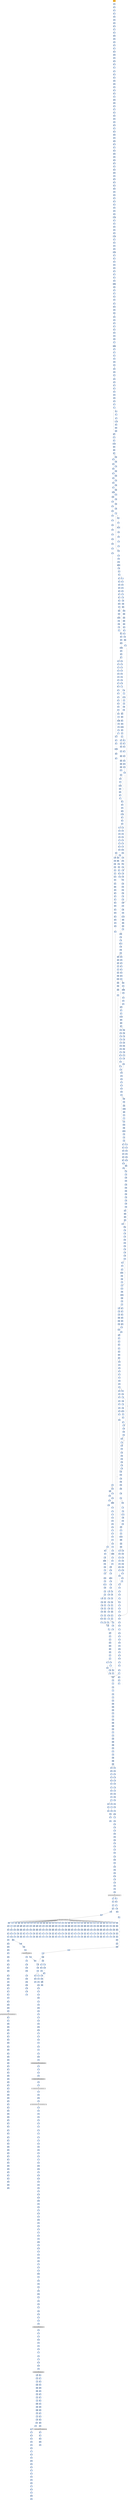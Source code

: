 strict digraph G {
	graph [bgcolor=transparent,
		name=G
	];
	node [color=lightsteelblue,
		fillcolor=lightsteelblue,
		shape=rectangle,
		style=filled
	];
	a0x00455243pusha_	[color=lightgrey,
		fillcolor=orange,
		label=pusha];
	a0x00455244call_0x00455249	[label=call];
	a0x00455243pusha_ -> a0x00455244call_0x00455249	[color="#000000"];
	a0x00455249popl_eax	[label=popl];
	a0x00455244call_0x00455249 -> a0x00455249popl_eax	[color="#000000"];
	a0x0045524aaddl_0xb5aUINT32_eax	[label=addl];
	a0x00455249popl_eax -> a0x0045524aaddl_0xb5aUINT32_eax	[color="#000000"];
	a0x0045524fmovl_eax__esi	[label=movl];
	a0x0045524aaddl_0xb5aUINT32_eax -> a0x0045524fmovl_eax__esi	[color="#000000"];
	a0x00455251addl_eax_esi	[label=addl];
	a0x0045524fmovl_eax__esi -> a0x00455251addl_eax_esi	[color="#000000"];
	a0x00455253subl_eax_eax	[label=subl];
	a0x00455251addl_eax_esi -> a0x00455253subl_eax_eax	[color="#000000"];
	a0x00455255movl_esi_edi	[label=movl];
	a0x00455253subl_eax_eax -> a0x00455255movl_esi_edi	[color="#000000"];
	a0x00455257lodsw_ds_esi__ax	[label=lodsw];
	a0x00455255movl_esi_edi -> a0x00455257lodsw_ds_esi__ax	[color="#000000"];
	a0x00455259shll_0xcUINT8_eax	[label=shll];
	a0x00455257lodsw_ds_esi__ax -> a0x00455259shll_0xcUINT8_eax	[color="#000000"];
	a0x0045525cmovl_eax_ecx	[label=movl];
	a0x00455259shll_0xcUINT8_eax -> a0x0045525cmovl_eax_ecx	[color="#000000"];
	a0x0045525epushl_eax	[label=pushl];
	a0x0045525cmovl_eax_ecx -> a0x0045525epushl_eax	[color="#000000"];
	a0x0045525flodsl_ds_esi__eax	[label=lodsl];
	a0x0045525epushl_eax -> a0x0045525flodsl_ds_esi__eax	[color="#000000"];
	a0x00455260subl_eax_ecx	[label=subl];
	a0x0045525flodsl_ds_esi__eax -> a0x00455260subl_eax_ecx	[color="#000000"];
	a0x00455262addl_ecx_esi	[label=addl];
	a0x00455260subl_eax_ecx -> a0x00455262addl_ecx_esi	[color="#000000"];
	a0x00455264movl_eax_ecx	[label=movl];
	a0x00455262addl_ecx_esi -> a0x00455264movl_eax_ecx	[color="#000000"];
	a0x00455266pushl_edi	[label=pushl];
	a0x00455264movl_eax_ecx -> a0x00455266pushl_edi	[color="#000000"];
	a0x00455267pushl_ecx	[label=pushl];
	a0x00455266pushl_edi -> a0x00455267pushl_ecx	[color="#000000"];
	a0x00455268decl_ecx	[label=decl];
	a0x00455267pushl_ecx -> a0x00455268decl_ecx	[color="#000000"];
	a0x00455269movb_0x6ecxedi__al	[label=movb];
	a0x00455268decl_ecx -> a0x00455269movb_0x6ecxedi__al	[color="#000000"];
	a0x0045526dmovb_al_ecxesi_	[label=movb];
	a0x00455269movb_0x6ecxedi__al -> a0x0045526dmovb_al_ecxesi_	[color="#000000"];
	a0x00455270jne_0x00455268	[label=jne];
	a0x0045526dmovb_al_ecxesi_ -> a0x00455270jne_0x00455268	[color="#000000"];
	a0x00455272subl_eax_eax	[label=subl];
	a0x00455270jne_0x00455268 -> a0x00455272subl_eax_eax	[color="#000000",
		label=F];
	a0x00455274lodsb_ds_esi__al	[label=lodsb];
	a0x00455272subl_eax_eax -> a0x00455274lodsb_ds_esi__al	[color="#000000"];
	a0x00455275movl_eax_ecx	[label=movl];
	a0x00455274lodsb_ds_esi__al -> a0x00455275movl_eax_ecx	[color="#000000"];
	a0x00455277andb_0xfffffff0UINT8_cl	[label=andb];
	a0x00455275movl_eax_ecx -> a0x00455277andb_0xfffffff0UINT8_cl	[color="#000000"];
	a0x0045527aandb_0xfUINT8_al	[label=andb];
	a0x00455277andb_0xfffffff0UINT8_cl -> a0x0045527aandb_0xfUINT8_al	[color="#000000"];
	a0x0045527cshll_0xcUINT8_ecx	[label=shll];
	a0x0045527aandb_0xfUINT8_al -> a0x0045527cshll_0xcUINT8_ecx	[color="#000000"];
	a0x0045527fmovb_al_ch	[label=movb];
	a0x0045527cshll_0xcUINT8_ecx -> a0x0045527fmovb_al_ch	[color="#000000"];
	a0x00455281lodsb_ds_esi__al	[label=lodsb];
	a0x0045527fmovb_al_ch -> a0x00455281lodsb_ds_esi__al	[color="#000000"];
	a0x00455282orl_eax_ecx	[label=orl];
	a0x00455281lodsb_ds_esi__al -> a0x00455282orl_eax_ecx	[color="#000000"];
	a0x00455284pushl_ecx	[label=pushl];
	a0x00455282orl_eax_ecx -> a0x00455284pushl_ecx	[color="#000000"];
	a0x00455285addb_ch_cl	[label=addb];
	a0x00455284pushl_ecx -> a0x00455285addb_ch_cl	[color="#000000"];
	a0x00455287movl_0xfffffd00UINT32_ebp	[label=movl];
	a0x00455285addb_ch_cl -> a0x00455287movl_0xfffffd00UINT32_ebp	[color="#000000"];
	a0x0045528cshll_cl_ebp	[label=shll];
	a0x00455287movl_0xfffffd00UINT32_ebp -> a0x0045528cshll_cl_ebp	[color="#000000"];
	a0x0045528epopl_ecx	[label=popl];
	a0x0045528cshll_cl_ebp -> a0x0045528epopl_ecx	[color="#000000"];
	a0x0045528fpopl_eax	[label=popl];
	a0x0045528epopl_ecx -> a0x0045528fpopl_eax	[color="#000000"];
	a0x00455290movl_esp_ebx	[label=movl];
	a0x0045528fpopl_eax -> a0x00455290movl_esp_ebx	[color="#000000"];
	a0x00455292leal__3696espebp2__esp	[label=leal];
	a0x00455290movl_esp_ebx -> a0x00455292leal__3696espebp2__esp	[color="#000000"];
	a0x00455299pushl_ecx	[label=pushl];
	a0x00455292leal__3696espebp2__esp -> a0x00455299pushl_ecx	[color="#000000"];
	a0x0045529asubl_ecx_ecx	[label=subl];
	a0x00455299pushl_ecx -> a0x0045529asubl_ecx_ecx	[color="#000000"];
	a0x0045529cpushl_ecx	[label=pushl];
	a0x0045529asubl_ecx_ecx -> a0x0045529cpushl_ecx	[color="#000000"];
	a0x0045529dpushl_ecx	[label=pushl];
	a0x0045529cpushl_ecx -> a0x0045529dpushl_ecx	[color="#000000"];
	a0x0045529emovl_esp_ecx	[label=movl];
	a0x0045529dpushl_ecx -> a0x0045529emovl_esp_ecx	[color="#000000"];
	a0x004552a0pushl_ecx	[label=pushl];
	a0x0045529emovl_esp_ecx -> a0x004552a0pushl_ecx	[color="#000000"];
	a0x004552a1movw_edi__dx	[label=movw];
	a0x004552a0pushl_ecx -> a0x004552a1movw_edi__dx	[color="#000000"];
	a0x004552a4shll_0xcUINT8_edx	[label=shll];
	a0x004552a1movw_edi__dx -> a0x004552a4shll_0xcUINT8_edx	[color="#000000"];
	a0x004552a7pushl_edx	[label=pushl];
	a0x004552a4shll_0xcUINT8_edx -> a0x004552a7pushl_edx	[color="#000000"];
	a0x004552a8pushl_edi	[label=pushl];
	a0x004552a7pushl_edx -> a0x004552a8pushl_edi	[color="#000000"];
	a0x004552a9addl_0x4UINT8_ecx	[label=addl];
	a0x004552a8pushl_edi -> a0x004552a9addl_0x4UINT8_ecx	[color="#000000"];
	a0x004552acpushl_ecx	[label=pushl];
	a0x004552a9addl_0x4UINT8_ecx -> a0x004552acpushl_ecx	[color="#000000"];
	a0x004552adpushl_eax	[label=pushl];
	a0x004552acpushl_ecx -> a0x004552adpushl_eax	[color="#000000"];
	a0x004552aeaddl_0x4UINT8_ecx	[label=addl];
	a0x004552adpushl_eax -> a0x004552aeaddl_0x4UINT8_ecx	[color="#000000"];
	a0x004552b1pushl_esi	[label=pushl];
	a0x004552aeaddl_0x4UINT8_ecx -> a0x004552b1pushl_esi	[color="#000000"];
	a0x004552b2pushl_ecx	[label=pushl];
	a0x004552b1pushl_esi -> a0x004552b2pushl_ecx	[color="#000000"];
	a0x004552b3call_0x00455316	[label=call];
	a0x004552b2pushl_ecx -> a0x004552b3call_0x00455316	[color="#000000"];
	a0x00455316pushl_ebp	[label=pushl];
	a0x004552b3call_0x00455316 -> a0x00455316pushl_ebp	[color="#000000"];
	a0x00455317pushl_edi	[label=pushl];
	a0x00455316pushl_ebp -> a0x00455317pushl_edi	[color="#000000"];
	a0x00455318pushl_esi	[label=pushl];
	a0x00455317pushl_edi -> a0x00455318pushl_esi	[color="#000000"];
	a0x00455319pushl_ebx	[label=pushl];
	a0x00455318pushl_esi -> a0x00455319pushl_ebx	[color="#000000"];
	a0x0045531asubl_0x7cUINT8_esp	[label=subl];
	a0x00455319pushl_ebx -> a0x0045531asubl_0x7cUINT8_esp	[color="#000000"];
	a0x0045531dmovl_0x90esp__edx	[label=movl];
	a0x0045531asubl_0x7cUINT8_esp -> a0x0045531dmovl_0x90esp__edx	[color="#000000"];
	a0x00455324movl_0x0UINT32_0x74esp_	[label=movl];
	a0x0045531dmovl_0x90esp__edx -> a0x00455324movl_0x0UINT32_0x74esp_	[color="#000000"];
	a0x0045532cmovb_0x0UINT8_0x73esp_	[label=movb];
	a0x00455324movl_0x0UINT32_0x74esp_ -> a0x0045532cmovb_0x0UINT8_0x73esp_	[color="#000000"];
	a0x00455331movl_0x9cesp__ebp	[label=movl];
	a0x0045532cmovb_0x0UINT8_0x73esp_ -> a0x00455331movl_0x9cesp__ebp	[color="#000000"];
	a0x00455338leal_0x4edx__eax	[label=leal];
	a0x00455331movl_0x9cesp__ebp -> a0x00455338leal_0x4edx__eax	[color="#000000"];
	a0x0045533bmovl_eax_0x78esp_	[label=movl];
	a0x00455338leal_0x4edx__eax -> a0x0045533bmovl_eax_0x78esp_	[color="#000000"];
	a0x0045533fmovl_0x1UINT32_eax	[label=movl];
	a0x0045533bmovl_eax_0x78esp_ -> a0x0045533fmovl_0x1UINT32_eax	[color="#000000"];
	a0x00455344movzbl_0x2edx__ecx	[label=movzbl];
	a0x0045533fmovl_0x1UINT32_eax -> a0x00455344movzbl_0x2edx__ecx	[color="#000000"];
	a0x00455348movl_eax_ebx	[label=movl];
	a0x00455344movzbl_0x2edx__ecx -> a0x00455348movl_eax_ebx	[color="#000000"];
	a0x0045534ashll_cl_ebx	[label=shll];
	a0x00455348movl_eax_ebx -> a0x0045534ashll_cl_ebx	[color="#000000"];
	a0x0045534cmovl_ebx_ecx	[label=movl];
	a0x0045534ashll_cl_ebx -> a0x0045534cmovl_ebx_ecx	[color="#000000"];
	a0x0045534edecl_ecx	[label=decl];
	a0x0045534cmovl_ebx_ecx -> a0x0045534edecl_ecx	[color="#000000"];
	a0x0045534fmovl_ecx_0x6cesp_	[label=movl];
	a0x0045534edecl_ecx -> a0x0045534fmovl_ecx_0x6cesp_	[color="#000000"];
	a0x00455353movzbl_0x1edx__ecx	[label=movzbl];
	a0x0045534fmovl_ecx_0x6cesp_ -> a0x00455353movzbl_0x1edx__ecx	[color="#000000"];
	a0x00455357shll_cl_eax	[label=shll];
	a0x00455353movzbl_0x1edx__ecx -> a0x00455357shll_cl_eax	[color="#000000"];
	a0x00455359decl_eax	[label=decl];
	a0x00455357shll_cl_eax -> a0x00455359decl_eax	[color="#000000"];
	a0x0045535amovl_eax_0x68esp_	[label=movl];
	a0x00455359decl_eax -> a0x0045535amovl_eax_0x68esp_	[color="#000000"];
	a0x0045535emovl_0xa8esp__eax	[label=movl];
	a0x0045535amovl_eax_0x68esp_ -> a0x0045535emovl_0xa8esp__eax	[color="#000000"];
	a0x00455365movzbl_edx__esi	[label=movzbl];
	a0x0045535emovl_0xa8esp__eax -> a0x00455365movzbl_edx__esi	[color="#000000"];
	a0x00455368movl_0x0UINT32_ebp_	[label=movl];
	a0x00455365movzbl_edx__esi -> a0x00455368movl_0x0UINT32_ebp_	[color="#000000"];
	a0x0045536fmovl_0x0UINT32_0x60esp_	[label=movl];
	a0x00455368movl_0x0UINT32_ebp_ -> a0x0045536fmovl_0x0UINT32_0x60esp_	[color="#000000"];
	a0x00455377movl_0x0UINT32_eax_	[label=movl];
	a0x0045536fmovl_0x0UINT32_0x60esp_ -> a0x00455377movl_0x0UINT32_eax_	[color="#000000"];
	a0x0045537dmovl_0x300UINT32_eax	[label=movl];
	a0x00455377movl_0x0UINT32_eax_ -> a0x0045537dmovl_0x300UINT32_eax	[color="#000000"];
	a0x00455382movl_esi_0x64esp_	[label=movl];
	a0x0045537dmovl_0x300UINT32_eax -> a0x00455382movl_esi_0x64esp_	[color="#000000"];
	a0x00455386movl_0x1UINT32_0x5cesp_	[label=movl];
	a0x00455382movl_esi_0x64esp_ -> a0x00455386movl_0x1UINT32_0x5cesp_	[color="#000000"];
	a0x0045538emovl_0x1UINT32_0x58esp_	[label=movl];
	a0x00455386movl_0x1UINT32_0x5cesp_ -> a0x0045538emovl_0x1UINT32_0x58esp_	[color="#000000"];
	a0x00455396movl_0x1UINT32_0x54esp_	[label=movl];
	a0x0045538emovl_0x1UINT32_0x58esp_ -> a0x00455396movl_0x1UINT32_0x54esp_	[color="#000000"];
	a0x0045539emovl_0x1UINT32_0x50esp_	[label=movl];
	a0x00455396movl_0x1UINT32_0x54esp_ -> a0x0045539emovl_0x1UINT32_0x50esp_	[color="#000000"];
	a0x004553a6movzbl_0x1edx__ecx	[label=movzbl];
	a0x0045539emovl_0x1UINT32_0x50esp_ -> a0x004553a6movzbl_0x1edx__ecx	[color="#000000"];
	a0x004553aaaddl_esi_ecx	[label=addl];
	a0x004553a6movzbl_0x1edx__ecx -> a0x004553aaaddl_esi_ecx	[color="#000000"];
	a0x004553acshll_cl_eax	[label=shll];
	a0x004553aaaddl_esi_ecx -> a0x004553acshll_cl_eax	[color="#000000"];
	a0x004553aeleal_0x736eax__ecx	[label=leal];
	a0x004553acshll_cl_eax -> a0x004553aeleal_0x736eax__ecx	[color="#000000"];
	a0x004553b4cmpl_ecx_0x74esp_	[label=cmpl];
	a0x004553aeleal_0x736eax__ecx -> a0x004553b4cmpl_ecx_0x74esp_	[color="#000000"];
	a0x004553b8jae_0x004553c8	[label=jae];
	a0x004553b4cmpl_ecx_0x74esp_ -> a0x004553b8jae_0x004553c8	[color="#000000"];
	a0x004553bamovl_0x78esp__eax	[label=movl];
	a0x004553b8jae_0x004553c8 -> a0x004553bamovl_0x78esp__eax	[color="#000000",
		label=F];
	a0x004553bemovw_0x400UINT16_eax_	[label=movw];
	a0x004553bamovl_0x78esp__eax -> a0x004553bemovw_0x400UINT16_eax_	[color="#000000"];
	a0x004553c3addl_0x2UINT8_eax	[label=addl];
	a0x004553bemovw_0x400UINT16_eax_ -> a0x004553c3addl_0x2UINT8_eax	[color="#000000"];
	a0x004553c6loop_0x004553be	[label=loop];
	a0x004553c3addl_0x2UINT8_eax -> a0x004553c6loop_0x004553be	[color="#000000"];
	a0x004553c8movl_0x94esp__ebx	[label=movl];
	a0x004553c6loop_0x004553be -> a0x004553c8movl_0x94esp__ebx	[color="#000000",
		label=F];
	a0x004553cfxorl_edi_edi	[label=xorl];
	a0x004553c8movl_0x94esp__ebx -> a0x004553cfxorl_edi_edi	[color="#000000"];
	a0x004553d1movl_0xffffffffUINT32_0x48esp_	[label=movl];
	a0x004553cfxorl_edi_edi -> a0x004553d1movl_0xffffffffUINT32_0x48esp_	[color="#000000"];
	a0x004553d9movl_ebx_edx	[label=movl];
	a0x004553d1movl_0xffffffffUINT32_0x48esp_ -> a0x004553d9movl_ebx_edx	[color="#000000"];
	a0x004553dbaddl_0x98esp__edx	[label=addl];
	a0x004553d9movl_ebx_edx -> a0x004553dbaddl_0x98esp__edx	[color="#000000"];
	a0x004553e2movl_edx_0x4cesp_	[label=movl];
	a0x004553dbaddl_0x98esp__edx -> a0x004553e2movl_edx_0x4cesp_	[color="#000000"];
	a0x004553e6xorl_edx_edx	[label=xorl];
	a0x004553e2movl_edx_0x4cesp_ -> a0x004553e6xorl_edx_edx	[color="#000000"];
	a0x004553e8cmpl_0x4cesp__ebx	[label=cmpl];
	a0x004553e6xorl_edx_edx -> a0x004553e8cmpl_0x4cesp__ebx	[color="#000000"];
	a0x004553ecje_0x00455d6f	[label=je];
	a0x004553e8cmpl_0x4cesp__ebx -> a0x004553ecje_0x00455d6f	[color="#000000"];
	a0x004553f2movzbl_ebx__eax	[label=movzbl];
	a0x004553ecje_0x00455d6f -> a0x004553f2movzbl_ebx__eax	[color="#000000",
		label=F];
	a0x004553f5shll_0x8UINT8_edi	[label=shll];
	a0x004553f2movzbl_ebx__eax -> a0x004553f5shll_0x8UINT8_edi	[color="#000000"];
	a0x004553f8incl_edx	[label=incl];
	a0x004553f5shll_0x8UINT8_edi -> a0x004553f8incl_edx	[color="#000000"];
	a0x004553f9incl_ebx	[label=incl];
	a0x004553f8incl_edx -> a0x004553f9incl_ebx	[color="#000000"];
	a0x004553faorl_eax_edi	[label=orl];
	a0x004553f9incl_ebx -> a0x004553faorl_eax_edi	[color="#000000"];
	a0x004553fccmpl_0x4UINT8_edx	[label=cmpl];
	a0x004553faorl_eax_edi -> a0x004553fccmpl_0x4UINT8_edx	[color="#000000"];
	a0x004553ffjle_0x004553e8	[label=jle];
	a0x004553fccmpl_0x4UINT8_edx -> a0x004553ffjle_0x004553e8	[color="#000000"];
	a0x00455401movl_0xa4esp__ecx	[label=movl];
	a0x004553ffjle_0x004553e8 -> a0x00455401movl_0xa4esp__ecx	[color="#000000",
		label=F];
	a0x00455408cmpl_ecx_0x74esp_	[label=cmpl];
	a0x00455401movl_0xa4esp__ecx -> a0x00455408cmpl_ecx_0x74esp_	[color="#000000"];
	a0x0045540cjae_0x00455d77	[label=jae];
	a0x00455408cmpl_ecx_0x74esp_ -> a0x0045540cjae_0x00455d77	[color="#000000"];
	a0x00455412movl_0x74esp__esi	[label=movl];
	a0x0045540cjae_0x00455d77 -> a0x00455412movl_0x74esp__esi	[color="#000000",
		label=F];
	a0x00455416andl_0x6cesp__esi	[label=andl];
	a0x00455412movl_0x74esp__esi -> a0x00455416andl_0x6cesp__esi	[color="#000000"];
	a0x0045541amovl_0x60esp__eax	[label=movl];
	a0x00455416andl_0x6cesp__esi -> a0x0045541amovl_0x60esp__eax	[color="#000000"];
	a0x0045541emovl_0x78esp__edx	[label=movl];
	a0x0045541amovl_0x60esp__eax -> a0x0045541emovl_0x78esp__edx	[color="#000000"];
	a0x00455422shll_0x4UINT8_eax	[label=shll];
	a0x0045541emovl_0x78esp__edx -> a0x00455422shll_0x4UINT8_eax	[color="#000000"];
	a0x00455425movl_esi_0x44esp_	[label=movl];
	a0x00455422shll_0x4UINT8_eax -> a0x00455425movl_esi_0x44esp_	[color="#000000"];
	a0x00455429addl_esi_eax	[label=addl];
	a0x00455425movl_esi_0x44esp_ -> a0x00455429addl_esi_eax	[color="#000000"];
	a0x0045542bcmpl_0xffffffUINT32_0x48esp_	[label=cmpl];
	a0x00455429addl_esi_eax -> a0x0045542bcmpl_0xffffffUINT32_0x48esp_	[color="#000000"];
	a0x00455433leal_edxeax2__ebp	[label=leal];
	a0x0045542bcmpl_0xffffffUINT32_0x48esp_ -> a0x00455433leal_edxeax2__ebp	[color="#000000"];
	a0x00455436ja_0x00455450	[label=ja];
	a0x00455433leal_edxeax2__ebp -> a0x00455436ja_0x00455450	[color="#000000"];
	a0x00455450movl_0x48esp__eax	[label=movl];
	a0x00455436ja_0x00455450 -> a0x00455450movl_0x48esp__eax	[color="#000000",
		label=T];
	a0x00455438cmpl_0x4cesp__ebx	[label=cmpl];
	a0x00455436ja_0x00455450 -> a0x00455438cmpl_0x4cesp__ebx	[color="#000000",
		label=F];
	a0x00455454movw_ebp__dx	[label=movw];
	a0x00455450movl_0x48esp__eax -> a0x00455454movw_ebp__dx	[color="#000000"];
	a0x00455458shrl_0xbUINT8_eax	[label=shrl];
	a0x00455454movw_ebp__dx -> a0x00455458shrl_0xbUINT8_eax	[color="#000000"];
	a0x0045545bmovzwl_dx_ecx	[label=movzwl];
	a0x00455458shrl_0xbUINT8_eax -> a0x0045545bmovzwl_dx_ecx	[color="#000000"];
	a0x0045545eimull_ecx_eax	[label=imull];
	a0x0045545bmovzwl_dx_ecx -> a0x0045545eimull_ecx_eax	[color="#000000"];
	a0x00455461cmpl_eax_edi	[label=cmpl];
	a0x0045545eimull_ecx_eax -> a0x00455461cmpl_eax_edi	[color="#000000"];
	a0x00455463jae_0x00455646	[label=jae];
	a0x00455461cmpl_eax_edi -> a0x00455463jae_0x00455646	[color="#000000"];
	a0x00455469movl_eax_0x48esp_	[label=movl];
	a0x00455463jae_0x00455646 -> a0x00455469movl_eax_0x48esp_	[color="#000000",
		label=F];
	a0x00455646movl_0x48esp__ecx	[label=movl];
	a0x00455463jae_0x00455646 -> a0x00455646movl_0x48esp__ecx	[color="#000000",
		label=T];
	a0x0045546dmovl_0x800UINT32_eax	[label=movl];
	a0x00455469movl_eax_0x48esp_ -> a0x0045546dmovl_0x800UINT32_eax	[color="#000000"];
	a0x00455472subl_ecx_eax	[label=subl];
	a0x0045546dmovl_0x800UINT32_eax -> a0x00455472subl_ecx_eax	[color="#000000"];
	a0x00455474movb_0x64esp__cl	[label=movb];
	a0x00455472subl_ecx_eax -> a0x00455474movb_0x64esp__cl	[color="#000000"];
	a0x00455478sarl_0x5UINT8_eax	[label=sarl];
	a0x00455474movb_0x64esp__cl -> a0x00455478sarl_0x5UINT8_eax	[color="#000000"];
	a0x0045547bmovl_0x1UINT32_esi	[label=movl];
	a0x00455478sarl_0x5UINT8_eax -> a0x0045547bmovl_0x1UINT32_esi	[color="#000000"];
	a0x00455480leal_eaxedx__eax	[label=leal];
	a0x0045547bmovl_0x1UINT32_esi -> a0x00455480leal_eaxedx__eax	[color="#000000"];
	a0x00455483movzbl_0x73esp__edx	[label=movzbl];
	a0x00455480leal_eaxedx__eax -> a0x00455483movzbl_0x73esp__edx	[color="#000000"];
	a0x00455488movw_ax_ebp_	[label=movw];
	a0x00455483movzbl_0x73esp__edx -> a0x00455488movw_ax_ebp_	[color="#000000"];
	a0x0045548cmovl_0x74esp__eax	[label=movl];
	a0x00455488movw_ax_ebp_ -> a0x0045548cmovl_0x74esp__eax	[color="#000000"];
	a0x00455490andl_0x68esp__eax	[label=andl];
	a0x0045548cmovl_0x74esp__eax -> a0x00455490andl_0x68esp__eax	[color="#000000"];
	a0x00455494movl_0x78esp__ebp	[label=movl];
	a0x00455490andl_0x68esp__eax -> a0x00455494movl_0x78esp__ebp	[color="#000000"];
	a0x00455498shll_cl_eax	[label=shll];
	a0x00455494movl_0x78esp__ebp -> a0x00455498shll_cl_eax	[color="#000000"];
	a0x0045549amovl_0x8UINT32_ecx	[label=movl];
	a0x00455498shll_cl_eax -> a0x0045549amovl_0x8UINT32_ecx	[color="#000000"];
	a0x0045549fsubl_0x64esp__ecx	[label=subl];
	a0x0045549amovl_0x8UINT32_ecx -> a0x0045549fsubl_0x64esp__ecx	[color="#000000"];
	a0x004554a3sarl_cl_edx	[label=sarl];
	a0x0045549fsubl_0x64esp__ecx -> a0x004554a3sarl_cl_edx	[color="#000000"];
	a0x004554a5addl_edx_eax	[label=addl];
	a0x004554a3sarl_cl_edx -> a0x004554a5addl_edx_eax	[color="#000000"];
	a0x004554a7imull_0x600UINT32_eax_eax	[label=imull];
	a0x004554a5addl_edx_eax -> a0x004554a7imull_0x600UINT32_eax_eax	[color="#000000"];
	a0x004554adcmpl_0x6UINT8_0x60esp_	[label=cmpl];
	a0x004554a7imull_0x600UINT32_eax_eax -> a0x004554adcmpl_0x6UINT8_0x60esp_	[color="#000000"];
	a0x004554b2leal_0xe6ceaxebp__eax	[label=leal];
	a0x004554adcmpl_0x6UINT8_0x60esp_ -> a0x004554b2leal_0xe6ceaxebp__eax	[color="#000000"];
	a0x004554b9movl_eax_0x14esp_	[label=movl];
	a0x004554b2leal_0xe6ceaxebp__eax -> a0x004554b9movl_eax_0x14esp_	[color="#000000"];
	a0x004554bdjle_0x0045558d	[label=jle];
	a0x004554b9movl_eax_0x14esp_ -> a0x004554bdjle_0x0045558d	[color="#000000"];
	a0x0045558dleal_esiesi__edx	[label=leal];
	a0x004554bdjle_0x0045558d -> a0x0045558dleal_esiesi__edx	[color="#000000",
		label=T];
	a0x004554c3movl_0x74esp__eax	[label=movl];
	a0x004554bdjle_0x0045558d -> a0x004554c3movl_0x74esp__eax	[color="#000000",
		label=F];
	a0x00455590movl_0x14esp__ebp	[label=movl];
	a0x0045558dleal_esiesi__edx -> a0x00455590movl_0x14esp__ebp	[color="#000000"];
	a0x00455594addl_edx_ebp	[label=addl];
	a0x00455590movl_0x14esp__ebp -> a0x00455594addl_edx_ebp	[color="#000000"];
	a0x00455596cmpl_0xffffffUINT32_0x48esp_	[label=cmpl];
	a0x00455594addl_edx_ebp -> a0x00455596cmpl_0xffffffUINT32_0x48esp_	[color="#000000"];
	a0x0045559eja_0x004555b8	[label=ja];
	a0x00455596cmpl_0xffffffUINT32_0x48esp_ -> a0x0045559eja_0x004555b8	[color="#000000"];
	a0x004555b8movl_0x48esp__eax	[label=movl];
	a0x0045559eja_0x004555b8 -> a0x004555b8movl_0x48esp__eax	[color="#000000",
		label=T];
	a0x004555a0cmpl_0x4cesp__ebx	[label=cmpl];
	a0x0045559eja_0x004555b8 -> a0x004555a0cmpl_0x4cesp__ebx	[color="#000000",
		label=F];
	a0x004555bcmovw_ebp__cx	[label=movw];
	a0x004555b8movl_0x48esp__eax -> a0x004555bcmovw_ebp__cx	[color="#000000"];
	a0x004555c0shrl_0xbUINT8_eax	[label=shrl];
	a0x004555bcmovw_ebp__cx -> a0x004555c0shrl_0xbUINT8_eax	[color="#000000"];
	a0x004555c3movzwl_cx_esi	[label=movzwl];
	a0x004555c0shrl_0xbUINT8_eax -> a0x004555c3movzwl_cx_esi	[color="#000000"];
	a0x004555c6imull_esi_eax	[label=imull];
	a0x004555c3movzwl_cx_esi -> a0x004555c6imull_esi_eax	[color="#000000"];
	a0x004555c9cmpl_eax_edi	[label=cmpl];
	a0x004555c6imull_esi_eax -> a0x004555c9cmpl_eax_edi	[color="#000000"];
	a0x004555cbjae_0x004555e6	[label=jae];
	a0x004555c9cmpl_eax_edi -> a0x004555cbjae_0x004555e6	[color="#000000"];
	a0x004555cdmovl_eax_0x48esp_	[label=movl];
	a0x004555cbjae_0x004555e6 -> a0x004555cdmovl_eax_0x48esp_	[color="#000000",
		label=F];
	a0x004555e6subl_eax_0x48esp_	[label=subl];
	a0x004555cbjae_0x004555e6 -> a0x004555e6subl_eax_0x48esp_	[color="#000000",
		label=T];
	a0x004555d1movl_0x800UINT32_eax	[label=movl];
	a0x004555cdmovl_eax_0x48esp_ -> a0x004555d1movl_0x800UINT32_eax	[color="#000000"];
	a0x004555d6subl_esi_eax	[label=subl];
	a0x004555d1movl_0x800UINT32_eax -> a0x004555d6subl_esi_eax	[color="#000000"];
	a0x004555d8movl_edx_esi	[label=movl];
	a0x004555d6subl_esi_eax -> a0x004555d8movl_edx_esi	[color="#000000"];
	a0x004555dasarl_0x5UINT8_eax	[label=sarl];
	a0x004555d8movl_edx_esi -> a0x004555dasarl_0x5UINT8_eax	[color="#000000"];
	a0x004555ddleal_eaxecx__eax	[label=leal];
	a0x004555dasarl_0x5UINT8_eax -> a0x004555ddleal_eaxecx__eax	[color="#000000"];
	a0x004555e0movw_ax_ebp_	[label=movw];
	a0x004555ddleal_eaxecx__eax -> a0x004555e0movw_ax_ebp_	[color="#000000"];
	a0x004555e4jmp_0x00455585	[label=jmp];
	a0x004555e0movw_ax_ebp_ -> a0x004555e4jmp_0x00455585	[color="#000000"];
	a0x00455585cmpl_0xffUINT32_esi	[label=cmpl];
	a0x004555e4jmp_0x00455585 -> a0x00455585cmpl_0xffUINT32_esi	[color="#000000"];
	a0x0045558bjg_0x004555fe	[label=jg];
	a0x00455585cmpl_0xffUINT32_esi -> a0x0045558bjg_0x004555fe	[color="#000000"];
	a0x004555femovl_0x74esp__edx	[label=movl];
	a0x0045558bjg_0x004555fe -> a0x004555femovl_0x74esp__edx	[color="#000000",
		label=T];
	a0x004555easubl_eax_edi	[label=subl];
	a0x004555e6subl_eax_0x48esp_ -> a0x004555easubl_eax_edi	[color="#000000"];
	a0x004555ecmovl_ecx_eax	[label=movl];
	a0x004555easubl_eax_edi -> a0x004555ecmovl_ecx_eax	[color="#000000"];
	a0x004555eeleal_0x1edx__esi	[label=leal];
	a0x004555ecmovl_ecx_eax -> a0x004555eeleal_0x1edx__esi	[color="#000000"];
	a0x004555f1shrw_0x5UINT8_ax	[label=shrw];
	a0x004555eeleal_0x1edx__esi -> a0x004555f1shrw_0x5UINT8_ax	[color="#000000"];
	a0x004555f5subw_ax_cx	[label=subw];
	a0x004555f1shrw_0x5UINT8_ax -> a0x004555f5subw_ax_cx	[color="#000000"];
	a0x004555f8movw_cx_ebp_	[label=movw];
	a0x004555f5subw_ax_cx -> a0x004555f8movw_cx_ebp_	[color="#000000"];
	a0x004555fcjmp_0x00455585	[label=jmp];
	a0x004555f8movw_cx_ebp_ -> a0x004555fcjmp_0x00455585	[color="#000000"];
	a0x004555fcjmp_0x00455585 -> a0x00455585cmpl_0xffUINT32_esi	[color="#000000"];
	a0x00455602movl_esi_eax	[label=movl];
	a0x004555femovl_0x74esp__edx -> a0x00455602movl_esi_eax	[color="#000000"];
	a0x00455604movl_0xa0esp__ecx	[label=movl];
	a0x00455602movl_esi_eax -> a0x00455604movl_0xa0esp__ecx	[color="#000000"];
	a0x0045560bmovb_al_0x73esp_	[label=movb];
	a0x00455604movl_0xa0esp__ecx -> a0x0045560bmovb_al_0x73esp_	[color="#000000"];
	a0x0045560fmovb_al_ecxedx_	[label=movb];
	a0x0045560bmovb_al_0x73esp_ -> a0x0045560fmovb_al_ecxedx_	[color="#000000"];
	a0x00455612incl_edx	[label=incl];
	a0x0045560fmovb_al_ecxedx_ -> a0x00455612incl_edx	[color="#000000"];
	a0x00455613cmpl_0x3UINT8_0x60esp_	[label=cmpl];
	a0x00455612incl_edx -> a0x00455613cmpl_0x3UINT8_0x60esp_	[color="#000000"];
	a0x00455618movl_edx_0x74esp_	[label=movl];
	a0x00455613cmpl_0x3UINT8_0x60esp_ -> a0x00455618movl_edx_0x74esp_	[color="#000000"];
	a0x0045561cjg_0x0045562b	[label=jg];
	a0x00455618movl_edx_0x74esp_ -> a0x0045561cjg_0x0045562b	[color="#000000"];
	a0x0045561emovl_0x0UINT32_0x60esp_	[label=movl];
	a0x0045561cjg_0x0045562b -> a0x0045561emovl_0x0UINT32_0x60esp_	[color="#000000",
		label=F];
	a0x0045562bcmpl_0x9UINT8_0x60esp_	[label=cmpl];
	a0x0045561cjg_0x0045562b -> a0x0045562bcmpl_0x9UINT8_0x60esp_	[color="#000000",
		label=T];
	a0x00455626jmp_0x00455d47	[label=jmp];
	a0x0045561emovl_0x0UINT32_0x60esp_ -> a0x00455626jmp_0x00455d47	[color="#000000"];
	a0x00455d47movl_0xa4esp__eax	[label=movl];
	a0x00455626jmp_0x00455d47 -> a0x00455d47movl_0xa4esp__eax	[color="#000000"];
	a0x00455d4ecmpl_eax_0x74esp_	[label=cmpl];
	a0x00455d47movl_0xa4esp__eax -> a0x00455d4ecmpl_eax_0x74esp_	[color="#000000"];
	a0x00455d52jb_0x00455412	[label=jb];
	a0x00455d4ecmpl_eax_0x74esp_ -> a0x00455d52jb_0x00455412	[color="#000000"];
	a0x00455d58cmpl_0xffffffUINT32_0x48esp_	[label=cmpl];
	a0x00455d52jb_0x00455412 -> a0x00455d58cmpl_0xffffffUINT32_0x48esp_	[color="#000000",
		label=F];
	a0x0045543cje_0x00455d6f	[label=je];
	a0x00455438cmpl_0x4cesp__ebx -> a0x0045543cje_0x00455d6f	[color="#000000"];
	a0x00455442shll_0x8UINT8_0x48esp_	[label=shll];
	a0x0045543cje_0x00455d6f -> a0x00455442shll_0x8UINT8_0x48esp_	[color="#000000",
		label=F];
	a0x00455447movzbl_ebx__eax	[label=movzbl];
	a0x00455442shll_0x8UINT8_0x48esp_ -> a0x00455447movzbl_ebx__eax	[color="#000000"];
	a0x0045544ashll_0x8UINT8_edi	[label=shll];
	a0x00455447movzbl_ebx__eax -> a0x0045544ashll_0x8UINT8_edi	[color="#000000"];
	a0x0045544dincl_ebx	[label=incl];
	a0x0045544ashll_0x8UINT8_edi -> a0x0045544dincl_ebx	[color="#000000"];
	a0x0045544eorl_eax_edi	[label=orl];
	a0x0045544dincl_ebx -> a0x0045544eorl_eax_edi	[color="#000000"];
	a0x0045544eorl_eax_edi -> a0x00455450movl_0x48esp__eax	[color="#000000"];
	a0x004555a4je_0x00455d6f	[label=je];
	a0x004555a0cmpl_0x4cesp__ebx -> a0x004555a4je_0x00455d6f	[color="#000000"];
	a0x004555aashll_0x8UINT8_0x48esp_	[label=shll];
	a0x004555a4je_0x00455d6f -> a0x004555aashll_0x8UINT8_0x48esp_	[color="#000000",
		label=F];
	a0x004555afmovzbl_ebx__eax	[label=movzbl];
	a0x004555aashll_0x8UINT8_0x48esp_ -> a0x004555afmovzbl_ebx__eax	[color="#000000"];
	a0x004555b2shll_0x8UINT8_edi	[label=shll];
	a0x004555afmovzbl_ebx__eax -> a0x004555b2shll_0x8UINT8_edi	[color="#000000"];
	a0x004555b5incl_ebx	[label=incl];
	a0x004555b2shll_0x8UINT8_edi -> a0x004555b5incl_ebx	[color="#000000"];
	a0x004555b6orl_eax_edi	[label=orl];
	a0x004555b5incl_ebx -> a0x004555b6orl_eax_edi	[color="#000000"];
	a0x004555b6orl_eax_edi -> a0x004555b8movl_0x48esp__eax	[color="#000000"];
	a0x0045564asubl_eax_edi	[label=subl];
	a0x00455646movl_0x48esp__ecx -> a0x0045564asubl_eax_edi	[color="#000000"];
	a0x0045564cmovl_0x60esp__esi	[label=movl];
	a0x0045564asubl_eax_edi -> a0x0045564cmovl_0x60esp__esi	[color="#000000"];
	a0x00455650subl_eax_ecx	[label=subl];
	a0x0045564cmovl_0x60esp__esi -> a0x00455650subl_eax_ecx	[color="#000000"];
	a0x00455652movl_edx_eax	[label=movl];
	a0x00455650subl_eax_ecx -> a0x00455652movl_edx_eax	[color="#000000"];
	a0x00455654shrw_0x5UINT8_ax	[label=shrw];
	a0x00455652movl_edx_eax -> a0x00455654shrw_0x5UINT8_ax	[color="#000000"];
	a0x00455658subw_ax_dx	[label=subw];
	a0x00455654shrw_0x5UINT8_ax -> a0x00455658subw_ax_dx	[color="#000000"];
	a0x0045565bcmpl_0xffffffUINT32_ecx	[label=cmpl];
	a0x00455658subw_ax_dx -> a0x0045565bcmpl_0xffffffUINT32_ecx	[color="#000000"];
	a0x00455661movw_dx_ebp_	[label=movw];
	a0x0045565bcmpl_0xffffffUINT32_ecx -> a0x00455661movw_dx_ebp_	[color="#000000"];
	a0x00455665movl_0x78esp__ebp	[label=movl];
	a0x00455661movw_dx_ebp_ -> a0x00455665movl_0x78esp__ebp	[color="#000000"];
	a0x00455669leal_ebpesi2__esi	[label=leal];
	a0x00455665movl_0x78esp__ebp -> a0x00455669leal_ebpesi2__esi	[color="#000000"];
	a0x0045566dmovl_esi_0x38esp_	[label=movl];
	a0x00455669leal_ebpesi2__esi -> a0x0045566dmovl_esi_0x38esp_	[color="#000000"];
	a0x00455671ja_0x00455689	[label=ja];
	a0x0045566dmovl_esi_0x38esp_ -> a0x00455671ja_0x00455689	[color="#000000"];
	a0x00455689movl_0x38esp__ebp	[label=movl];
	a0x00455671ja_0x00455689 -> a0x00455689movl_0x38esp__ebp	[color="#000000",
		label=T];
	a0x00455673cmpl_0x4cesp__ebx	[label=cmpl];
	a0x00455671ja_0x00455689 -> a0x00455673cmpl_0x4cesp__ebx	[color="#000000",
		label=F];
	a0x0045568dmovl_ecx_eax	[label=movl];
	a0x00455689movl_0x38esp__ebp -> a0x0045568dmovl_ecx_eax	[color="#000000"];
	a0x0045568fshrl_0xbUINT8_eax	[label=shrl];
	a0x0045568dmovl_ecx_eax -> a0x0045568fshrl_0xbUINT8_eax	[color="#000000"];
	a0x00455692movw_0x180ebp__dx	[label=movw];
	a0x0045568fshrl_0xbUINT8_eax -> a0x00455692movw_0x180ebp__dx	[color="#000000"];
	a0x00455699movzwl_dx_ebp	[label=movzwl];
	a0x00455692movw_0x180ebp__dx -> a0x00455699movzwl_dx_ebp	[color="#000000"];
	a0x0045569cimull_ebp_eax	[label=imull];
	a0x00455699movzwl_dx_ebp -> a0x0045569cimull_ebp_eax	[color="#000000"];
	a0x0045569fcmpl_eax_edi	[label=cmpl];
	a0x0045569cimull_ebp_eax -> a0x0045569fcmpl_eax_edi	[color="#000000"];
	a0x004556a1jae_0x004556f5	[label=jae];
	a0x0045569fcmpl_eax_edi -> a0x004556a1jae_0x004556f5	[color="#000000"];
	a0x004556a3movl_eax_esi	[label=movl];
	a0x004556a1jae_0x004556f5 -> a0x004556a3movl_eax_esi	[color="#000000",
		label=F];
	a0x004556f5movl_ecx_esi	[label=movl];
	a0x004556a1jae_0x004556f5 -> a0x004556f5movl_ecx_esi	[color="#000000",
		label=T];
	a0x004556a5movl_0x800UINT32_eax	[label=movl];
	a0x004556a3movl_eax_esi -> a0x004556a5movl_0x800UINT32_eax	[color="#000000"];
	a0x004556aasubl_ebp_eax	[label=subl];
	a0x004556a5movl_0x800UINT32_eax -> a0x004556aasubl_ebp_eax	[color="#000000"];
	a0x004556acmovl_0x58esp__ebp	[label=movl];
	a0x004556aasubl_ebp_eax -> a0x004556acmovl_0x58esp__ebp	[color="#000000"];
	a0x004556b0sarl_0x5UINT8_eax	[label=sarl];
	a0x004556acmovl_0x58esp__ebp -> a0x004556b0sarl_0x5UINT8_eax	[color="#000000"];
	a0x004556b3movl_0x54esp__ecx	[label=movl];
	a0x004556b0sarl_0x5UINT8_eax -> a0x004556b3movl_0x54esp__ecx	[color="#000000"];
	a0x004556b7leal_eaxedx__eax	[label=leal];
	a0x004556b3movl_0x54esp__ecx -> a0x004556b7leal_eaxedx__eax	[color="#000000"];
	a0x004556bamovl_0x38esp__edx	[label=movl];
	a0x004556b7leal_eaxedx__eax -> a0x004556bamovl_0x38esp__edx	[color="#000000"];
	a0x004556bemovl_ecx_0x50esp_	[label=movl];
	a0x004556bamovl_0x38esp__edx -> a0x004556bemovl_ecx_0x50esp_	[color="#000000"];
	a0x004556c2movl_0x78esp__ecx	[label=movl];
	a0x004556bemovl_ecx_0x50esp_ -> a0x004556c2movl_0x78esp__ecx	[color="#000000"];
	a0x004556c6movw_ax_0x180edx_	[label=movw];
	a0x004556c2movl_0x78esp__ecx -> a0x004556c6movw_ax_0x180edx_	[color="#000000"];
	a0x004556cdmovl_0x5cesp__eax	[label=movl];
	a0x004556c6movw_ax_0x180edx_ -> a0x004556cdmovl_0x5cesp__eax	[color="#000000"];
	a0x004556d1movl_ebp_0x54esp_	[label=movl];
	a0x004556cdmovl_0x5cesp__eax -> a0x004556d1movl_ebp_0x54esp_	[color="#000000"];
	a0x004556d5movl_eax_0x58esp_	[label=movl];
	a0x004556d1movl_ebp_0x54esp_ -> a0x004556d5movl_eax_0x58esp_	[color="#000000"];
	a0x004556d9xorl_eax_eax	[label=xorl];
	a0x004556d5movl_eax_0x58esp_ -> a0x004556d9xorl_eax_eax	[color="#000000"];
	a0x004556dbcmpl_0x6UINT8_0x60esp_	[label=cmpl];
	a0x004556d9xorl_eax_eax -> a0x004556dbcmpl_0x6UINT8_0x60esp_	[color="#000000"];
	a0x004556e0setg_al	[label=setg];
	a0x004556dbcmpl_0x6UINT8_0x60esp_ -> a0x004556e0setg_al	[color="#000000"];
	a0x004556e3addl_0x664UINT32_ecx	[label=addl];
	a0x004556e0setg_al -> a0x004556e3addl_0x664UINT32_ecx	[color="#000000"];
	a0x004556e9leal_eaxeax2__eax	[label=leal];
	a0x004556e3addl_0x664UINT32_ecx -> a0x004556e9leal_eaxeax2__eax	[color="#000000"];
	a0x004556ecmovl_eax_0x60esp_	[label=movl];
	a0x004556e9leal_eaxeax2__eax -> a0x004556ecmovl_eax_0x60esp_	[color="#000000"];
	a0x004556f0jmp_0x00455969	[label=jmp];
	a0x004556ecmovl_eax_0x60esp_ -> a0x004556f0jmp_0x00455969	[color="#000000"];
	a0x00455969cmpl_0xffffffUINT32_esi	[label=cmpl];
	a0x004556f0jmp_0x00455969 -> a0x00455969cmpl_0xffffffUINT32_esi	[color="#000000"];
	a0x0045596fja_0x00455987	[label=ja];
	a0x00455969cmpl_0xffffffUINT32_esi -> a0x0045596fja_0x00455987	[color="#000000"];
	a0x00455987movw_ecx__dx	[label=movw];
	a0x0045596fja_0x00455987 -> a0x00455987movw_ecx__dx	[color="#000000",
		label=T];
	a0x00455971cmpl_0x4cesp__ebx	[label=cmpl];
	a0x0045596fja_0x00455987 -> a0x00455971cmpl_0x4cesp__ebx	[color="#000000",
		label=F];
	a0x0045598amovl_esi_eax	[label=movl];
	a0x00455987movw_ecx__dx -> a0x0045598amovl_esi_eax	[color="#000000"];
	a0x0045598cshrl_0xbUINT8_eax	[label=shrl];
	a0x0045598amovl_esi_eax -> a0x0045598cshrl_0xbUINT8_eax	[color="#000000"];
	a0x0045598fmovzwl_dx_ebp	[label=movzwl];
	a0x0045598cshrl_0xbUINT8_eax -> a0x0045598fmovzwl_dx_ebp	[color="#000000"];
	a0x00455992imull_ebp_eax	[label=imull];
	a0x0045598fmovzwl_dx_ebp -> a0x00455992imull_ebp_eax	[color="#000000"];
	a0x00455995cmpl_eax_edi	[label=cmpl];
	a0x00455992imull_ebp_eax -> a0x00455995cmpl_eax_edi	[color="#000000"];
	a0x00455997jae_0x004559c8	[label=jae];
	a0x00455995cmpl_eax_edi -> a0x00455997jae_0x004559c8	[color="#000000"];
	a0x00455999movl_eax_0x48esp_	[label=movl];
	a0x00455997jae_0x004559c8 -> a0x00455999movl_eax_0x48esp_	[color="#000000",
		label=F];
	a0x004559c8subl_eax_esi	[label=subl];
	a0x00455997jae_0x004559c8 -> a0x004559c8subl_eax_esi	[color="#000000",
		label=T];
	a0x0045599dmovl_0x800UINT32_eax	[label=movl];
	a0x00455999movl_eax_0x48esp_ -> a0x0045599dmovl_0x800UINT32_eax	[color="#000000"];
	a0x004559a2subl_ebp_eax	[label=subl];
	a0x0045599dmovl_0x800UINT32_eax -> a0x004559a2subl_ebp_eax	[color="#000000"];
	a0x004559a4shll_0x4UINT8_0x44esp_	[label=shll];
	a0x004559a2subl_ebp_eax -> a0x004559a4shll_0x4UINT8_0x44esp_	[color="#000000"];
	a0x004559a9sarl_0x5UINT8_eax	[label=sarl];
	a0x004559a4shll_0x4UINT8_0x44esp_ -> a0x004559a9sarl_0x5UINT8_eax	[color="#000000"];
	a0x004559acmovl_0x0UINT32_0x2cesp_	[label=movl];
	a0x004559a9sarl_0x5UINT8_eax -> a0x004559acmovl_0x0UINT32_0x2cesp_	[color="#000000"];
	a0x004559b4leal_eaxedx__eax	[label=leal];
	a0x004559acmovl_0x0UINT32_0x2cesp_ -> a0x004559b4leal_eaxedx__eax	[color="#000000"];
	a0x004559b7movw_ax_ecx_	[label=movw];
	a0x004559b4leal_eaxedx__eax -> a0x004559b7movw_ax_ecx_	[color="#000000"];
	a0x004559bamovl_0x44esp__eax	[label=movl];
	a0x004559b7movw_ax_ecx_ -> a0x004559bamovl_0x44esp__eax	[color="#000000"];
	a0x004559beleal_0x4eaxecx__ecx	[label=leal];
	a0x004559bamovl_0x44esp__eax -> a0x004559beleal_0x4eaxecx__ecx	[color="#000000"];
	a0x004559c2movl_ecx_0x10esp_	[label=movl];
	a0x004559beleal_0x4eaxecx__ecx -> a0x004559c2movl_ecx_0x10esp_	[color="#000000"];
	a0x004559c6jmp_0x00455a3a	[label=jmp];
	a0x004559c2movl_ecx_0x10esp_ -> a0x004559c6jmp_0x00455a3a	[color="#000000"];
	a0x00455a3amovl_0x3UINT32_0x30esp_	[label=movl];
	a0x004559c6jmp_0x00455a3a -> a0x00455a3amovl_0x3UINT32_0x30esp_	[color="#000000"];
	a0x00455a42jmp_0x00455a73	[label=jmp];
	a0x00455a3amovl_0x3UINT32_0x30esp_ -> a0x00455a42jmp_0x00455a73	[color="#000000"];
	a0x00455a73movl_0x30esp__ecx	[label=movl];
	a0x00455a42jmp_0x00455a73 -> a0x00455a73movl_0x30esp__ecx	[color="#000000"];
	a0x00455a77movl_0x1UINT32_edx	[label=movl];
	a0x00455a73movl_0x30esp__ecx -> a0x00455a77movl_0x1UINT32_edx	[color="#000000"];
	a0x00455a7cmovl_ecx_0x28esp_	[label=movl];
	a0x00455a77movl_0x1UINT32_edx -> a0x00455a7cmovl_ecx_0x28esp_	[color="#000000"];
	a0x00455a80leal_edxedx__ebp	[label=leal];
	a0x00455a7cmovl_ecx_0x28esp_ -> a0x00455a80leal_edxedx__ebp	[color="#000000"];
	a0x00455a83movl_0x10esp__esi	[label=movl];
	a0x00455a80leal_edxedx__ebp -> a0x00455a83movl_0x10esp__esi	[color="#000000"];
	a0x00455a87addl_ebp_esi	[label=addl];
	a0x00455a83movl_0x10esp__esi -> a0x00455a87addl_ebp_esi	[color="#000000"];
	a0x00455a89cmpl_0xffffffUINT32_0x48esp_	[label=cmpl];
	a0x00455a87addl_ebp_esi -> a0x00455a89cmpl_0xffffffUINT32_0x48esp_	[color="#000000"];
	a0x00455a91ja_0x00455aab	[label=ja];
	a0x00455a89cmpl_0xffffffUINT32_0x48esp_ -> a0x00455a91ja_0x00455aab	[color="#000000"];
	a0x00455aabmovl_0x48esp__eax	[label=movl];
	a0x00455a91ja_0x00455aab -> a0x00455aabmovl_0x48esp__eax	[color="#000000",
		label=T];
	a0x00455a93cmpl_0x4cesp__ebx	[label=cmpl];
	a0x00455a91ja_0x00455aab -> a0x00455a93cmpl_0x4cesp__ebx	[color="#000000",
		label=F];
	a0x00455aafmovw_esi__dx	[label=movw];
	a0x00455aabmovl_0x48esp__eax -> a0x00455aafmovw_esi__dx	[color="#000000"];
	a0x00455ab2shrl_0xbUINT8_eax	[label=shrl];
	a0x00455aafmovw_esi__dx -> a0x00455ab2shrl_0xbUINT8_eax	[color="#000000"];
	a0x00455ab5movzwl_dx_ecx	[label=movzwl];
	a0x00455ab2shrl_0xbUINT8_eax -> a0x00455ab5movzwl_dx_ecx	[color="#000000"];
	a0x00455ab8imull_ecx_eax	[label=imull];
	a0x00455ab5movzwl_dx_ecx -> a0x00455ab8imull_ecx_eax	[color="#000000"];
	a0x00455abbcmpl_eax_edi	[label=cmpl];
	a0x00455ab8imull_ecx_eax -> a0x00455abbcmpl_eax_edi	[color="#000000"];
	a0x00455abdjae_0x00455ad7	[label=jae];
	a0x00455abbcmpl_eax_edi -> a0x00455abdjae_0x00455ad7	[color="#000000"];
	a0x00455abfmovl_eax_0x48esp_	[label=movl];
	a0x00455abdjae_0x00455ad7 -> a0x00455abfmovl_eax_0x48esp_	[color="#000000",
		label=F];
	a0x00455ad7subl_eax_0x48esp_	[label=subl];
	a0x00455abdjae_0x00455ad7 -> a0x00455ad7subl_eax_0x48esp_	[color="#000000",
		label=T];
	a0x00455ac3movl_0x800UINT32_eax	[label=movl];
	a0x00455abfmovl_eax_0x48esp_ -> a0x00455ac3movl_0x800UINT32_eax	[color="#000000"];
	a0x00455ac8subl_ecx_eax	[label=subl];
	a0x00455ac3movl_0x800UINT32_eax -> a0x00455ac8subl_ecx_eax	[color="#000000"];
	a0x00455acasarl_0x5UINT8_eax	[label=sarl];
	a0x00455ac8subl_ecx_eax -> a0x00455acasarl_0x5UINT8_eax	[color="#000000"];
	a0x00455acdleal_eaxedx__eax	[label=leal];
	a0x00455acasarl_0x5UINT8_eax -> a0x00455acdleal_eaxedx__eax	[color="#000000"];
	a0x00455ad0movl_ebp_edx	[label=movl];
	a0x00455acdleal_eaxedx__eax -> a0x00455ad0movl_ebp_edx	[color="#000000"];
	a0x00455ad2movw_ax_esi_	[label=movw];
	a0x00455ad0movl_ebp_edx -> a0x00455ad2movw_ax_esi_	[color="#000000"];
	a0x00455ad5jmp_0x00455aec	[label=jmp];
	a0x00455ad2movw_ax_esi_ -> a0x00455ad5jmp_0x00455aec	[color="#000000"];
	a0x00455aecmovl_0x28esp__esi	[label=movl];
	a0x00455ad5jmp_0x00455aec -> a0x00455aecmovl_0x28esp__esi	[color="#000000"];
	a0x00455af0decl_esi	[label=decl];
	a0x00455aecmovl_0x28esp__esi -> a0x00455af0decl_esi	[color="#000000"];
	a0x00455af1movl_esi_0x28esp_	[label=movl];
	a0x00455af0decl_esi -> a0x00455af1movl_esi_0x28esp_	[color="#000000"];
	a0x00455af5jne_0x00455a80	[label=jne];
	a0x00455af1movl_esi_0x28esp_ -> a0x00455af5jne_0x00455a80	[color="#000000"];
	a0x00455af7movb_0x30esp__cl	[label=movb];
	a0x00455af5jne_0x00455a80 -> a0x00455af7movb_0x30esp__cl	[color="#000000",
		label=F];
	a0x00455afbmovl_0x1UINT32_eax	[label=movl];
	a0x00455af7movb_0x30esp__cl -> a0x00455afbmovl_0x1UINT32_eax	[color="#000000"];
	a0x00455b00shll_cl_eax	[label=shll];
	a0x00455afbmovl_0x1UINT32_eax -> a0x00455b00shll_cl_eax	[color="#000000"];
	a0x00455b02subl_eax_edx	[label=subl];
	a0x00455b00shll_cl_eax -> a0x00455b02subl_eax_edx	[color="#000000"];
	a0x00455b04addl_0x2cesp__edx	[label=addl];
	a0x00455b02subl_eax_edx -> a0x00455b04addl_0x2cesp__edx	[color="#000000"];
	a0x00455b08cmpl_0x3UINT8_0x60esp_	[label=cmpl];
	a0x00455b04addl_0x2cesp__edx -> a0x00455b08cmpl_0x3UINT8_0x60esp_	[color="#000000"];
	a0x00455b0dmovl_edx_0xcesp_	[label=movl];
	a0x00455b08cmpl_0x3UINT8_0x60esp_ -> a0x00455b0dmovl_edx_0xcesp_	[color="#000000"];
	a0x00455b11jg_0x00455cfe	[label=jg];
	a0x00455b0dmovl_edx_0xcesp_ -> a0x00455b11jg_0x00455cfe	[color="#000000"];
	a0x00455b17addl_0x7UINT8_0x60esp_	[label=addl];
	a0x00455b11jg_0x00455cfe -> a0x00455b17addl_0x7UINT8_0x60esp_	[color="#000000",
		label=F];
	a0x00455cfemovl_0xcesp__ecx	[label=movl];
	a0x00455b11jg_0x00455cfe -> a0x00455cfemovl_0xcesp__ecx	[color="#000000",
		label=T];
	a0x00455b1ccmpl_0x3UINT8_edx	[label=cmpl];
	a0x00455b17addl_0x7UINT8_0x60esp_ -> a0x00455b1ccmpl_0x3UINT8_edx	[color="#000000"];
	a0x00455b1fmovl_edx_eax	[label=movl];
	a0x00455b1ccmpl_0x3UINT8_edx -> a0x00455b1fmovl_edx_eax	[color="#000000"];
	a0x00455b21jle_0x00455b28	[label=jle];
	a0x00455b1fmovl_edx_eax -> a0x00455b21jle_0x00455b28	[color="#000000"];
	a0x00455b28movl_0x78esp__esi	[label=movl];
	a0x00455b21jle_0x00455b28 -> a0x00455b28movl_0x78esp__esi	[color="#000000",
		label=T];
	a0x00455b23movl_0x3UINT32_eax	[label=movl];
	a0x00455b21jle_0x00455b28 -> a0x00455b23movl_0x3UINT32_eax	[color="#000000",
		label=F];
	a0x00455b2cshll_0x7UINT8_eax	[label=shll];
	a0x00455b28movl_0x78esp__esi -> a0x00455b2cshll_0x7UINT8_eax	[color="#000000"];
	a0x00455b2fmovl_0x6UINT32_0x24esp_	[label=movl];
	a0x00455b2cshll_0x7UINT8_eax -> a0x00455b2fmovl_0x6UINT32_0x24esp_	[color="#000000"];
	a0x00455b37leal_0x360eaxesi__eax	[label=leal];
	a0x00455b2fmovl_0x6UINT32_0x24esp_ -> a0x00455b37leal_0x360eaxesi__eax	[color="#000000"];
	a0x00455b3emovl_eax_0x8esp_	[label=movl];
	a0x00455b37leal_0x360eaxesi__eax -> a0x00455b3emovl_eax_0x8esp_	[color="#000000"];
	a0x00455b42movl_0x1UINT32_eax	[label=movl];
	a0x00455b3emovl_eax_0x8esp_ -> a0x00455b42movl_0x1UINT32_eax	[color="#000000"];
	a0x00455b47leal_eaxeax__ebp	[label=leal];
	a0x00455b42movl_0x1UINT32_eax -> a0x00455b47leal_eaxeax__ebp	[color="#000000"];
	a0x00455b4amovl_0x8esp__esi	[label=movl];
	a0x00455b47leal_eaxeax__ebp -> a0x00455b4amovl_0x8esp__esi	[color="#000000"];
	a0x00455b4eaddl_ebp_esi	[label=addl];
	a0x00455b4amovl_0x8esp__esi -> a0x00455b4eaddl_ebp_esi	[color="#000000"];
	a0x00455b50cmpl_0xffffffUINT32_0x48esp_	[label=cmpl];
	a0x00455b4eaddl_ebp_esi -> a0x00455b50cmpl_0xffffffUINT32_0x48esp_	[color="#000000"];
	a0x00455b58ja_0x00455b72	[label=ja];
	a0x00455b50cmpl_0xffffffUINT32_0x48esp_ -> a0x00455b58ja_0x00455b72	[color="#000000"];
	a0x00455b5acmpl_0x4cesp__ebx	[label=cmpl];
	a0x00455b58ja_0x00455b72 -> a0x00455b5acmpl_0x4cesp__ebx	[color="#000000",
		label=F];
	a0x00455b72movl_0x48esp__eax	[label=movl];
	a0x00455b58ja_0x00455b72 -> a0x00455b72movl_0x48esp__eax	[color="#000000",
		label=T];
	a0x00455b5eje_0x00455d6f	[label=je];
	a0x00455b5acmpl_0x4cesp__ebx -> a0x00455b5eje_0x00455d6f	[color="#000000"];
	a0x00455b64shll_0x8UINT8_0x48esp_	[label=shll];
	a0x00455b5eje_0x00455d6f -> a0x00455b64shll_0x8UINT8_0x48esp_	[color="#000000",
		label=F];
	a0x00455b69movzbl_ebx__eax	[label=movzbl];
	a0x00455b64shll_0x8UINT8_0x48esp_ -> a0x00455b69movzbl_ebx__eax	[color="#000000"];
	a0x00455b6cshll_0x8UINT8_edi	[label=shll];
	a0x00455b69movzbl_ebx__eax -> a0x00455b6cshll_0x8UINT8_edi	[color="#000000"];
	a0x00455b6fincl_ebx	[label=incl];
	a0x00455b6cshll_0x8UINT8_edi -> a0x00455b6fincl_ebx	[color="#000000"];
	a0x00455b70orl_eax_edi	[label=orl];
	a0x00455b6fincl_ebx -> a0x00455b70orl_eax_edi	[color="#000000"];
	a0x00455b70orl_eax_edi -> a0x00455b72movl_0x48esp__eax	[color="#000000"];
	a0x00455b76movw_esi__dx	[label=movw];
	a0x00455b72movl_0x48esp__eax -> a0x00455b76movw_esi__dx	[color="#000000"];
	a0x00455b79shrl_0xbUINT8_eax	[label=shrl];
	a0x00455b76movw_esi__dx -> a0x00455b79shrl_0xbUINT8_eax	[color="#000000"];
	a0x00455b7cmovzwl_dx_ecx	[label=movzwl];
	a0x00455b79shrl_0xbUINT8_eax -> a0x00455b7cmovzwl_dx_ecx	[color="#000000"];
	a0x00455b7fimull_ecx_eax	[label=imull];
	a0x00455b7cmovzwl_dx_ecx -> a0x00455b7fimull_ecx_eax	[color="#000000"];
	a0x00455b82cmpl_eax_edi	[label=cmpl];
	a0x00455b7fimull_ecx_eax -> a0x00455b82cmpl_eax_edi	[color="#000000"];
	a0x00455b84jae_0x00455b9e	[label=jae];
	a0x00455b82cmpl_eax_edi -> a0x00455b84jae_0x00455b9e	[color="#000000"];
	a0x00455b86movl_eax_0x48esp_	[label=movl];
	a0x00455b84jae_0x00455b9e -> a0x00455b86movl_eax_0x48esp_	[color="#000000",
		label=F];
	a0x00455b9esubl_eax_0x48esp_	[label=subl];
	a0x00455b84jae_0x00455b9e -> a0x00455b9esubl_eax_0x48esp_	[color="#000000",
		label=T];
	a0x00455b8amovl_0x800UINT32_eax	[label=movl];
	a0x00455b86movl_eax_0x48esp_ -> a0x00455b8amovl_0x800UINT32_eax	[color="#000000"];
	a0x00455b8fsubl_ecx_eax	[label=subl];
	a0x00455b8amovl_0x800UINT32_eax -> a0x00455b8fsubl_ecx_eax	[color="#000000"];
	a0x00455b91sarl_0x5UINT8_eax	[label=sarl];
	a0x00455b8fsubl_ecx_eax -> a0x00455b91sarl_0x5UINT8_eax	[color="#000000"];
	a0x00455b94leal_eaxedx__eax	[label=leal];
	a0x00455b91sarl_0x5UINT8_eax -> a0x00455b94leal_eaxedx__eax	[color="#000000"];
	a0x00455b97movw_ax_esi_	[label=movw];
	a0x00455b94leal_eaxedx__eax -> a0x00455b97movw_ax_esi_	[color="#000000"];
	a0x00455b9amovl_ebp_eax	[label=movl];
	a0x00455b97movw_ax_esi_ -> a0x00455b9amovl_ebp_eax	[color="#000000"];
	a0x00455b9cjmp_0x00455bb3	[label=jmp];
	a0x00455b9amovl_ebp_eax -> a0x00455b9cjmp_0x00455bb3	[color="#000000"];
	a0x00455bb3movl_0x24esp__ebp	[label=movl];
	a0x00455b9cjmp_0x00455bb3 -> a0x00455bb3movl_0x24esp__ebp	[color="#000000"];
	a0x00455bb7decl_ebp	[label=decl];
	a0x00455bb3movl_0x24esp__ebp -> a0x00455bb7decl_ebp	[color="#000000"];
	a0x00455bb8movl_ebp_0x24esp_	[label=movl];
	a0x00455bb7decl_ebp -> a0x00455bb8movl_ebp_0x24esp_	[color="#000000"];
	a0x00455bbcjne_0x00455b47	[label=jne];
	a0x00455bb8movl_ebp_0x24esp_ -> a0x00455bbcjne_0x00455b47	[color="#000000"];
	a0x00455bbeleal__64eax__edx	[label=leal];
	a0x00455bbcjne_0x00455b47 -> a0x00455bbeleal__64eax__edx	[color="#000000",
		label=F];
	a0x00455ba2subl_eax_edi	[label=subl];
	a0x00455b9esubl_eax_0x48esp_ -> a0x00455ba2subl_eax_edi	[color="#000000"];
	a0x00455ba4movl_edx_eax	[label=movl];
	a0x00455ba2subl_eax_edi -> a0x00455ba4movl_edx_eax	[color="#000000"];
	a0x00455ba6shrw_0x5UINT8_ax	[label=shrw];
	a0x00455ba4movl_edx_eax -> a0x00455ba6shrw_0x5UINT8_ax	[color="#000000"];
	a0x00455baasubw_ax_dx	[label=subw];
	a0x00455ba6shrw_0x5UINT8_ax -> a0x00455baasubw_ax_dx	[color="#000000"];
	a0x00455badleal_0x1ebp__eax	[label=leal];
	a0x00455baasubw_ax_dx -> a0x00455badleal_0x1ebp__eax	[color="#000000"];
	a0x00455bb0movw_dx_esi_	[label=movw];
	a0x00455badleal_0x1ebp__eax -> a0x00455bb0movw_dx_esi_	[color="#000000"];
	a0x00455bb0movw_dx_esi_ -> a0x00455bb3movl_0x24esp__ebp	[color="#000000"];
	a0x00455bc1cmpl_0x3UINT8_edx	[label=cmpl];
	a0x00455bbeleal__64eax__edx -> a0x00455bc1cmpl_0x3UINT8_edx	[color="#000000"];
	a0x00455bc4movl_edx_esp_	[label=movl];
	a0x00455bc1cmpl_0x3UINT8_edx -> a0x00455bc4movl_edx_esp_	[color="#000000"];
	a0x00455bc7jle_0x00455cf4	[label=jle];
	a0x00455bc4movl_edx_esp_ -> a0x00455bc7jle_0x00455cf4	[color="#000000"];
	a0x00455bcdmovl_edx_eax	[label=movl];
	a0x00455bc7jle_0x00455cf4 -> a0x00455bcdmovl_edx_eax	[color="#000000",
		label=F];
	a0x00455cf4movl_esp__esi	[label=movl];
	a0x00455bc7jle_0x00455cf4 -> a0x00455cf4movl_esp__esi	[color="#000000",
		label=T];
	a0x00455bcfmovl_edx_esi	[label=movl];
	a0x00455bcdmovl_edx_eax -> a0x00455bcfmovl_edx_esi	[color="#000000"];
	a0x00455bd1sarl_eax	[label=sarl];
	a0x00455bcfmovl_edx_esi -> a0x00455bd1sarl_eax	[color="#000000"];
	a0x00455bd3andl_0x1UINT8_esi	[label=andl];
	a0x00455bd1sarl_eax -> a0x00455bd3andl_0x1UINT8_esi	[color="#000000"];
	a0x00455bd6leal__1eax__ecx	[label=leal];
	a0x00455bd3andl_0x1UINT8_esi -> a0x00455bd6leal__1eax__ecx	[color="#000000"];
	a0x00455bd9orl_0x2UINT8_esi	[label=orl];
	a0x00455bd6leal__1eax__ecx -> a0x00455bd9orl_0x2UINT8_esi	[color="#000000"];
	a0x00455bdccmpl_0xdUINT8_edx	[label=cmpl];
	a0x00455bd9orl_0x2UINT8_esi -> a0x00455bdccmpl_0xdUINT8_edx	[color="#000000"];
	a0x00455bdfmovl_ecx_0x20esp_	[label=movl];
	a0x00455bdccmpl_0xdUINT8_edx -> a0x00455bdfmovl_ecx_0x20esp_	[color="#000000"];
	a0x00455be3jg_0x00455c01	[label=jg];
	a0x00455bdfmovl_ecx_0x20esp_ -> a0x00455be3jg_0x00455c01	[color="#000000"];
	a0x00455be5movl_0x78esp__ebp	[label=movl];
	a0x00455be3jg_0x00455c01 -> a0x00455be5movl_0x78esp__ebp	[color="#000000",
		label=F];
	a0x00455c01leal__5eax__edx	[label=leal];
	a0x00455be3jg_0x00455c01 -> a0x00455c01leal__5eax__edx	[color="#000000",
		label=T];
	a0x00455be9shll_cl_esi	[label=shll];
	a0x00455be5movl_0x78esp__ebp -> a0x00455be9shll_cl_esi	[color="#000000"];
	a0x00455bebaddl_edx_edx	[label=addl];
	a0x00455be9shll_cl_esi -> a0x00455bebaddl_edx_edx	[color="#000000"];
	a0x00455bedmovl_esi_esp_	[label=movl];
	a0x00455bebaddl_edx_edx -> a0x00455bedmovl_esi_esp_	[color="#000000"];
	a0x00455bf0leal_ebpesi2__eax	[label=leal];
	a0x00455bedmovl_esi_esp_ -> a0x00455bf0leal_ebpesi2__eax	[color="#000000"];
	a0x00455bf4subl_edx_eax	[label=subl];
	a0x00455bf0leal_ebpesi2__eax -> a0x00455bf4subl_edx_eax	[color="#000000"];
	a0x00455bf6addl_0x55eUINT32_eax	[label=addl];
	a0x00455bf4subl_edx_eax -> a0x00455bf6addl_0x55eUINT32_eax	[color="#000000"];
	a0x00455bfbmovl_eax_0x4esp_	[label=movl];
	a0x00455bf6addl_0x55eUINT32_eax -> a0x00455bfbmovl_eax_0x4esp_	[color="#000000"];
	a0x00455bffjmp_0x00455c57	[label=jmp];
	a0x00455bfbmovl_eax_0x4esp_ -> a0x00455bffjmp_0x00455c57	[color="#000000"];
	a0x00455c57movl_0x1UINT32_0x1cesp_	[label=movl];
	a0x00455bffjmp_0x00455c57 -> a0x00455c57movl_0x1UINT32_0x1cesp_	[color="#000000"];
	a0x00455c5fmovl_0x1UINT32_eax	[label=movl];
	a0x00455c57movl_0x1UINT32_0x1cesp_ -> a0x00455c5fmovl_0x1UINT32_eax	[color="#000000"];
	a0x00455c64movl_0x4esp__ebp	[label=movl];
	a0x00455c5fmovl_0x1UINT32_eax -> a0x00455c64movl_0x4esp__ebp	[color="#000000"];
	a0x00455c68addl_eax_eax	[label=addl];
	a0x00455c64movl_0x4esp__ebp -> a0x00455c68addl_eax_eax	[color="#000000"];
	a0x00455c6amovl_eax_0x18esp_	[label=movl];
	a0x00455c68addl_eax_eax -> a0x00455c6amovl_eax_0x18esp_	[color="#000000"];
	a0x00455c6eaddl_eax_ebp	[label=addl];
	a0x00455c6amovl_eax_0x18esp_ -> a0x00455c6eaddl_eax_ebp	[color="#000000"];
	a0x00455c70cmpl_0xffffffUINT32_0x48esp_	[label=cmpl];
	a0x00455c6eaddl_eax_ebp -> a0x00455c70cmpl_0xffffffUINT32_0x48esp_	[color="#000000"];
	a0x00455c78ja_0x00455c92	[label=ja];
	a0x00455c70cmpl_0xffffffUINT32_0x48esp_ -> a0x00455c78ja_0x00455c92	[color="#000000"];
	a0x00455c92movl_0x48esp__eax	[label=movl];
	a0x00455c78ja_0x00455c92 -> a0x00455c92movl_0x48esp__eax	[color="#000000",
		label=T];
	a0x00455c7acmpl_0x4cesp__ebx	[label=cmpl];
	a0x00455c78ja_0x00455c92 -> a0x00455c7acmpl_0x4cesp__ebx	[color="#000000",
		label=F];
	a0x00455c96movw_ebp__dx	[label=movw];
	a0x00455c92movl_0x48esp__eax -> a0x00455c96movw_ebp__dx	[color="#000000"];
	a0x00455c9ashrl_0xbUINT8_eax	[label=shrl];
	a0x00455c96movw_ebp__dx -> a0x00455c9ashrl_0xbUINT8_eax	[color="#000000"];
	a0x00455c9dmovzwl_dx_esi	[label=movzwl];
	a0x00455c9ashrl_0xbUINT8_eax -> a0x00455c9dmovzwl_dx_esi	[color="#000000"];
	a0x00455ca0imull_esi_eax	[label=imull];
	a0x00455c9dmovzwl_dx_esi -> a0x00455ca0imull_esi_eax	[color="#000000"];
	a0x00455ca3cmpl_eax_edi	[label=cmpl];
	a0x00455ca0imull_esi_eax -> a0x00455ca3cmpl_eax_edi	[color="#000000"];
	a0x00455ca5jae_0x00455cc2	[label=jae];
	a0x00455ca3cmpl_eax_edi -> a0x00455ca5jae_0x00455cc2	[color="#000000"];
	a0x00455ca7movl_eax_0x48esp_	[label=movl];
	a0x00455ca5jae_0x00455cc2 -> a0x00455ca7movl_eax_0x48esp_	[color="#000000",
		label=F];
	a0x00455cc2subl_eax_0x48esp_	[label=subl];
	a0x00455ca5jae_0x00455cc2 -> a0x00455cc2subl_eax_0x48esp_	[color="#000000",
		label=T];
	a0x00455cabmovl_0x800UINT32_eax	[label=movl];
	a0x00455ca7movl_eax_0x48esp_ -> a0x00455cabmovl_0x800UINT32_eax	[color="#000000"];
	a0x00455cb0subl_esi_eax	[label=subl];
	a0x00455cabmovl_0x800UINT32_eax -> a0x00455cb0subl_esi_eax	[color="#000000"];
	a0x00455cb2sarl_0x5UINT8_eax	[label=sarl];
	a0x00455cb0subl_esi_eax -> a0x00455cb2sarl_0x5UINT8_eax	[color="#000000"];
	a0x00455cb5leal_eaxedx__eax	[label=leal];
	a0x00455cb2sarl_0x5UINT8_eax -> a0x00455cb5leal_eaxedx__eax	[color="#000000"];
	a0x00455cb8movw_ax_ebp_	[label=movw];
	a0x00455cb5leal_eaxedx__eax -> a0x00455cb8movw_ax_ebp_	[color="#000000"];
	a0x00455cbcmovl_0x18esp__eax	[label=movl];
	a0x00455cb8movw_ax_ebp_ -> a0x00455cbcmovl_0x18esp__eax	[color="#000000"];
	a0x00455cc0jmp_0x00455ce1	[label=jmp];
	a0x00455cbcmovl_0x18esp__eax -> a0x00455cc0jmp_0x00455ce1	[color="#000000"];
	a0x00455ce1movl_0x20esp__ecx	[label=movl];
	a0x00455cc0jmp_0x00455ce1 -> a0x00455ce1movl_0x20esp__ecx	[color="#000000"];
	a0x00455ce5shll_0x1cesp_	[label=shll];
	a0x00455ce1movl_0x20esp__ecx -> a0x00455ce5shll_0x1cesp_	[color="#000000"];
	a0x00455ce9decl_ecx	[label=decl];
	a0x00455ce5shll_0x1cesp_ -> a0x00455ce9decl_ecx	[color="#000000"];
	a0x00455ceamovl_ecx_0x20esp_	[label=movl];
	a0x00455ce9decl_ecx -> a0x00455ceamovl_ecx_0x20esp_	[color="#000000"];
	a0x00455ceejne_0x00455c64	[label=jne];
	a0x00455ceamovl_ecx_0x20esp_ -> a0x00455ceejne_0x00455c64	[color="#000000"];
	a0x00455ceejne_0x00455c64 -> a0x00455cf4movl_esp__esi	[color="#000000",
		label=F];
	a0x00455c7eje_0x00455d6f	[label=je];
	a0x00455c7acmpl_0x4cesp__ebx -> a0x00455c7eje_0x00455d6f	[color="#000000"];
	a0x00455c84shll_0x8UINT8_0x48esp_	[label=shll];
	a0x00455c7eje_0x00455d6f -> a0x00455c84shll_0x8UINT8_0x48esp_	[color="#000000",
		label=F];
	a0x00455c89movzbl_ebx__eax	[label=movzbl];
	a0x00455c84shll_0x8UINT8_0x48esp_ -> a0x00455c89movzbl_ebx__eax	[color="#000000"];
	a0x00455c8cshll_0x8UINT8_edi	[label=shll];
	a0x00455c89movzbl_ebx__eax -> a0x00455c8cshll_0x8UINT8_edi	[color="#000000"];
	a0x00455c8fincl_ebx	[label=incl];
	a0x00455c8cshll_0x8UINT8_edi -> a0x00455c8fincl_ebx	[color="#000000"];
	a0x00455c90orl_eax_edi	[label=orl];
	a0x00455c8fincl_ebx -> a0x00455c90orl_eax_edi	[color="#000000"];
	a0x00455c90orl_eax_edi -> a0x00455c92movl_0x48esp__eax	[color="#000000"];
	a0x00455cc6subl_eax_edi	[label=subl];
	a0x00455cc2subl_eax_0x48esp_ -> a0x00455cc6subl_eax_edi	[color="#000000"];
	a0x00455cc8movl_edx_eax	[label=movl];
	a0x00455cc6subl_eax_edi -> a0x00455cc8movl_edx_eax	[color="#000000"];
	a0x00455ccashrw_0x5UINT8_ax	[label=shrw];
	a0x00455cc8movl_edx_eax -> a0x00455ccashrw_0x5UINT8_ax	[color="#000000"];
	a0x00455ccesubw_ax_dx	[label=subw];
	a0x00455ccashrw_0x5UINT8_ax -> a0x00455ccesubw_ax_dx	[color="#000000"];
	a0x00455cd1movl_0x18esp__eax	[label=movl];
	a0x00455ccesubw_ax_dx -> a0x00455cd1movl_0x18esp__eax	[color="#000000"];
	a0x00455cd5movw_dx_ebp_	[label=movw];
	a0x00455cd1movl_0x18esp__eax -> a0x00455cd5movw_dx_ebp_	[color="#000000"];
	a0x00455cd9movl_0x1cesp__edx	[label=movl];
	a0x00455cd5movw_dx_ebp_ -> a0x00455cd9movl_0x1cesp__edx	[color="#000000"];
	a0x00455cddincl_eax	[label=incl];
	a0x00455cd9movl_0x1cesp__edx -> a0x00455cddincl_eax	[color="#000000"];
	a0x00455cdeorl_edx_esp_	[label=orl];
	a0x00455cddincl_eax -> a0x00455cdeorl_edx_esp_	[color="#000000"];
	a0x00455cdeorl_edx_esp_ -> a0x00455ce1movl_0x20esp__ecx	[color="#000000"];
	a0x00455cf7incl_esi	[label=incl];
	a0x00455cf4movl_esp__esi -> a0x00455cf7incl_esi	[color="#000000"];
	a0x00455cf8movl_esi_0x5cesp_	[label=movl];
	a0x00455cf7incl_esi -> a0x00455cf8movl_esi_0x5cesp_	[color="#000000"];
	a0x00455cfcje_0x00455d58	[label=je];
	a0x00455cf8movl_esi_0x5cesp_ -> a0x00455cfcje_0x00455d58	[color="#000000"];
	a0x00455cfcje_0x00455d58 -> a0x00455cfemovl_0xcesp__ecx	[color="#000000",
		label=F];
	a0x00455d02movl_0x74esp__ebp	[label=movl];
	a0x00455cfemovl_0xcesp__ecx -> a0x00455d02movl_0x74esp__ebp	[color="#000000"];
	a0x00455d06addl_0x2UINT8_ecx	[label=addl];
	a0x00455d02movl_0x74esp__ebp -> a0x00455d06addl_0x2UINT8_ecx	[color="#000000"];
	a0x00455d09cmpl_ebp_0x5cesp_	[label=cmpl];
	a0x00455d06addl_0x2UINT8_ecx -> a0x00455d09cmpl_ebp_0x5cesp_	[color="#000000"];
	a0x00455d0dja_0x00455d6f	[label=ja];
	a0x00455d09cmpl_ebp_0x5cesp_ -> a0x00455d0dja_0x00455d6f	[color="#000000"];
	a0x00455d0fmovl_0xa0esp__eax	[label=movl];
	a0x00455d0dja_0x00455d6f -> a0x00455d0fmovl_0xa0esp__eax	[color="#000000",
		label=F];
	a0x00455d16movl_ebp_edx	[label=movl];
	a0x00455d0fmovl_0xa0esp__eax -> a0x00455d16movl_ebp_edx	[color="#000000"];
	a0x00455d18subl_0x5cesp__eax	[label=subl];
	a0x00455d16movl_ebp_edx -> a0x00455d18subl_0x5cesp__eax	[color="#000000"];
	a0x00455d1caddl_0xa0esp__edx	[label=addl];
	a0x00455d18subl_0x5cesp__eax -> a0x00455d1caddl_0xa0esp__edx	[color="#000000"];
	a0x00455d23leal_ebpeax__esi	[label=leal];
	a0x00455d1caddl_0xa0esp__edx -> a0x00455d23leal_ebpeax__esi	[color="#000000"];
	a0x00455d27movb_esi__al	[label=movb];
	a0x00455d23leal_ebpeax__esi -> a0x00455d27movb_esi__al	[color="#000000"];
	a0x00455d29incl_esi	[label=incl];
	a0x00455d27movb_esi__al -> a0x00455d29incl_esi	[color="#000000"];
	a0x00455d2amovb_al_0x73esp_	[label=movb];
	a0x00455d29incl_esi -> a0x00455d2amovb_al_0x73esp_	[color="#000000"];
	a0x00455d2emovb_al_edx_	[label=movb];
	a0x00455d2amovb_al_0x73esp_ -> a0x00455d2emovb_al_edx_	[color="#000000"];
	a0x00455d30incl_edx	[label=incl];
	a0x00455d2emovb_al_edx_ -> a0x00455d30incl_edx	[color="#000000"];
	a0x00455d31incl_0x74esp_	[label=incl];
	a0x00455d30incl_edx -> a0x00455d31incl_0x74esp_	[color="#000000"];
	a0x00455d35decl_ecx	[label=decl];
	a0x00455d31incl_0x74esp_ -> a0x00455d35decl_ecx	[color="#000000"];
	a0x00455d36je_0x00455d47	[label=je];
	a0x00455d35decl_ecx -> a0x00455d36je_0x00455d47	[color="#000000"];
	a0x00455d36je_0x00455d47 -> a0x00455d47movl_0xa4esp__eax	[color="#000000",
		label=T];
	a0x00455d38movl_0xa4esp__ebp	[label=movl];
	a0x00455d36je_0x00455d47 -> a0x00455d38movl_0xa4esp__ebp	[color="#000000",
		label=F];
	a0x00455d3fcmpl_ebp_0x74esp_	[label=cmpl];
	a0x00455d38movl_0xa4esp__ebp -> a0x00455d3fcmpl_ebp_0x74esp_	[color="#000000"];
	a0x00455d43jb_0x00455d27	[label=jb];
	a0x00455d3fcmpl_ebp_0x74esp_ -> a0x00455d43jb_0x00455d27	[color="#000000"];
	a0x004556f7subl_eax_edi	[label=subl];
	a0x004556f5movl_ecx_esi -> a0x004556f7subl_eax_edi	[color="#000000"];
	a0x004556f9subl_eax_esi	[label=subl];
	a0x004556f7subl_eax_edi -> a0x004556f9subl_eax_esi	[color="#000000"];
	a0x004556fbmovl_edx_eax	[label=movl];
	a0x004556f9subl_eax_esi -> a0x004556fbmovl_edx_eax	[color="#000000"];
	a0x004556fdshrw_0x5UINT8_ax	[label=shrw];
	a0x004556fbmovl_edx_eax -> a0x004556fdshrw_0x5UINT8_ax	[color="#000000"];
	a0x00455701movl_0x38esp__ecx	[label=movl];
	a0x004556fdshrw_0x5UINT8_ax -> a0x00455701movl_0x38esp__ecx	[color="#000000"];
	a0x00455705subw_ax_dx	[label=subw];
	a0x00455701movl_0x38esp__ecx -> a0x00455705subw_ax_dx	[color="#000000"];
	a0x00455708cmpl_0xffffffUINT32_esi	[label=cmpl];
	a0x00455705subw_ax_dx -> a0x00455708cmpl_0xffffffUINT32_esi	[color="#000000"];
	a0x0045570emovw_dx_0x180ecx_	[label=movw];
	a0x00455708cmpl_0xffffffUINT32_esi -> a0x0045570emovw_dx_0x180ecx_	[color="#000000"];
	a0x00455715ja_0x0045572d	[label=ja];
	a0x0045570emovw_dx_0x180ecx_ -> a0x00455715ja_0x0045572d	[color="#000000"];
	a0x0045572dmovl_0x38esp__ebp	[label=movl];
	a0x00455715ja_0x0045572d -> a0x0045572dmovl_0x38esp__ebp	[color="#000000",
		label=T];
	a0x00455717cmpl_0x4cesp__ebx	[label=cmpl];
	a0x00455715ja_0x0045572d -> a0x00455717cmpl_0x4cesp__ebx	[color="#000000",
		label=F];
	a0x00455731movl_esi_edx	[label=movl];
	a0x0045572dmovl_0x38esp__ebp -> a0x00455731movl_esi_edx	[color="#000000"];
	a0x00455733shrl_0xbUINT8_edx	[label=shrl];
	a0x00455731movl_esi_edx -> a0x00455733shrl_0xbUINT8_edx	[color="#000000"];
	a0x00455736movw_0x198ebp__cx	[label=movw];
	a0x00455733shrl_0xbUINT8_edx -> a0x00455736movw_0x198ebp__cx	[color="#000000"];
	a0x0045573dmovzwl_cx_eax	[label=movzwl];
	a0x00455736movw_0x198ebp__cx -> a0x0045573dmovzwl_cx_eax	[color="#000000"];
	a0x00455740imull_eax_edx	[label=imull];
	a0x0045573dmovzwl_cx_eax -> a0x00455740imull_eax_edx	[color="#000000"];
	a0x00455743cmpl_edx_edi	[label=cmpl];
	a0x00455740imull_eax_edx -> a0x00455743cmpl_edx_edi	[color="#000000"];
	a0x00455745jae_0x0045582e	[label=jae];
	a0x00455743cmpl_edx_edi -> a0x00455745jae_0x0045582e	[color="#000000"];
	a0x0045582emovl_ecx_eax	[label=movl];
	a0x00455745jae_0x0045582e -> a0x0045582emovl_ecx_eax	[color="#000000",
		label=T];
	a0x0045574bmovl_0x800UINT32_ebp	[label=movl];
	a0x00455745jae_0x0045582e -> a0x0045574bmovl_0x800UINT32_ebp	[color="#000000",
		label=F];
	a0x00455830subl_edx_esi	[label=subl];
	a0x0045582emovl_ecx_eax -> a0x00455830subl_edx_esi	[color="#000000"];
	a0x00455832shrw_0x5UINT8_ax	[label=shrw];
	a0x00455830subl_edx_esi -> a0x00455832shrw_0x5UINT8_ax	[color="#000000"];
	a0x00455836movl_0x38esp__ebp	[label=movl];
	a0x00455832shrw_0x5UINT8_ax -> a0x00455836movl_0x38esp__ebp	[color="#000000"];
	a0x0045583asubw_ax_cx	[label=subw];
	a0x00455836movl_0x38esp__ebp -> a0x0045583asubw_ax_cx	[color="#000000"];
	a0x0045583dsubl_edx_edi	[label=subl];
	a0x0045583asubw_ax_cx -> a0x0045583dsubl_edx_edi	[color="#000000"];
	a0x0045583fcmpl_0xffffffUINT32_esi	[label=cmpl];
	a0x0045583dsubl_edx_edi -> a0x0045583fcmpl_0xffffffUINT32_esi	[color="#000000"];
	a0x00455845movw_cx_0x198ebp_	[label=movw];
	a0x0045583fcmpl_0xffffffUINT32_esi -> a0x00455845movw_cx_0x198ebp_	[color="#000000"];
	a0x0045584cja_0x00455864	[label=ja];
	a0x00455845movw_cx_0x198ebp_ -> a0x0045584cja_0x00455864	[color="#000000"];
	a0x00455864movl_0x38esp__ecx	[label=movl];
	a0x0045584cja_0x00455864 -> a0x00455864movl_0x38esp__ecx	[color="#000000",
		label=T];
	a0x0045584ecmpl_0x4cesp__ebx	[label=cmpl];
	a0x0045584cja_0x00455864 -> a0x0045584ecmpl_0x4cesp__ebx	[color="#000000",
		label=F];
	a0x00455868movl_esi_eax	[label=movl];
	a0x00455864movl_0x38esp__ecx -> a0x00455868movl_esi_eax	[color="#000000"];
	a0x0045586ashrl_0xbUINT8_eax	[label=shrl];
	a0x00455868movl_esi_eax -> a0x0045586ashrl_0xbUINT8_eax	[color="#000000"];
	a0x0045586dmovw_0x1b0ecx__dx	[label=movw];
	a0x0045586ashrl_0xbUINT8_eax -> a0x0045586dmovw_0x1b0ecx__dx	[color="#000000"];
	a0x00455874movzwl_dx_ecx	[label=movzwl];
	a0x0045586dmovw_0x1b0ecx__dx -> a0x00455874movzwl_dx_ecx	[color="#000000"];
	a0x00455877imull_ecx_eax	[label=imull];
	a0x00455874movzwl_dx_ecx -> a0x00455877imull_ecx_eax	[color="#000000"];
	a0x0045587acmpl_eax_edi	[label=cmpl];
	a0x00455877imull_ecx_eax -> a0x0045587acmpl_eax_edi	[color="#000000"];
	a0x0045587cjae_0x004558a1	[label=jae];
	a0x0045587acmpl_eax_edi -> a0x0045587cjae_0x004558a1	[color="#000000"];
	a0x0045587emovl_eax_esi	[label=movl];
	a0x0045587cjae_0x004558a1 -> a0x0045587emovl_eax_esi	[color="#000000",
		label=F];
	a0x004558a1movl_esi_ecx	[label=movl];
	a0x0045587cjae_0x004558a1 -> a0x004558a1movl_esi_ecx	[color="#000000",
		label=T];
	a0x00455880movl_0x800UINT32_eax	[label=movl];
	a0x0045587emovl_eax_esi -> a0x00455880movl_0x800UINT32_eax	[color="#000000"];
	a0x00455885subl_ecx_eax	[label=subl];
	a0x00455880movl_0x800UINT32_eax -> a0x00455885subl_ecx_eax	[color="#000000"];
	a0x00455887movl_0x38esp__ebp	[label=movl];
	a0x00455885subl_ecx_eax -> a0x00455887movl_0x38esp__ebp	[color="#000000"];
	a0x0045588bsarl_0x5UINT8_eax	[label=sarl];
	a0x00455887movl_0x38esp__ebp -> a0x0045588bsarl_0x5UINT8_eax	[color="#000000"];
	a0x0045588eleal_eaxedx__eax	[label=leal];
	a0x0045588bsarl_0x5UINT8_eax -> a0x0045588eleal_eaxedx__eax	[color="#000000"];
	a0x00455891movw_ax_0x1b0ebp_	[label=movw];
	a0x0045588eleal_eaxedx__eax -> a0x00455891movw_ax_0x1b0ebp_	[color="#000000"];
	a0x00455898movl_0x58esp__eax	[label=movl];
	a0x00455891movw_ax_0x1b0ebp_ -> a0x00455898movl_0x58esp__eax	[color="#000000"];
	a0x0045589cjmp_0x00455941	[label=jmp];
	a0x00455898movl_0x58esp__eax -> a0x0045589cjmp_0x00455941	[color="#000000"];
	a0x00455941movl_0x5cesp__ebp	[label=movl];
	a0x0045589cjmp_0x00455941 -> a0x00455941movl_0x5cesp__ebp	[color="#000000"];
	a0x00455945movl_eax_0x5cesp_	[label=movl];
	a0x00455941movl_0x5cesp__ebp -> a0x00455945movl_eax_0x5cesp_	[color="#000000"];
	a0x00455949movl_ebp_0x58esp_	[label=movl];
	a0x00455945movl_eax_0x5cesp_ -> a0x00455949movl_ebp_0x58esp_	[color="#000000"];
	a0x0045594dxorl_eax_eax	[label=xorl];
	a0x00455949movl_ebp_0x58esp_ -> a0x0045594dxorl_eax_eax	[color="#000000"];
	a0x0045594fcmpl_0x6UINT8_0x60esp_	[label=cmpl];
	a0x0045594dxorl_eax_eax -> a0x0045594fcmpl_0x6UINT8_0x60esp_	[color="#000000"];
	a0x00455954movl_0x78esp__ecx	[label=movl];
	a0x0045594fcmpl_0x6UINT8_0x60esp_ -> a0x00455954movl_0x78esp__ecx	[color="#000000"];
	a0x00455958setg_al	[label=setg];
	a0x00455954movl_0x78esp__ecx -> a0x00455958setg_al	[color="#000000"];
	a0x0045595baddl_0xa68UINT32_ecx	[label=addl];
	a0x00455958setg_al -> a0x0045595baddl_0xa68UINT32_ecx	[color="#000000"];
	a0x00455961leal_0x8eaxeax2__eax	[label=leal];
	a0x0045595baddl_0xa68UINT32_ecx -> a0x00455961leal_0x8eaxeax2__eax	[color="#000000"];
	a0x00455965movl_eax_0x60esp_	[label=movl];
	a0x00455961leal_0x8eaxeax2__eax -> a0x00455965movl_eax_0x60esp_	[color="#000000"];
	a0x00455965movl_eax_0x60esp_ -> a0x00455969cmpl_0xffffffUINT32_esi	[color="#000000"];
	a0x00455a97je_0x00455d6f	[label=je];
	a0x00455a93cmpl_0x4cesp__ebx -> a0x00455a97je_0x00455d6f	[color="#000000"];
	a0x00455a9dshll_0x8UINT8_0x48esp_	[label=shll];
	a0x00455a97je_0x00455d6f -> a0x00455a9dshll_0x8UINT8_0x48esp_	[color="#000000",
		label=F];
	a0x00455aa2movzbl_ebx__eax	[label=movzbl];
	a0x00455a9dshll_0x8UINT8_0x48esp_ -> a0x00455aa2movzbl_ebx__eax	[color="#000000"];
	a0x00455aa5shll_0x8UINT8_edi	[label=shll];
	a0x00455aa2movzbl_ebx__eax -> a0x00455aa5shll_0x8UINT8_edi	[color="#000000"];
	a0x00455aa8incl_ebx	[label=incl];
	a0x00455aa5shll_0x8UINT8_edi -> a0x00455aa8incl_ebx	[color="#000000"];
	a0x00455aa9orl_eax_edi	[label=orl];
	a0x00455aa8incl_ebx -> a0x00455aa9orl_eax_edi	[color="#000000"];
	a0x00455aa9orl_eax_edi -> a0x00455aabmovl_0x48esp__eax	[color="#000000"];
	a0x00455adbsubl_eax_edi	[label=subl];
	a0x00455ad7subl_eax_0x48esp_ -> a0x00455adbsubl_eax_edi	[color="#000000"];
	a0x00455addmovl_edx_eax	[label=movl];
	a0x00455adbsubl_eax_edi -> a0x00455addmovl_edx_eax	[color="#000000"];
	a0x00455adfshrw_0x5UINT8_ax	[label=shrw];
	a0x00455addmovl_edx_eax -> a0x00455adfshrw_0x5UINT8_ax	[color="#000000"];
	a0x00455ae3subw_ax_dx	[label=subw];
	a0x00455adfshrw_0x5UINT8_ax -> a0x00455ae3subw_ax_dx	[color="#000000"];
	a0x00455ae6movw_dx_esi_	[label=movw];
	a0x00455ae3subw_ax_dx -> a0x00455ae6movw_dx_esi_	[color="#000000"];
	a0x00455ae9leal_0x1ebp__edx	[label=leal];
	a0x00455ae6movw_dx_esi_ -> a0x00455ae9leal_0x1ebp__edx	[color="#000000"];
	a0x00455ae9leal_0x1ebp__edx -> a0x00455aecmovl_0x28esp__esi	[color="#000000"];
	a0x004554c7subl_0x5cesp__eax	[label=subl];
	a0x004554c3movl_0x74esp__eax -> a0x004554c7subl_0x5cesp__eax	[color="#000000"];
	a0x004554cbmovl_0xa0esp__edx	[label=movl];
	a0x004554c7subl_0x5cesp__eax -> a0x004554cbmovl_0xa0esp__edx	[color="#000000"];
	a0x004554d2movzbl_eaxedx__eax	[label=movzbl];
	a0x004554cbmovl_0xa0esp__edx -> a0x004554d2movzbl_eaxedx__eax	[color="#000000"];
	a0x004554d6movl_eax_0x40esp_	[label=movl];
	a0x004554d2movzbl_eaxedx__eax -> a0x004554d6movl_eax_0x40esp_	[color="#000000"];
	a0x004554dashll_0x40esp_	[label=shll];
	a0x004554d6movl_eax_0x40esp_ -> a0x004554dashll_0x40esp_	[color="#000000"];
	a0x004554demovl_0x40esp__ecx	[label=movl];
	a0x004554dashll_0x40esp_ -> a0x004554demovl_0x40esp__ecx	[color="#000000"];
	a0x004554e2leal_esiesi__edx	[label=leal];
	a0x004554demovl_0x40esp__ecx -> a0x004554e2leal_esiesi__edx	[color="#000000"];
	a0x004554e5movl_0x14esp__ebp	[label=movl];
	a0x004554e2leal_esiesi__edx -> a0x004554e5movl_0x14esp__ebp	[color="#000000"];
	a0x004554e9andl_0x100UINT32_ecx	[label=andl];
	a0x004554e5movl_0x14esp__ebp -> a0x004554e9andl_0x100UINT32_ecx	[color="#000000"];
	a0x004554efcmpl_0xffffffUINT32_0x48esp_	[label=cmpl];
	a0x004554e9andl_0x100UINT32_ecx -> a0x004554efcmpl_0xffffffUINT32_0x48esp_	[color="#000000"];
	a0x004554f7leal_ebpecx2__eax	[label=leal];
	a0x004554efcmpl_0xffffffUINT32_0x48esp_ -> a0x004554f7leal_ebpecx2__eax	[color="#000000"];
	a0x004554fbmovl_ecx_0x3cesp_	[label=movl];
	a0x004554f7leal_ebpecx2__eax -> a0x004554fbmovl_ecx_0x3cesp_	[color="#000000"];
	a0x004554ffleal_edxeax__ebp	[label=leal];
	a0x004554fbmovl_ecx_0x3cesp_ -> a0x004554ffleal_edxeax__ebp	[color="#000000"];
	a0x00455502ja_0x0045551c	[label=ja];
	a0x004554ffleal_edxeax__ebp -> a0x00455502ja_0x0045551c	[color="#000000"];
	a0x0045551cmovl_0x48esp__eax	[label=movl];
	a0x00455502ja_0x0045551c -> a0x0045551cmovl_0x48esp__eax	[color="#000000",
		label=T];
	a0x00455504cmpl_0x4cesp__ebx	[label=cmpl];
	a0x00455502ja_0x0045551c -> a0x00455504cmpl_0x4cesp__ebx	[color="#000000",
		label=F];
	a0x00455520movw_0x200ebp__cx	[label=movw];
	a0x0045551cmovl_0x48esp__eax -> a0x00455520movw_0x200ebp__cx	[color="#000000"];
	a0x00455527shrl_0xbUINT8_eax	[label=shrl];
	a0x00455520movw_0x200ebp__cx -> a0x00455527shrl_0xbUINT8_eax	[color="#000000"];
	a0x0045552amovzwl_cx_esi	[label=movzwl];
	a0x00455527shrl_0xbUINT8_eax -> a0x0045552amovzwl_cx_esi	[color="#000000"];
	a0x0045552dimull_esi_eax	[label=imull];
	a0x0045552amovzwl_cx_esi -> a0x0045552dimull_esi_eax	[color="#000000"];
	a0x00455530cmpl_eax_edi	[label=cmpl];
	a0x0045552dimull_esi_eax -> a0x00455530cmpl_eax_edi	[color="#000000"];
	a0x00455532jae_0x00455557	[label=jae];
	a0x00455530cmpl_eax_edi -> a0x00455532jae_0x00455557	[color="#000000"];
	a0x00455534movl_eax_0x48esp_	[label=movl];
	a0x00455532jae_0x00455557 -> a0x00455534movl_eax_0x48esp_	[color="#000000",
		label=F];
	a0x00455557subl_eax_0x48esp_	[label=subl];
	a0x00455532jae_0x00455557 -> a0x00455557subl_eax_0x48esp_	[color="#000000",
		label=T];
	a0x00455538movl_0x800UINT32_eax	[label=movl];
	a0x00455534movl_eax_0x48esp_ -> a0x00455538movl_0x800UINT32_eax	[color="#000000"];
	a0x0045553dsubl_esi_eax	[label=subl];
	a0x00455538movl_0x800UINT32_eax -> a0x0045553dsubl_esi_eax	[color="#000000"];
	a0x0045553fmovl_edx_esi	[label=movl];
	a0x0045553dsubl_esi_eax -> a0x0045553fmovl_edx_esi	[color="#000000"];
	a0x00455541sarl_0x5UINT8_eax	[label=sarl];
	a0x0045553fmovl_edx_esi -> a0x00455541sarl_0x5UINT8_eax	[color="#000000"];
	a0x00455544cmpl_0x0UINT8_0x3cesp_	[label=cmpl];
	a0x00455541sarl_0x5UINT8_eax -> a0x00455544cmpl_0x0UINT8_0x3cesp_	[color="#000000"];
	a0x00455549leal_eaxecx__eax	[label=leal];
	a0x00455544cmpl_0x0UINT8_0x3cesp_ -> a0x00455549leal_eaxecx__eax	[color="#000000"];
	a0x0045554cmovw_ax_0x200ebp_	[label=movw];
	a0x00455549leal_eaxecx__eax -> a0x0045554cmovw_ax_0x200ebp_	[color="#000000"];
	a0x00455553je_0x00455577	[label=je];
	a0x0045554cmovw_ax_0x200ebp_ -> a0x00455553je_0x00455577	[color="#000000"];
	a0x00455577cmpl_0xffUINT32_esi	[label=cmpl];
	a0x00455553je_0x00455577 -> a0x00455577cmpl_0xffUINT32_esi	[color="#000000",
		label=T];
	a0x00455555jmp_0x00455585	[label=jmp];
	a0x00455553je_0x00455577 -> a0x00455555jmp_0x00455585	[color="#000000",
		label=F];
	a0x0045557djle_0x004554da	[label=jle];
	a0x00455577cmpl_0xffUINT32_esi -> a0x0045557djle_0x004554da	[color="#000000"];
	a0x00455583jmp_0x004555fe	[label=jmp];
	a0x0045557djle_0x004554da -> a0x00455583jmp_0x004555fe	[color="#000000",
		label=F];
	a0x0045555bsubl_eax_edi	[label=subl];
	a0x00455557subl_eax_0x48esp_ -> a0x0045555bsubl_eax_edi	[color="#000000"];
	a0x0045555dmovl_ecx_eax	[label=movl];
	a0x0045555bsubl_eax_edi -> a0x0045555dmovl_ecx_eax	[color="#000000"];
	a0x0045555fleal_0x1edx__esi	[label=leal];
	a0x0045555dmovl_ecx_eax -> a0x0045555fleal_0x1edx__esi	[color="#000000"];
	a0x00455562shrw_0x5UINT8_ax	[label=shrw];
	a0x0045555fleal_0x1edx__esi -> a0x00455562shrw_0x5UINT8_ax	[color="#000000"];
	a0x00455566subw_ax_cx	[label=subw];
	a0x00455562shrw_0x5UINT8_ax -> a0x00455566subw_ax_cx	[color="#000000"];
	a0x00455569cmpl_0x0UINT8_0x3cesp_	[label=cmpl];
	a0x00455566subw_ax_cx -> a0x00455569cmpl_0x0UINT8_0x3cesp_	[color="#000000"];
	a0x0045556emovw_cx_0x200ebp_	[label=movw];
	a0x00455569cmpl_0x0UINT8_0x3cesp_ -> a0x0045556emovw_cx_0x200ebp_	[color="#000000"];
	a0x00455575je_0x00455585	[label=je];
	a0x0045556emovw_cx_0x200ebp_ -> a0x00455575je_0x00455585	[color="#000000"];
	a0x00455575je_0x00455585 -> a0x00455585cmpl_0xffUINT32_esi	[color="#000000",
		label=T];
	a0x00455575je_0x00455585 -> a0x00455577cmpl_0xffUINT32_esi	[color="#000000",
		label=F];
	a0x00455630jg_0x0045563c	[label=jg];
	a0x0045562bcmpl_0x9UINT8_0x60esp_ -> a0x00455630jg_0x0045563c	[color="#000000"];
	a0x0045563csubl_0x6UINT8_0x60esp_	[label=subl];
	a0x00455630jg_0x0045563c -> a0x0045563csubl_0x6UINT8_0x60esp_	[color="#000000",
		label=T];
	a0x00455632subl_0x3UINT8_0x60esp_	[label=subl];
	a0x00455630jg_0x0045563c -> a0x00455632subl_0x3UINT8_0x60esp_	[color="#000000",
		label=F];
	a0x00455641jmp_0x00455d47	[label=jmp];
	a0x0045563csubl_0x6UINT8_0x60esp_ -> a0x00455641jmp_0x00455d47	[color="#000000"];
	a0x00455641jmp_0x00455d47 -> a0x00455d47movl_0xa4esp__eax	[color="#000000"];
	a0x00455637jmp_0x00455d47	[label=jmp];
	a0x00455632subl_0x3UINT8_0x60esp_ -> a0x00455637jmp_0x00455d47	[color="#000000"];
	a0x00455637jmp_0x00455d47 -> a0x00455d47movl_0xa4esp__eax	[color="#000000"];
	a0x00455975je_0x00455d6f	[label=je];
	a0x00455971cmpl_0x4cesp__ebx -> a0x00455975je_0x00455d6f	[color="#000000"];
	a0x0045597bmovzbl_ebx__eax	[label=movzbl];
	a0x00455975je_0x00455d6f -> a0x0045597bmovzbl_ebx__eax	[color="#000000",
		label=F];
	a0x0045597eshll_0x8UINT8_edi	[label=shll];
	a0x0045597bmovzbl_ebx__eax -> a0x0045597eshll_0x8UINT8_edi	[color="#000000"];
	a0x00455981shll_0x8UINT8_esi	[label=shll];
	a0x0045597eshll_0x8UINT8_edi -> a0x00455981shll_0x8UINT8_esi	[color="#000000"];
	a0x00455984incl_ebx	[label=incl];
	a0x00455981shll_0x8UINT8_esi -> a0x00455984incl_ebx	[color="#000000"];
	a0x00455985orl_eax_edi	[label=orl];
	a0x00455984incl_ebx -> a0x00455985orl_eax_edi	[color="#000000"];
	a0x00455985orl_eax_edi -> a0x00455987movw_ecx__dx	[color="#000000"];
	a0x00455508je_0x00455d6f	[label=je];
	a0x00455504cmpl_0x4cesp__ebx -> a0x00455508je_0x00455d6f	[color="#000000"];
	a0x0045550eshll_0x8UINT8_0x48esp_	[label=shll];
	a0x00455508je_0x00455d6f -> a0x0045550eshll_0x8UINT8_0x48esp_	[color="#000000",
		label=F];
	a0x00455513movzbl_ebx__eax	[label=movzbl];
	a0x0045550eshll_0x8UINT8_0x48esp_ -> a0x00455513movzbl_ebx__eax	[color="#000000"];
	a0x00455516shll_0x8UINT8_edi	[label=shll];
	a0x00455513movzbl_ebx__eax -> a0x00455516shll_0x8UINT8_edi	[color="#000000"];
	a0x00455519incl_ebx	[label=incl];
	a0x00455516shll_0x8UINT8_edi -> a0x00455519incl_ebx	[color="#000000"];
	a0x0045551aorl_eax_edi	[label=orl];
	a0x00455519incl_ebx -> a0x0045551aorl_eax_edi	[color="#000000"];
	a0x0045551aorl_eax_edi -> a0x0045551cmovl_0x48esp__eax	[color="#000000"];
	a0x00455750movl_edx_esi	[label=movl];
	a0x0045574bmovl_0x800UINT32_ebp -> a0x00455750movl_edx_esi	[color="#000000"];
	a0x00455752subl_eax_ebp	[label=subl];
	a0x00455750movl_edx_esi -> a0x00455752subl_eax_ebp	[color="#000000"];
	a0x00455754movl_0x800UINT32_0x34esp_	[label=movl];
	a0x00455752subl_eax_ebp -> a0x00455754movl_0x800UINT32_0x34esp_	[color="#000000"];
	a0x0045575cmovl_ebp_eax	[label=movl];
	a0x00455754movl_0x800UINT32_0x34esp_ -> a0x0045575cmovl_ebp_eax	[color="#000000"];
	a0x0045575esarl_0x5UINT8_eax	[label=sarl];
	a0x0045575cmovl_ebp_eax -> a0x0045575esarl_0x5UINT8_eax	[color="#000000"];
	a0x00455761leal_eaxecx__eax	[label=leal];
	a0x0045575esarl_0x5UINT8_eax -> a0x00455761leal_eaxecx__eax	[color="#000000"];
	a0x00455764movl_0x38esp__ecx	[label=movl];
	a0x00455761leal_eaxecx__eax -> a0x00455764movl_0x38esp__ecx	[color="#000000"];
	a0x00455768movw_ax_0x198ecx_	[label=movw];
	a0x00455764movl_0x38esp__ecx -> a0x00455768movw_ax_0x198ecx_	[color="#000000"];
	a0x0045576fmovl_0x60esp__eax	[label=movl];
	a0x00455768movw_ax_0x198ecx_ -> a0x0045576fmovl_0x60esp__eax	[color="#000000"];
	a0x00455773movl_0x44esp__ecx	[label=movl];
	a0x0045576fmovl_0x60esp__eax -> a0x00455773movl_0x44esp__ecx	[color="#000000"];
	a0x00455777shll_0x5UINT8_eax	[label=shll];
	a0x00455773movl_0x44esp__ecx -> a0x00455777shll_0x5UINT8_eax	[color="#000000"];
	a0x0045577aaddl_0x78esp__eax	[label=addl];
	a0x00455777shll_0x5UINT8_eax -> a0x0045577aaddl_0x78esp__eax	[color="#000000"];
	a0x0045577ecmpl_0xffffffUINT32_edx	[label=cmpl];
	a0x0045577aaddl_0x78esp__eax -> a0x0045577ecmpl_0xffffffUINT32_edx	[color="#000000"];
	a0x00455784leal_eaxecx2__ebp	[label=leal];
	a0x0045577ecmpl_0xffffffUINT32_edx -> a0x00455784leal_eaxecx2__ebp	[color="#000000"];
	a0x00455787ja_0x0045579f	[label=ja];
	a0x00455784leal_eaxecx2__ebp -> a0x00455787ja_0x0045579f	[color="#000000"];
	a0x0045579fmovw_0x1e0ebp__dx	[label=movw];
	a0x00455787ja_0x0045579f -> a0x0045579fmovw_0x1e0ebp__dx	[color="#000000",
		label=T];
	a0x00455789cmpl_0x4cesp__ebx	[label=cmpl];
	a0x00455787ja_0x0045579f -> a0x00455789cmpl_0x4cesp__ebx	[color="#000000",
		label=F];
	a0x004557a6movl_esi_eax	[label=movl];
	a0x0045579fmovw_0x1e0ebp__dx -> a0x004557a6movl_esi_eax	[color="#000000"];
	a0x004557a8shrl_0xbUINT8_eax	[label=shrl];
	a0x004557a6movl_esi_eax -> a0x004557a8shrl_0xbUINT8_eax	[color="#000000"];
	a0x004557abmovzwl_dx_ecx	[label=movzwl];
	a0x004557a8shrl_0xbUINT8_eax -> a0x004557abmovzwl_dx_ecx	[color="#000000"];
	a0x004557aeimull_ecx_eax	[label=imull];
	a0x004557abmovzwl_dx_ecx -> a0x004557aeimull_ecx_eax	[color="#000000"];
	a0x004557b1cmpl_eax_edi	[label=cmpl];
	a0x004557aeimull_ecx_eax -> a0x004557b1cmpl_eax_edi	[color="#000000"];
	a0x004557b3jae_0x00455815	[label=jae];
	a0x004557b1cmpl_eax_edi -> a0x004557b3jae_0x00455815	[color="#000000"];
	a0x004557b5subl_ecx_0x34esp_	[label=subl];
	a0x004557b3jae_0x00455815 -> a0x004557b5subl_ecx_0x34esp_	[color="#000000",
		label=F];
	a0x00455815subl_eax_esi	[label=subl];
	a0x004557b3jae_0x00455815 -> a0x00455815subl_eax_esi	[color="#000000",
		label=T];
	a0x004557b9sarl_0x5UINT8_0x34esp_	[label=sarl];
	a0x004557b5subl_ecx_0x34esp_ -> a0x004557b9sarl_0x5UINT8_0x34esp_	[color="#000000"];
	a0x004557bemovl_0x34esp__esi	[label=movl];
	a0x004557b9sarl_0x5UINT8_0x34esp_ -> a0x004557bemovl_0x34esp__esi	[color="#000000"];
	a0x004557c2movl_eax_0x48esp_	[label=movl];
	a0x004557bemovl_0x34esp__esi -> a0x004557c2movl_eax_0x48esp_	[color="#000000"];
	a0x004557c6cmpl_0x0UINT8_0x74esp_	[label=cmpl];
	a0x004557c2movl_eax_0x48esp_ -> a0x004557c6cmpl_0x0UINT8_0x74esp_	[color="#000000"];
	a0x004557cbleal_esiedx__eax	[label=leal];
	a0x004557c6cmpl_0x0UINT8_0x74esp_ -> a0x004557cbleal_esiedx__eax	[color="#000000"];
	a0x004557cemovw_ax_0x1e0ebp_	[label=movw];
	a0x004557cbleal_esiedx__eax -> a0x004557cemovw_ax_0x1e0ebp_	[color="#000000"];
	a0x004557d5je_0x00455d6f	[label=je];
	a0x004557cemovw_ax_0x1e0ebp_ -> a0x004557d5je_0x00455d6f	[color="#000000"];
	a0x004557dbxorl_eax_eax	[label=xorl];
	a0x004557d5je_0x00455d6f -> a0x004557dbxorl_eax_eax	[color="#000000",
		label=F];
	a0x004557ddcmpl_0x6UINT8_0x60esp_	[label=cmpl];
	a0x004557dbxorl_eax_eax -> a0x004557ddcmpl_0x6UINT8_0x60esp_	[color="#000000"];
	a0x004557e2movl_0xa0esp__ebp	[label=movl];
	a0x004557ddcmpl_0x6UINT8_0x60esp_ -> a0x004557e2movl_0xa0esp__ebp	[color="#000000"];
	a0x004557e9movl_0x74esp__edx	[label=movl];
	a0x004557e2movl_0xa0esp__ebp -> a0x004557e9movl_0x74esp__edx	[color="#000000"];
	a0x004557edsetg_al	[label=setg];
	a0x004557e9movl_0x74esp__edx -> a0x004557edsetg_al	[color="#000000"];
	a0x004557f0leal_0x9eaxeax__eax	[label=leal];
	a0x004557edsetg_al -> a0x004557f0leal_0x9eaxeax__eax	[color="#000000"];
	a0x004557f4movl_eax_0x60esp_	[label=movl];
	a0x004557f0leal_0x9eaxeax__eax -> a0x004557f4movl_eax_0x60esp_	[color="#000000"];
	a0x004557f8movl_0x74esp__eax	[label=movl];
	a0x004557f4movl_eax_0x60esp_ -> a0x004557f8movl_0x74esp__eax	[color="#000000"];
	a0x004557fcsubl_0x5cesp__eax	[label=subl];
	a0x004557f8movl_0x74esp__eax -> a0x004557fcsubl_0x5cesp__eax	[color="#000000"];
	a0x00455800movb_eaxebp__al	[label=movb];
	a0x004557fcsubl_0x5cesp__eax -> a0x00455800movb_eaxebp__al	[color="#000000"];
	a0x00455803movb_al_0x73esp_	[label=movb];
	a0x00455800movb_eaxebp__al -> a0x00455803movb_al_0x73esp_	[color="#000000"];
	a0x00455807movb_al_ebpedx_	[label=movb];
	a0x00455803movb_al_0x73esp_ -> a0x00455807movb_al_ebpedx_	[color="#000000"];
	a0x0045580bincl_edx	[label=incl];
	a0x00455807movb_al_ebpedx_ -> a0x0045580bincl_edx	[color="#000000"];
	a0x0045580cmovl_edx_0x74esp_	[label=movl];
	a0x0045580bincl_edx -> a0x0045580cmovl_edx_0x74esp_	[color="#000000"];
	a0x00455810jmp_0x00455d47	[label=jmp];
	a0x0045580cmovl_edx_0x74esp_ -> a0x00455810jmp_0x00455d47	[color="#000000"];
	a0x00455810jmp_0x00455d47 -> a0x00455d47movl_0xa4esp__eax	[color="#000000"];
	a0x00455555jmp_0x00455585 -> a0x00455585cmpl_0xffUINT32_esi	[color="#000000"];
	a0x004558a3subl_eax_edi	[label=subl];
	a0x004558a1movl_esi_ecx -> a0x004558a3subl_eax_edi	[color="#000000"];
	a0x004558a5subl_eax_ecx	[label=subl];
	a0x004558a3subl_eax_edi -> a0x004558a5subl_eax_ecx	[color="#000000"];
	a0x004558a7movl_edx_eax	[label=movl];
	a0x004558a5subl_eax_ecx -> a0x004558a7movl_edx_eax	[color="#000000"];
	a0x004558a9shrw_0x5UINT8_ax	[label=shrw];
	a0x004558a7movl_edx_eax -> a0x004558a9shrw_0x5UINT8_ax	[color="#000000"];
	a0x004558adsubw_ax_dx	[label=subw];
	a0x004558a9shrw_0x5UINT8_ax -> a0x004558adsubw_ax_dx	[color="#000000"];
	a0x004558b0movl_0x38esp__eax	[label=movl];
	a0x004558adsubw_ax_dx -> a0x004558b0movl_0x38esp__eax	[color="#000000"];
	a0x004558b4cmpl_0xffffffUINT32_ecx	[label=cmpl];
	a0x004558b0movl_0x38esp__eax -> a0x004558b4cmpl_0xffffffUINT32_ecx	[color="#000000"];
	a0x004558bamovw_dx_0x1b0eax_	[label=movw];
	a0x004558b4cmpl_0xffffffUINT32_ecx -> a0x004558bamovw_dx_0x1b0eax_	[color="#000000"];
	a0x004558c1ja_0x004558d9	[label=ja];
	a0x004558bamovw_dx_0x1b0eax_ -> a0x004558c1ja_0x004558d9	[color="#000000"];
	a0x004558d9movl_0x38esp__esi	[label=movl];
	a0x004558c1ja_0x004558d9 -> a0x004558d9movl_0x38esp__esi	[color="#000000",
		label=T];
	a0x004558c3cmpl_0x4cesp__ebx	[label=cmpl];
	a0x004558c1ja_0x004558d9 -> a0x004558c3cmpl_0x4cesp__ebx	[color="#000000",
		label=F];
	a0x004558ddmovl_ecx_eax	[label=movl];
	a0x004558d9movl_0x38esp__esi -> a0x004558ddmovl_ecx_eax	[color="#000000"];
	a0x004558dfshrl_0xbUINT8_eax	[label=shrl];
	a0x004558ddmovl_ecx_eax -> a0x004558dfshrl_0xbUINT8_eax	[color="#000000"];
	a0x004558e2movw_0x1c8esi__dx	[label=movw];
	a0x004558dfshrl_0xbUINT8_eax -> a0x004558e2movw_0x1c8esi__dx	[color="#000000"];
	a0x004558e9movzwl_dx_ebp	[label=movzwl];
	a0x004558e2movw_0x1c8esi__dx -> a0x004558e9movzwl_dx_ebp	[color="#000000"];
	a0x004558ecimull_ebp_eax	[label=imull];
	a0x004558e9movzwl_dx_ebp -> a0x004558ecimull_ebp_eax	[color="#000000"];
	a0x004558efcmpl_eax_edi	[label=cmpl];
	a0x004558ecimull_ebp_eax -> a0x004558efcmpl_eax_edi	[color="#000000"];
	a0x004558f1jae_0x00455913	[label=jae];
	a0x004558efcmpl_eax_edi -> a0x004558f1jae_0x00455913	[color="#000000"];
	a0x004558f3movl_eax_esi	[label=movl];
	a0x004558f1jae_0x00455913 -> a0x004558f3movl_eax_esi	[color="#000000",
		label=F];
	a0x00455913movl_ecx_esi	[label=movl];
	a0x004558f1jae_0x00455913 -> a0x00455913movl_ecx_esi	[color="#000000",
		label=T];
	a0x004558f5movl_0x800UINT32_eax	[label=movl];
	a0x004558f3movl_eax_esi -> a0x004558f5movl_0x800UINT32_eax	[color="#000000"];
	a0x004558fasubl_ebp_eax	[label=subl];
	a0x004558f5movl_0x800UINT32_eax -> a0x004558fasubl_ebp_eax	[color="#000000"];
	a0x004558fcmovl_0x38esp__ebp	[label=movl];
	a0x004558fasubl_ebp_eax -> a0x004558fcmovl_0x38esp__ebp	[color="#000000"];
	a0x00455900sarl_0x5UINT8_eax	[label=sarl];
	a0x004558fcmovl_0x38esp__ebp -> a0x00455900sarl_0x5UINT8_eax	[color="#000000"];
	a0x00455903leal_eaxedx__eax	[label=leal];
	a0x00455900sarl_0x5UINT8_eax -> a0x00455903leal_eaxedx__eax	[color="#000000"];
	a0x00455906movw_ax_0x1c8ebp_	[label=movw];
	a0x00455903leal_eaxedx__eax -> a0x00455906movw_ax_0x1c8ebp_	[color="#000000"];
	a0x0045590dmovl_0x54esp__eax	[label=movl];
	a0x00455906movw_ax_0x1c8ebp_ -> a0x0045590dmovl_0x54esp__eax	[color="#000000"];
	a0x00455911jmp_0x00455939	[label=jmp];
	a0x0045590dmovl_0x54esp__eax -> a0x00455911jmp_0x00455939	[color="#000000"];
	a0x00455939movl_0x58esp__ecx	[label=movl];
	a0x00455911jmp_0x00455939 -> a0x00455939movl_0x58esp__ecx	[color="#000000"];
	a0x0045593dmovl_ecx_0x54esp_	[label=movl];
	a0x00455939movl_0x58esp__ecx -> a0x0045593dmovl_ecx_0x54esp_	[color="#000000"];
	a0x0045593dmovl_ecx_0x54esp_ -> a0x00455941movl_0x5cesp__ebp	[color="#000000"];
	a0x004559casubl_eax_edi	[label=subl];
	a0x004559c8subl_eax_esi -> a0x004559casubl_eax_edi	[color="#000000"];
	a0x004559ccmovl_edx_eax	[label=movl];
	a0x004559casubl_eax_edi -> a0x004559ccmovl_edx_eax	[color="#000000"];
	a0x004559ceshrw_0x5UINT8_ax	[label=shrw];
	a0x004559ccmovl_edx_eax -> a0x004559ceshrw_0x5UINT8_ax	[color="#000000"];
	a0x004559d2subw_ax_dx	[label=subw];
	a0x004559ceshrw_0x5UINT8_ax -> a0x004559d2subw_ax_dx	[color="#000000"];
	a0x004559d5cmpl_0xffffffUINT32_esi	[label=cmpl];
	a0x004559d2subw_ax_dx -> a0x004559d5cmpl_0xffffffUINT32_esi	[color="#000000"];
	a0x004559dbmovw_dx_ecx_	[label=movw];
	a0x004559d5cmpl_0xffffffUINT32_esi -> a0x004559dbmovw_dx_ecx_	[color="#000000"];
	a0x004559deja_0x004559f6	[label=ja];
	a0x004559dbmovw_dx_ecx_ -> a0x004559deja_0x004559f6	[color="#000000"];
	a0x004559e0cmpl_0x4cesp__ebx	[label=cmpl];
	a0x004559deja_0x004559f6 -> a0x004559e0cmpl_0x4cesp__ebx	[color="#000000",
		label=F];
	a0x004559f6movw_0x2ecx__dx	[label=movw];
	a0x004559deja_0x004559f6 -> a0x004559f6movw_0x2ecx__dx	[color="#000000",
		label=T];
	a0x004559e4je_0x00455d6f	[label=je];
	a0x004559e0cmpl_0x4cesp__ebx -> a0x004559e4je_0x00455d6f	[color="#000000"];
	a0x004559eamovzbl_ebx__eax	[label=movzbl];
	a0x004559e4je_0x00455d6f -> a0x004559eamovzbl_ebx__eax	[color="#000000",
		label=F];
	a0x004559edshll_0x8UINT8_edi	[label=shll];
	a0x004559eamovzbl_ebx__eax -> a0x004559edshll_0x8UINT8_edi	[color="#000000"];
	a0x004559f0shll_0x8UINT8_esi	[label=shll];
	a0x004559edshll_0x8UINT8_edi -> a0x004559f0shll_0x8UINT8_esi	[color="#000000"];
	a0x004559f3incl_ebx	[label=incl];
	a0x004559f0shll_0x8UINT8_esi -> a0x004559f3incl_ebx	[color="#000000"];
	a0x004559f4orl_eax_edi	[label=orl];
	a0x004559f3incl_ebx -> a0x004559f4orl_eax_edi	[color="#000000"];
	a0x004559f4orl_eax_edi -> a0x004559f6movw_0x2ecx__dx	[color="#000000"];
	a0x004559famovl_esi_eax	[label=movl];
	a0x004559f6movw_0x2ecx__dx -> a0x004559famovl_esi_eax	[color="#000000"];
	a0x004559fcshrl_0xbUINT8_eax	[label=shrl];
	a0x004559famovl_esi_eax -> a0x004559fcshrl_0xbUINT8_eax	[color="#000000"];
	a0x004559ffmovzwl_dx_ebp	[label=movzwl];
	a0x004559fcshrl_0xbUINT8_eax -> a0x004559ffmovzwl_dx_ebp	[color="#000000"];
	a0x00455a02imull_ebp_eax	[label=imull];
	a0x004559ffmovzwl_dx_ebp -> a0x00455a02imull_ebp_eax	[color="#000000"];
	a0x00455a05cmpl_eax_edi	[label=cmpl];
	a0x00455a02imull_ebp_eax -> a0x00455a05cmpl_eax_edi	[color="#000000"];
	a0x00455a07jae_0x00455a44	[label=jae];
	a0x00455a05cmpl_eax_edi -> a0x00455a07jae_0x00455a44	[color="#000000"];
	a0x00455a09movl_eax_0x48esp_	[label=movl];
	a0x00455a07jae_0x00455a44 -> a0x00455a09movl_eax_0x48esp_	[color="#000000",
		label=F];
	a0x00455a44subl_eax_esi	[label=subl];
	a0x00455a07jae_0x00455a44 -> a0x00455a44subl_eax_esi	[color="#000000",
		label=T];
	a0x00455a0dmovl_0x800UINT32_eax	[label=movl];
	a0x00455a09movl_eax_0x48esp_ -> a0x00455a0dmovl_0x800UINT32_eax	[color="#000000"];
	a0x00455a12subl_ebp_eax	[label=subl];
	a0x00455a0dmovl_0x800UINT32_eax -> a0x00455a12subl_ebp_eax	[color="#000000"];
	a0x00455a14shll_0x4UINT8_0x44esp_	[label=shll];
	a0x00455a12subl_ebp_eax -> a0x00455a14shll_0x4UINT8_0x44esp_	[color="#000000"];
	a0x00455a19sarl_0x5UINT8_eax	[label=sarl];
	a0x00455a14shll_0x4UINT8_0x44esp_ -> a0x00455a19sarl_0x5UINT8_eax	[color="#000000"];
	a0x00455a1cmovl_0x8UINT32_0x2cesp_	[label=movl];
	a0x00455a19sarl_0x5UINT8_eax -> a0x00455a1cmovl_0x8UINT32_0x2cesp_	[color="#000000"];
	a0x00455a24leal_eaxedx__eax	[label=leal];
	a0x00455a1cmovl_0x8UINT32_0x2cesp_ -> a0x00455a24leal_eaxedx__eax	[color="#000000"];
	a0x00455a27movl_0x44esp__edx	[label=movl];
	a0x00455a24leal_eaxedx__eax -> a0x00455a27movl_0x44esp__edx	[color="#000000"];
	a0x00455a2bmovw_ax_0x2ecx_	[label=movw];
	a0x00455a27movl_0x44esp__edx -> a0x00455a2bmovw_ax_0x2ecx_	[color="#000000"];
	a0x00455a2fleal_0x104edxecx__ecx	[label=leal];
	a0x00455a2bmovw_ax_0x2ecx_ -> a0x00455a2fleal_0x104edxecx__ecx	[color="#000000"];
	a0x00455a36movl_ecx_0x10esp_	[label=movl];
	a0x00455a2fleal_0x104edxecx__ecx -> a0x00455a36movl_ecx_0x10esp_	[color="#000000"];
	a0x00455a36movl_ecx_0x10esp_ -> a0x00455a3amovl_0x3UINT32_0x30esp_	[color="#000000"];
	a0x0045571bje_0x00455d6f	[label=je];
	a0x00455717cmpl_0x4cesp__ebx -> a0x0045571bje_0x00455d6f	[color="#000000"];
	a0x00455721movzbl_ebx__eax	[label=movzbl];
	a0x0045571bje_0x00455d6f -> a0x00455721movzbl_ebx__eax	[color="#000000",
		label=F];
	a0x00455724shll_0x8UINT8_edi	[label=shll];
	a0x00455721movzbl_ebx__eax -> a0x00455724shll_0x8UINT8_edi	[color="#000000"];
	a0x00455727shll_0x8UINT8_esi	[label=shll];
	a0x00455724shll_0x8UINT8_edi -> a0x00455727shll_0x8UINT8_esi	[color="#000000"];
	a0x0045572aincl_ebx	[label=incl];
	a0x00455727shll_0x8UINT8_esi -> a0x0045572aincl_ebx	[color="#000000"];
	a0x0045572borl_eax_edi	[label=orl];
	a0x0045572aincl_ebx -> a0x0045572borl_eax_edi	[color="#000000"];
	a0x0045572borl_eax_edi -> a0x0045572dmovl_0x38esp__ebp	[color="#000000"];
	a0x00455677je_0x00455d6f	[label=je];
	a0x00455673cmpl_0x4cesp__ebx -> a0x00455677je_0x00455d6f	[color="#000000"];
	a0x0045567dmovzbl_ebx__eax	[label=movzbl];
	a0x00455677je_0x00455d6f -> a0x0045567dmovzbl_ebx__eax	[color="#000000",
		label=F];
	a0x00455680shll_0x8UINT8_edi	[label=shll];
	a0x0045567dmovzbl_ebx__eax -> a0x00455680shll_0x8UINT8_edi	[color="#000000"];
	a0x00455683shll_0x8UINT8_ecx	[label=shll];
	a0x00455680shll_0x8UINT8_edi -> a0x00455683shll_0x8UINT8_ecx	[color="#000000"];
	a0x00455686incl_ebx	[label=incl];
	a0x00455683shll_0x8UINT8_ecx -> a0x00455686incl_ebx	[color="#000000"];
	a0x00455687orl_eax_edi	[label=orl];
	a0x00455686incl_ebx -> a0x00455687orl_eax_edi	[color="#000000"];
	a0x00455687orl_eax_edi -> a0x00455689movl_0x38esp__ebp	[color="#000000"];
	a0x00455915subl_eax_edi	[label=subl];
	a0x00455913movl_ecx_esi -> a0x00455915subl_eax_edi	[color="#000000"];
	a0x00455917subl_eax_esi	[label=subl];
	a0x00455915subl_eax_edi -> a0x00455917subl_eax_esi	[color="#000000"];
	a0x00455919movl_edx_eax	[label=movl];
	a0x00455917subl_eax_esi -> a0x00455919movl_edx_eax	[color="#000000"];
	a0x0045591bshrw_0x5UINT8_ax	[label=shrw];
	a0x00455919movl_edx_eax -> a0x0045591bshrw_0x5UINT8_ax	[color="#000000"];
	a0x0045591fsubw_ax_dx	[label=subw];
	a0x0045591bshrw_0x5UINT8_ax -> a0x0045591fsubw_ax_dx	[color="#000000"];
	a0x00455922movl_0x38esp__eax	[label=movl];
	a0x0045591fsubw_ax_dx -> a0x00455922movl_0x38esp__eax	[color="#000000"];
	a0x00455926movw_dx_0x1c8eax_	[label=movw];
	a0x00455922movl_0x38esp__eax -> a0x00455926movw_dx_0x1c8eax_	[color="#000000"];
	a0x0045592dmovl_0x54esp__edx	[label=movl];
	a0x00455926movw_dx_0x1c8eax_ -> a0x0045592dmovl_0x54esp__edx	[color="#000000"];
	a0x00455931movl_0x50esp__eax	[label=movl];
	a0x0045592dmovl_0x54esp__edx -> a0x00455931movl_0x50esp__eax	[color="#000000"];
	a0x00455935movl_edx_0x50esp_	[label=movl];
	a0x00455931movl_0x50esp__eax -> a0x00455935movl_edx_0x50esp_	[color="#000000"];
	a0x00455935movl_edx_0x50esp_ -> a0x00455939movl_0x58esp__ecx	[color="#000000"];
	a0x00455817subl_eax_edi	[label=subl];
	a0x00455815subl_eax_esi -> a0x00455817subl_eax_edi	[color="#000000"];
	a0x00455819movl_edx_eax	[label=movl];
	a0x00455817subl_eax_edi -> a0x00455819movl_edx_eax	[color="#000000"];
	a0x0045581bshrw_0x5UINT8_ax	[label=shrw];
	a0x00455819movl_edx_eax -> a0x0045581bshrw_0x5UINT8_ax	[color="#000000"];
	a0x0045581fsubw_ax_dx	[label=subw];
	a0x0045581bshrw_0x5UINT8_ax -> a0x0045581fsubw_ax_dx	[color="#000000"];
	a0x00455822movw_dx_0x1e0ebp_	[label=movw];
	a0x0045581fsubw_ax_dx -> a0x00455822movw_dx_0x1e0ebp_	[color="#000000"];
	a0x00455829jmp_0x0045594d	[label=jmp];
	a0x00455822movw_dx_0x1e0ebp_ -> a0x00455829jmp_0x0045594d	[color="#000000"];
	a0x00455829jmp_0x0045594d -> a0x0045594dxorl_eax_eax	[color="#000000"];
	a0x00455b23movl_0x3UINT32_eax -> a0x00455b28movl_0x78esp__esi	[color="#000000"];
	a0x00455c04cmpl_0xffffffUINT32_0x48esp_	[label=cmpl];
	a0x00455c01leal__5eax__edx -> a0x00455c04cmpl_0xffffffUINT32_0x48esp_	[color="#000000"];
	a0x00455c0cja_0x00455c26	[label=ja];
	a0x00455c04cmpl_0xffffffUINT32_0x48esp_ -> a0x00455c0cja_0x00455c26	[color="#000000"];
	a0x00455c0ecmpl_0x4cesp__ebx	[label=cmpl];
	a0x00455c0cja_0x00455c26 -> a0x00455c0ecmpl_0x4cesp__ebx	[color="#000000",
		label=F];
	a0x00455c26shrl_0x48esp_	[label=shrl];
	a0x00455c0cja_0x00455c26 -> a0x00455c26shrl_0x48esp_	[color="#000000",
		label=T];
	a0x00455c12je_0x00455d6f	[label=je];
	a0x00455c0ecmpl_0x4cesp__ebx -> a0x00455c12je_0x00455d6f	[color="#000000"];
	a0x00455c18shll_0x8UINT8_0x48esp_	[label=shll];
	a0x00455c12je_0x00455d6f -> a0x00455c18shll_0x8UINT8_0x48esp_	[color="#000000",
		label=F];
	a0x00455c1dmovzbl_ebx__eax	[label=movzbl];
	a0x00455c18shll_0x8UINT8_0x48esp_ -> a0x00455c1dmovzbl_ebx__eax	[color="#000000"];
	a0x00455c20shll_0x8UINT8_edi	[label=shll];
	a0x00455c1dmovzbl_ebx__eax -> a0x00455c20shll_0x8UINT8_edi	[color="#000000"];
	a0x00455c23incl_ebx	[label=incl];
	a0x00455c20shll_0x8UINT8_edi -> a0x00455c23incl_ebx	[color="#000000"];
	a0x00455c24orl_eax_edi	[label=orl];
	a0x00455c23incl_ebx -> a0x00455c24orl_eax_edi	[color="#000000"];
	a0x00455c24orl_eax_edi -> a0x00455c26shrl_0x48esp_	[color="#000000"];
	a0x00455c2aaddl_esi_esi	[label=addl];
	a0x00455c26shrl_0x48esp_ -> a0x00455c2aaddl_esi_esi	[color="#000000"];
	a0x00455c2ccmpl_0x48esp__edi	[label=cmpl];
	a0x00455c2aaddl_esi_esi -> a0x00455c2ccmpl_0x48esp__edi	[color="#000000"];
	a0x00455c30jb_0x00455c39	[label=jb];
	a0x00455c2ccmpl_0x48esp__edi -> a0x00455c30jb_0x00455c39	[color="#000000"];
	a0x00455c32subl_0x48esp__edi	[label=subl];
	a0x00455c30jb_0x00455c39 -> a0x00455c32subl_0x48esp__edi	[color="#000000",
		label=F];
	a0x00455c39decl_edx	[label=decl];
	a0x00455c30jb_0x00455c39 -> a0x00455c39decl_edx	[color="#000000",
		label=T];
	a0x00455c36orl_0x1UINT8_esi	[label=orl];
	a0x00455c32subl_0x48esp__edi -> a0x00455c36orl_0x1UINT8_esi	[color="#000000"];
	a0x00455c36orl_0x1UINT8_esi -> a0x00455c39decl_edx	[color="#000000"];
	a0x00455c3ajne_0x00455c04	[label=jne];
	a0x00455c39decl_edx -> a0x00455c3ajne_0x00455c04	[color="#000000"];
	a0x00455c3cmovl_0x78esp__eax	[label=movl];
	a0x00455c3ajne_0x00455c04 -> a0x00455c3cmovl_0x78esp__eax	[color="#000000",
		label=F];
	a0x00455c40shll_0x4UINT8_esi	[label=shll];
	a0x00455c3cmovl_0x78esp__eax -> a0x00455c40shll_0x4UINT8_esi	[color="#000000"];
	a0x00455c43movl_esi_esp_	[label=movl];
	a0x00455c40shll_0x4UINT8_esi -> a0x00455c43movl_esi_esp_	[color="#000000"];
	a0x00455c46addl_0x644UINT32_eax	[label=addl];
	a0x00455c43movl_esi_esp_ -> a0x00455c46addl_0x644UINT32_eax	[color="#000000"];
	a0x00455c4bmovl_0x4UINT32_0x20esp_	[label=movl];
	a0x00455c46addl_0x644UINT32_eax -> a0x00455c4bmovl_0x4UINT32_0x20esp_	[color="#000000"];
	a0x00455c53movl_eax_0x4esp_	[label=movl];
	a0x00455c4bmovl_0x4UINT32_0x20esp_ -> a0x00455c53movl_eax_0x4esp_	[color="#000000"];
	a0x00455c53movl_eax_0x4esp_ -> a0x00455c57movl_0x1UINT32_0x1cesp_	[color="#000000"];
	a0x00455852je_0x00455d6f	[label=je];
	a0x0045584ecmpl_0x4cesp__ebx -> a0x00455852je_0x00455d6f	[color="#000000"];
	a0x00455858movzbl_ebx__eax	[label=movzbl];
	a0x00455852je_0x00455d6f -> a0x00455858movzbl_ebx__eax	[color="#000000",
		label=F];
	a0x0045585bshll_0x8UINT8_edi	[label=shll];
	a0x00455858movzbl_ebx__eax -> a0x0045585bshll_0x8UINT8_edi	[color="#000000"];
	a0x0045585eshll_0x8UINT8_esi	[label=shll];
	a0x0045585bshll_0x8UINT8_edi -> a0x0045585eshll_0x8UINT8_esi	[color="#000000"];
	a0x00455861incl_ebx	[label=incl];
	a0x0045585eshll_0x8UINT8_esi -> a0x00455861incl_ebx	[color="#000000"];
	a0x00455862orl_eax_edi	[label=orl];
	a0x00455861incl_ebx -> a0x00455862orl_eax_edi	[color="#000000"];
	a0x00455862orl_eax_edi -> a0x00455864movl_0x38esp__ecx	[color="#000000"];
	a0x00455a46subl_eax_edi	[label=subl];
	a0x00455a44subl_eax_esi -> a0x00455a46subl_eax_edi	[color="#000000"];
	a0x00455a48movl_edx_eax	[label=movl];
	a0x00455a46subl_eax_edi -> a0x00455a48movl_edx_eax	[color="#000000"];
	a0x00455a4amovl_esi_0x48esp_	[label=movl];
	a0x00455a48movl_edx_eax -> a0x00455a4amovl_esi_0x48esp_	[color="#000000"];
	a0x00455a4eshrw_0x5UINT8_ax	[label=shrw];
	a0x00455a4amovl_esi_0x48esp_ -> a0x00455a4eshrw_0x5UINT8_ax	[color="#000000"];
	a0x00455a52movl_0x10UINT32_0x2cesp_	[label=movl];
	a0x00455a4eshrw_0x5UINT8_ax -> a0x00455a52movl_0x10UINT32_0x2cesp_	[color="#000000"];
	a0x00455a5asubw_ax_dx	[label=subw];
	a0x00455a52movl_0x10UINT32_0x2cesp_ -> a0x00455a5asubw_ax_dx	[color="#000000"];
	a0x00455a5dmovl_0x8UINT32_0x30esp_	[label=movl];
	a0x00455a5asubw_ax_dx -> a0x00455a5dmovl_0x8UINT32_0x30esp_	[color="#000000"];
	a0x00455a65movw_dx_0x2ecx_	[label=movw];
	a0x00455a5dmovl_0x8UINT32_0x30esp_ -> a0x00455a65movw_dx_0x2ecx_	[color="#000000"];
	a0x00455a69addl_0x204UINT32_ecx	[label=addl];
	a0x00455a65movw_dx_0x2ecx_ -> a0x00455a69addl_0x204UINT32_ecx	[color="#000000"];
	a0x00455a6fmovl_ecx_0x10esp_	[label=movl];
	a0x00455a69addl_0x204UINT32_ecx -> a0x00455a6fmovl_ecx_0x10esp_	[color="#000000"];
	a0x00455a6fmovl_ecx_0x10esp_ -> a0x00455a73movl_0x30esp__ecx	[color="#000000"];
	a0x0045578dje_0x00455d6f	[label=je];
	a0x00455789cmpl_0x4cesp__ebx -> a0x0045578dje_0x00455d6f	[color="#000000"];
	a0x00455793movzbl_ebx__eax	[label=movzbl];
	a0x0045578dje_0x00455d6f -> a0x00455793movzbl_ebx__eax	[color="#000000",
		label=F];
	a0x00455796shll_0x8UINT8_edi	[label=shll];
	a0x00455793movzbl_ebx__eax -> a0x00455796shll_0x8UINT8_edi	[color="#000000"];
	a0x00455799shll_0x8UINT8_esi	[label=shll];
	a0x00455796shll_0x8UINT8_edi -> a0x00455799shll_0x8UINT8_esi	[color="#000000"];
	a0x0045579cincl_ebx	[label=incl];
	a0x00455799shll_0x8UINT8_esi -> a0x0045579cincl_ebx	[color="#000000"];
	a0x0045579dorl_eax_edi	[label=orl];
	a0x0045579cincl_ebx -> a0x0045579dorl_eax_edi	[color="#000000"];
	a0x0045579dorl_eax_edi -> a0x0045579fmovw_0x1e0ebp__dx	[color="#000000"];
	a0x004558c7je_0x00455d6f	[label=je];
	a0x004558c3cmpl_0x4cesp__ebx -> a0x004558c7je_0x00455d6f	[color="#000000"];
	a0x004558cdmovzbl_ebx__eax	[label=movzbl];
	a0x004558c7je_0x00455d6f -> a0x004558cdmovzbl_ebx__eax	[color="#000000",
		label=F];
	a0x004558d0shll_0x8UINT8_edi	[label=shll];
	a0x004558cdmovzbl_ebx__eax -> a0x004558d0shll_0x8UINT8_edi	[color="#000000"];
	a0x004558d3shll_0x8UINT8_ecx	[label=shll];
	a0x004558d0shll_0x8UINT8_edi -> a0x004558d3shll_0x8UINT8_ecx	[color="#000000"];
	a0x004558d6incl_ebx	[label=incl];
	a0x004558d3shll_0x8UINT8_ecx -> a0x004558d6incl_ebx	[color="#000000"];
	a0x004558d7orl_eax_edi	[label=orl];
	a0x004558d6incl_ebx -> a0x004558d7orl_eax_edi	[color="#000000"];
	a0x004558d7orl_eax_edi -> a0x004558d9movl_0x38esp__esi	[color="#000000"];
	a0x00455583jmp_0x004555fe -> a0x004555femovl_0x74esp__edx	[color="#000000"];
	a0x00455d60ja_0x00455d77	[label=ja];
	a0x00455d58cmpl_0xffffffUINT32_0x48esp_ -> a0x00455d60ja_0x00455d77	[color="#000000"];
	a0x00455d77subl_0x94esp__ebx	[label=subl];
	a0x00455d60ja_0x00455d77 -> a0x00455d77subl_0x94esp__ebx	[color="#000000",
		label=T];
	a0x00455d7exorl_eax_eax	[label=xorl];
	a0x00455d77subl_0x94esp__ebx -> a0x00455d7exorl_eax_eax	[color="#000000"];
	a0x00455d80movl_0x9cesp__edx	[label=movl];
	a0x00455d7exorl_eax_eax -> a0x00455d80movl_0x9cesp__edx	[color="#000000"];
	a0x00455d87movl_0x74esp__ecx	[label=movl];
	a0x00455d80movl_0x9cesp__edx -> a0x00455d87movl_0x74esp__ecx	[color="#000000"];
	a0x00455d8bmovl_ebx_edx_	[label=movl];
	a0x00455d87movl_0x74esp__ecx -> a0x00455d8bmovl_ebx_edx_	[color="#000000"];
	a0x00455d8dmovl_0xa8esp__ebx	[label=movl];
	a0x00455d8bmovl_ebx_edx_ -> a0x00455d8dmovl_0xa8esp__ebx	[color="#000000"];
	a0x00455d94movl_ecx_ebx_	[label=movl];
	a0x00455d8dmovl_0xa8esp__ebx -> a0x00455d94movl_ecx_ebx_	[color="#000000"];
	a0x00455d96addl_0x7cUINT8_esp	[label=addl];
	a0x00455d94movl_ecx_ebx_ -> a0x00455d96addl_0x7cUINT8_esp	[color="#000000"];
	a0x00455d99popl_ebx	[label=popl];
	a0x00455d96addl_0x7cUINT8_esp -> a0x00455d99popl_ebx	[color="#000000"];
	a0x00455d9apopl_esi	[label=popl];
	a0x00455d99popl_ebx -> a0x00455d9apopl_esi	[color="#000000"];
	a0x00455d9bpopl_edi	[label=popl];
	a0x00455d9apopl_esi -> a0x00455d9bpopl_edi	[color="#000000"];
	a0x00455d9cpopl_ebp	[label=popl];
	a0x00455d9bpopl_edi -> a0x00455d9cpopl_ebp	[color="#000000"];
	a0x00455d9dret	[label=ret];
	a0x00455d9cpopl_ebp -> a0x00455d9dret	[color="#000000"];
	a0x004552b8movl_ebx_esp	[label=movl];
	a0x00455d9dret -> a0x004552b8movl_ebx_esp	[color="#000000"];
	a0x004552bapopl_esi	[label=popl];
	a0x004552b8movl_ebx_esp -> a0x004552bapopl_esi	[color="#000000"];
	a0x004552bbpopl_edx	[label=popl];
	a0x004552bapopl_esi -> a0x004552bbpopl_edx	[color="#000000"];
	a0x004552bcsubl_eax_eax	[label=subl];
	a0x004552bbpopl_edx -> a0x004552bcsubl_eax_eax	[color="#000000"];
	a0x004552bemovl_eax_edxesi_	[label=movl];
	a0x004552bcsubl_eax_eax -> a0x004552bemovl_eax_edxesi_	[color="#000000"];
	a0x004552c1movb_0x10UINT8_ah	[label=movb];
	a0x004552bemovl_eax_edxesi_ -> a0x004552c1movb_0x10UINT8_ah	[color="#000000"];
	a0x004552c3subl_eax_edx	[label=subl];
	a0x004552c1movb_0x10UINT8_ah -> a0x004552c3subl_eax_edx	[color="#000000"];
	a0x004552c5subl_ecx_ecx	[label=subl];
	a0x004552c3subl_eax_edx -> a0x004552c5subl_ecx_ecx	[color="#000000"];
	a0x004552c7cmpl_edx_ecx	[label=cmpl];
	a0x004552c5subl_ecx_ecx -> a0x004552c7cmpl_edx_ecx	[color="#000000"];
	a0x004552c9jae_0x004552f1	[label=jae];
	a0x004552c7cmpl_edx_ecx -> a0x004552c9jae_0x004552f1	[color="#000000"];
	a0x004552cbmovl_ecx_ebx	[label=movl];
	a0x004552c9jae_0x004552f1 -> a0x004552cbmovl_ecx_ebx	[color="#000000",
		label=F];
	a0x004552f1call_0x004552f6	[label=call];
	a0x004552c9jae_0x004552f1 -> a0x004552f1call_0x004552f6	[color="#000000",
		label=T];
	a0x004552cdlodsb_ds_esi__al	[label=lodsb];
	a0x004552cbmovl_ecx_ebx -> a0x004552cdlodsb_ds_esi__al	[color="#000000"];
	a0x004552ceincl_ecx	[label=incl];
	a0x004552cdlodsb_ds_esi__al -> a0x004552ceincl_ecx	[color="#000000"];
	a0x004552cfandb_0xfffffffeUINT8_al	[label=andb];
	a0x004552ceincl_ecx -> a0x004552cfandb_0xfffffffeUINT8_al	[color="#000000"];
	a0x004552d1cmpb_0xffffffe8UINT8_al	[label=cmpb];
	a0x004552cfandb_0xfffffffeUINT8_al -> a0x004552d1cmpb_0xffffffe8UINT8_al	[color="#000000"];
	a0x004552d3jne_0x004552c7	[label=jne];
	a0x004552d1cmpb_0xffffffe8UINT8_al -> a0x004552d3jne_0x004552c7	[color="#000000"];
	a0x004552d5incl_ebx	[label=incl];
	a0x004552d3jne_0x004552c7 -> a0x004552d5incl_ebx	[color="#000000",
		label=F];
	a0x004552d6addl_0x4UINT8_ecx	[label=addl];
	a0x004552d5incl_ebx -> a0x004552d6addl_0x4UINT8_ecx	[color="#000000"];
	a0x004552d9lodsl_ds_esi__eax	[label=lodsl];
	a0x004552d6addl_0x4UINT8_ecx -> a0x004552d9lodsl_ds_esi__eax	[color="#000000"];
	a0x004552daorl_eax_eax	[label=orl];
	a0x004552d9lodsl_ds_esi__eax -> a0x004552daorl_eax_eax	[color="#000000"];
	a0x004552dcjs_0x004552e4	[label=js];
	a0x004552daorl_eax_eax -> a0x004552dcjs_0x004552e4	[color="#000000"];
	a0x004552decmpl_edx_eax	[label=cmpl];
	a0x004552dcjs_0x004552e4 -> a0x004552decmpl_edx_eax	[color="#000000",
		label=F];
	a0x004552e4addl_ebx_eax	[label=addl];
	a0x004552dcjs_0x004552e4 -> a0x004552e4addl_ebx_eax	[color="#000000",
		label=T];
	a0x004552e0jae_0x004552c7	[label=jae];
	a0x004552decmpl_edx_eax -> a0x004552e0jae_0x004552c7	[color="#000000"];
	a0x004552e2jmp_0x004552ea	[label=jmp];
	a0x004552e0jae_0x004552c7 -> a0x004552e2jmp_0x004552ea	[color="#000000",
		label=F];
	a0x004552easubl_ebx_eax	[label=subl];
	a0x004552e2jmp_0x004552ea -> a0x004552easubl_ebx_eax	[color="#000000"];
	a0x004552ecmovl_eax__4esi_	[label=movl];
	a0x004552easubl_ebx_eax -> a0x004552ecmovl_eax__4esi_	[color="#000000"];
	a0x004552efjmp_0x004552c7	[label=jmp];
	a0x004552ecmovl_eax__4esi_ -> a0x004552efjmp_0x004552c7	[color="#000000"];
	a0x004552e6js_0x004552c7	[label=js];
	a0x004552e4addl_ebx_eax -> a0x004552e6js_0x004552c7	[color="#000000"];
	a0x004552e8addl_edx_eax	[label=addl];
	a0x004552e6js_0x004552c7 -> a0x004552e8addl_edx_eax	[color="#000000",
		label=F];
	a0x004552e8addl_edx_eax -> a0x004552easubl_ebx_eax	[color="#000000"];
	a0x004552f6popl_edi	[label=popl];
	a0x004552f1call_0x004552f6 -> a0x004552f6popl_edi	[color="#000000"];
	a0x004552f7addl_0xffffff4dUINT32_edi	[label=addl];
	a0x004552f6popl_edi -> a0x004552f7addl_0xffffff4dUINT32_edi	[color="#000000"];
	a0x004552fdmovb_0xffffffe9UINT8_al	[label=movb];
	a0x004552f7addl_0xffffff4dUINT32_edi -> a0x004552fdmovb_0xffffffe9UINT8_al	[color="#000000"];
	a0x004552ffstosb_al_es_edi_	[label=stosb];
	a0x004552fdmovb_0xffffffe9UINT8_al -> a0x004552ffstosb_al_es_edi_	[color="#000000"];
	a0x00455300movl_0xb56UINT32_eax	[label=movl];
	a0x004552ffstosb_al_es_edi_ -> a0x00455300movl_0xb56UINT32_eax	[color="#000000"];
	a0x00455305stosl_eax_es_edi_	[label=stosl];
	a0x00455300movl_0xb56UINT32_eax -> a0x00455305stosl_eax_es_edi_	[color="#000000"];
	a0x00455306call_0x0045530b	[label=call];
	a0x00455305stosl_eax_es_edi_ -> a0x00455306call_0x0045530b	[color="#000000"];
	a0x0045530bpopl_eax	[label=popl];
	a0x00455306call_0x0045530b -> a0x0045530bpopl_eax	[color="#000000"];
	a0x0045530caddl_0xa98UINT32_eax	[label=addl];
	a0x0045530bpopl_eax -> a0x0045530caddl_0xa98UINT32_eax	[color="#000000"];
	a0x00455311jmp_0x00455d9e	[label=jmp];
	a0x0045530caddl_0xa98UINT32_eax -> a0x00455311jmp_0x00455d9e	[color="#000000"];
	a0x00455d9ejmp_0x0041aa40	[label=jmp];
	a0x00455311jmp_0x00455d9e -> a0x00455d9ejmp_0x0041aa40	[color="#000000"];
	a0x0041aa40movl_0x4eax__edi	[label=movl];
	a0x00455d9ejmp_0x0041aa40 -> a0x0041aa40movl_0x4eax__edi	[color="#000000"];
	a0x0041aa43orl_edi_edi	[label=orl];
	a0x0041aa40movl_0x4eax__edi -> a0x0041aa43orl_edi_edi	[color="#000000"];
	a0x0041aa45pushl_eax	[label=pushl];
	a0x0041aa43orl_edi_edi -> a0x0041aa45pushl_eax	[color="#000000"];
	a0x0041aa46je_0x41aa7d	[label=je];
	a0x0041aa45pushl_eax -> a0x0041aa46je_0x41aa7d	[color="#000000"];
	a0x0041aa7dcall_0x41aa82	[label=call];
	a0x0041aa46je_0x41aa7d -> a0x0041aa7dcall_0x41aa82	[color="#000000",
		label=T];
	a0x0041aa82popl_eax	[label=popl];
	a0x0041aa7dcall_0x41aa82 -> a0x0041aa82popl_eax	[color="#000000"];
	a0x0041aa83addl_0xe6UINT32_eax	[label=addl];
	a0x0041aa82popl_eax -> a0x0041aa83addl_0xe6UINT32_eax	[color="#000000"];
	a0x0041aa88movl_eax__esi	[label=movl];
	a0x0041aa83addl_0xe6UINT32_eax -> a0x0041aa88movl_eax__esi	[color="#000000"];
	a0x0041aa8aaddl_eax_esi	[label=addl];
	a0x0041aa88movl_eax__esi -> a0x0041aa8aaddl_eax_esi	[color="#000000"];
	a0x0041aa8caddl_eax_0x6eax_	[label=addl];
	a0x0041aa8aaddl_eax_esi -> a0x0041aa8caddl_eax_0x6eax_	[color="#000000"];
	a0x0041aa8faddl_eax_0xceax_	[label=addl];
	a0x0041aa8caddl_eax_0x6eax_ -> a0x0041aa8faddl_eax_0xceax_	[color="#000000"];
	a0x0041aa92popl_eax	[label=popl];
	a0x0041aa8faddl_eax_0xceax_ -> a0x0041aa92popl_eax	[color="#000000"];
	a0x0041aa93addl_eax__eax	[label=addl];
	a0x0041aa92popl_eax -> a0x0041aa93addl_eax__eax	[color="#000000"];
	a0x0041aa95orb_al_al	[label=orb];
	a0x0041aa93addl_eax__eax -> a0x0041aa95orb_al_al	[color="#000000"];
	a0x0041aa97jne_0x41ab08	[label=jne];
	a0x0041aa95orb_al_al -> a0x0041aa97jne_0x41ab08	[color="#000000"];
	a0x0041aa99subl_0x1000UINT32_eax	[label=subl];
	a0x0041aa97jne_0x41ab08 -> a0x0041aa99subl_0x1000UINT32_eax	[color="#000000",
		label=F];
	a0x0041aa9ecmpb_0x4dUINT8_eax_	[label=cmpb];
	a0x0041aa99subl_0x1000UINT32_eax -> a0x0041aa9ecmpb_0x4dUINT8_eax_	[color="#000000"];
	a0x0041aaa1jne_0x41ab08	[label=jne];
	a0x0041aa9ecmpb_0x4dUINT8_eax_ -> a0x0041aaa1jne_0x41ab08	[color="#000000"];
	a0x0041aaa3movl_0x3ceax__edi	[label=movl];
	a0x0041aaa1jne_0x41ab08 -> a0x0041aaa3movl_0x3ceax__edi	[color="#000000",
		label=F];
	a0x0041aaa6addl_eax_edi	[label=addl];
	a0x0041aaa3movl_0x3ceax__edi -> a0x0041aaa6addl_eax_edi	[color="#000000"];
	a0x0041aaa8subl_eax_eax	[label=subl];
	a0x0041aaa6addl_eax_edi -> a0x0041aaa8subl_eax_eax	[color="#000000"];
	a0x0041aaaamovw_0x14edi__ax	[label=movw];
	a0x0041aaa8subl_eax_eax -> a0x0041aaaamovw_0x14edi__ax	[color="#000000"];
	a0x0041aaaeaddl_eax_edi	[label=addl];
	a0x0041aaaamovw_0x14edi__ax -> a0x0041aaaeaddl_eax_edi	[color="#000000"];
	a0x0041aab0addl_0x3fUINT8_edi	[label=addl];
	a0x0041aaaeaddl_eax_edi -> a0x0041aab0addl_0x3fUINT8_edi	[color="#000000"];
	a0x0041aab3call_0x41aac1	[label=call];
	a0x0041aab0addl_0x3fUINT8_edi -> a0x0041aab3call_0x41aac1	[color="#000000"];
	a0x0041aac1call_0x41ab6c	[label=call];
	a0x0041aab3call_0x41aac1 -> a0x0041aac1call_0x41ab6c	[color="#000000"];
	a0x0041ab6cjmp_0x4550dc	[label=jmp];
	a0x0041aac1call_0x41ab6c -> a0x0041ab6cjmp_0x4550dc	[color="#000000"];
	GETMODULEHANDLEA_KERNEL32_DLL	[color=lightgrey,
		fillcolor=lightgrey,
		label="GETMODULEHANDLEA-KERNEL32-DLL"];
	a0x0041ab6cjmp_0x4550dc -> GETMODULEHANDLEA_KERNEL32_DLL	[color="#000000"];
	a0x0041aac6orl_eax_eax	[label=orl];
	GETMODULEHANDLEA_KERNEL32_DLL -> a0x0041aac6orl_eax_eax	[color="#000000"];
	a0x0041ab18movl_eax_ebx	[label=movl];
	GETMODULEHANDLEA_KERNEL32_DLL -> a0x0041ab18movl_eax_ebx	[color="#000000"];
	a0x0041aac8je_0x41ab08	[label=je];
	a0x0041aac6orl_eax_eax -> a0x0041aac8je_0x41ab08	[color="#000000"];
	a0x0041aacacall_0x41aade	[label=call];
	a0x0041aac8je_0x41ab08 -> a0x0041aacacall_0x41aade	[color="#000000",
		label=F];
	a0x0041aadepushl_eax	[label=pushl];
	a0x0041aacacall_0x41aade -> a0x0041aadepushl_eax	[color="#000000"];
	a0x0041aadfcall_0x41ab72	[label=call];
	a0x0041aadepushl_eax -> a0x0041aadfcall_0x41ab72	[color="#000000"];
	a0x0041ab72jmp_0x4550e0	[label=jmp];
	a0x0041aadfcall_0x41ab72 -> a0x0041ab72jmp_0x4550e0	[color="#000000"];
	GETPROCADDRESS_KERNEL32_DLL	[color=lightgrey,
		fillcolor=lightgrey,
		label="GETPROCADDRESS-KERNEL32-DLL"];
	a0x0041ab72jmp_0x4550e0 -> GETPROCADDRESS_KERNEL32_DLL	[color="#000000"];
	a0x0041aae4orl_eax_eax	[label=orl];
	GETPROCADDRESS_KERNEL32_DLL -> a0x0041aae4orl_eax_eax	[color="#000000"];
	a0x0041ab40stosl_eax_es_edi_	[label=stosl];
	GETPROCADDRESS_KERNEL32_DLL -> a0x0041ab40stosl_eax_es_edi_	[color="#000000"];
	a0x0040b44cxorl_0x0042b190_eax	[label=xorl];
	GETPROCADDRESS_KERNEL32_DLL -> a0x0040b44cxorl_0x0042b190_eax	[color="#000000"];
	a0x0040b45fxorl_0x0042b190_eax	[label=xorl];
	GETPROCADDRESS_KERNEL32_DLL -> a0x0040b45fxorl_0x0042b190_eax	[color="#000000"];
	a0x0040b472xorl_0x0042b190_eax	[label=xorl];
	GETPROCADDRESS_KERNEL32_DLL -> a0x0040b472xorl_0x0042b190_eax	[color="#000000"];
	a0x0040b485xorl_0x0042b190_eax	[label=xorl];
	GETPROCADDRESS_KERNEL32_DLL -> a0x0040b485xorl_0x0042b190_eax	[color="#000000"];
	a0x0040b498xorl_0x0042b190_eax	[label=xorl];
	GETPROCADDRESS_KERNEL32_DLL -> a0x0040b498xorl_0x0042b190_eax	[color="#000000"];
	a0x0040b4abxorl_0x0042b190_eax	[label=xorl];
	GETPROCADDRESS_KERNEL32_DLL -> a0x0040b4abxorl_0x0042b190_eax	[color="#000000"];
	a0x0040b4bexorl_0x0042b190_eax	[label=xorl];
	GETPROCADDRESS_KERNEL32_DLL -> a0x0040b4bexorl_0x0042b190_eax	[color="#000000"];
	a0x0040b4d1xorl_0x0042b190_eax	[label=xorl];
	GETPROCADDRESS_KERNEL32_DLL -> a0x0040b4d1xorl_0x0042b190_eax	[color="#000000"];
	a0x0040b4e4xorl_0x0042b190_eax	[label=xorl];
	GETPROCADDRESS_KERNEL32_DLL -> a0x0040b4e4xorl_0x0042b190_eax	[color="#000000"];
	a0x0040b4f7xorl_0x0042b190_eax	[label=xorl];
	GETPROCADDRESS_KERNEL32_DLL -> a0x0040b4f7xorl_0x0042b190_eax	[color="#000000"];
	a0x0040b50axorl_0x0042b190_eax	[label=xorl];
	GETPROCADDRESS_KERNEL32_DLL -> a0x0040b50axorl_0x0042b190_eax	[color="#000000"];
	a0x0040b51dxorl_0x0042b190_eax	[label=xorl];
	GETPROCADDRESS_KERNEL32_DLL -> a0x0040b51dxorl_0x0042b190_eax	[color="#000000"];
	a0x0040b530xorl_0x0042b190_eax	[label=xorl];
	GETPROCADDRESS_KERNEL32_DLL -> a0x0040b530xorl_0x0042b190_eax	[color="#000000"];
	a0x0040b543xorl_0x0042b190_eax	[label=xorl];
	GETPROCADDRESS_KERNEL32_DLL -> a0x0040b543xorl_0x0042b190_eax	[color="#000000"];
	a0x0040b556xorl_0x0042b190_eax	[label=xorl];
	GETPROCADDRESS_KERNEL32_DLL -> a0x0040b556xorl_0x0042b190_eax	[color="#000000"];
	a0x0040b569xorl_0x0042b190_eax	[label=xorl];
	GETPROCADDRESS_KERNEL32_DLL -> a0x0040b569xorl_0x0042b190_eax	[color="#000000"];
	a0x0040b57cxorl_0x0042b190_eax	[label=xorl];
	GETPROCADDRESS_KERNEL32_DLL -> a0x0040b57cxorl_0x0042b190_eax	[color="#000000"];
	a0x0040b58fxorl_0x0042b190_eax	[label=xorl];
	GETPROCADDRESS_KERNEL32_DLL -> a0x0040b58fxorl_0x0042b190_eax	[color="#000000"];
	a0x0040b5a2xorl_0x0042b190_eax	[label=xorl];
	GETPROCADDRESS_KERNEL32_DLL -> a0x0040b5a2xorl_0x0042b190_eax	[color="#000000"];
	a0x0040b5b5xorl_0x0042b190_eax	[label=xorl];
	GETPROCADDRESS_KERNEL32_DLL -> a0x0040b5b5xorl_0x0042b190_eax	[color="#000000"];
	a0x0040b5c8xorl_0x0042b190_eax	[label=xorl];
	GETPROCADDRESS_KERNEL32_DLL -> a0x0040b5c8xorl_0x0042b190_eax	[color="#000000"];
	a0x0040b5dbxorl_0x0042b190_eax	[label=xorl];
	GETPROCADDRESS_KERNEL32_DLL -> a0x0040b5dbxorl_0x0042b190_eax	[color="#000000"];
	a0x0040b5eexorl_0x0042b190_eax	[label=xorl];
	GETPROCADDRESS_KERNEL32_DLL -> a0x0040b5eexorl_0x0042b190_eax	[color="#000000"];
	a0x0040b601xorl_0x0042b190_eax	[label=xorl];
	GETPROCADDRESS_KERNEL32_DLL -> a0x0040b601xorl_0x0042b190_eax	[color="#000000"];
	a0x0040b614xorl_0x0042b190_eax	[label=xorl];
	GETPROCADDRESS_KERNEL32_DLL -> a0x0040b614xorl_0x0042b190_eax	[color="#000000"];
	a0x0040b627xorl_0x0042b190_eax	[label=xorl];
	GETPROCADDRESS_KERNEL32_DLL -> a0x0040b627xorl_0x0042b190_eax	[color="#000000"];
	a0x0040b63axorl_0x0042b190_eax	[label=xorl];
	GETPROCADDRESS_KERNEL32_DLL -> a0x0040b63axorl_0x0042b190_eax	[color="#000000"];
	a0x0040b64dxorl_0x0042b190_eax	[label=xorl];
	GETPROCADDRESS_KERNEL32_DLL -> a0x0040b64dxorl_0x0042b190_eax	[color="#000000"];
	a0x0040b660xorl_0x0042b190_eax	[label=xorl];
	GETPROCADDRESS_KERNEL32_DLL -> a0x0040b660xorl_0x0042b190_eax	[color="#000000"];
	a0x0040b673xorl_0x0042b190_eax	[label=xorl];
	GETPROCADDRESS_KERNEL32_DLL -> a0x0040b673xorl_0x0042b190_eax	[color="#000000"];
	a0x0040b686xorl_0x0042b190_eax	[label=xorl];
	GETPROCADDRESS_KERNEL32_DLL -> a0x0040b686xorl_0x0042b190_eax	[color="#000000"];
	a0x0040b699xorl_0x0042b190_eax	[label=xorl];
	GETPROCADDRESS_KERNEL32_DLL -> a0x0040b699xorl_0x0042b190_eax	[color="#000000"];
	a0x0040b6acxorl_0x0042b190_eax	[label=xorl];
	GETPROCADDRESS_KERNEL32_DLL -> a0x0040b6acxorl_0x0042b190_eax	[color="#000000"];
	a0x0041aae6je_0x41ab08	[label=je];
	a0x0041aae4orl_eax_eax -> a0x0041aae6je_0x41ab08	[color="#000000"];
	a0x0041aae8pushl_eax	[label=pushl];
	a0x0041aae6je_0x41ab08 -> a0x0041aae8pushl_eax	[color="#000000",
		label=F];
	a0x0041aae9pushl_esp	[label=pushl];
	a0x0041aae8pushl_eax -> a0x0041aae9pushl_esp	[color="#000000"];
	a0x0041aaeapushl_0x4UINT8	[label=pushl];
	a0x0041aae9pushl_esp -> a0x0041aaeapushl_0x4UINT8	[color="#000000"];
	a0x0041aaecpushl_0x78UINT8	[label=pushl];
	a0x0041aaeapushl_0x4UINT8 -> a0x0041aaecpushl_0x78UINT8	[color="#000000"];
	a0x0041aaeepushl_edi	[label=pushl];
	a0x0041aaecpushl_0x78UINT8 -> a0x0041aaeepushl_edi	[color="#000000"];
	a0x0041aaefmovl_eax_ebx	[label=movl];
	a0x0041aaeepushl_edi -> a0x0041aaefmovl_eax_ebx	[color="#000000"];
	a0x0041aaf1call_eax	[label=call];
	a0x0041aaefmovl_eax_ebx -> a0x0041aaf1call_eax	[color="#000000"];
	VIRTUALPROTECT_KERNEL32	[color=lightgrey,
		fillcolor=lightgrey,
		label="VIRTUALPROTECT-KERNEL32"];
	a0x0041aaf1call_eax -> VIRTUALPROTECT_KERNEL32	[color="#000000"];
	a0x0041aaf3orl_eax_eax	[label=orl];
	VIRTUALPROTECT_KERNEL32 -> a0x0041aaf3orl_eax_eax	[color="#000000"];
	a0x0041ab07popl_eax	[label=popl];
	VIRTUALPROTECT_KERNEL32 -> a0x0041ab07popl_eax	[color="#000000"];
	a0x0041aaf5je_0x41ab07	[label=je];
	a0x0041aaf3orl_eax_eax -> a0x0041aaf5je_0x41ab07	[color="#000000"];
	a0x0041aaf7movb_0x60UINT8_al	[label=movb];
	a0x0041aaf5je_0x41ab07 -> a0x0041aaf7movb_0x60UINT8_al	[color="#000000",
		label=F];
	a0x0041aaf9movb_al_edi_	[label=movb];
	a0x0041aaf7movb_0x60UINT8_al -> a0x0041aaf9movb_al_edi_	[color="#000000"];
	a0x0041aafbmovb_al_0x28edi_	[label=movb];
	a0x0041aaf9movb_al_edi_ -> a0x0041aafbmovb_al_0x28edi_	[color="#000000"];
	a0x0041aafepopl_eax	[label=popl];
	a0x0041aafbmovb_al_0x28edi_ -> a0x0041aafepopl_eax	[color="#000000"];
	a0x0041aaffpushl_eax	[label=pushl];
	a0x0041aafepopl_eax -> a0x0041aaffpushl_eax	[color="#000000"];
	a0x0041ab00pushl_esp	[label=pushl];
	a0x0041aaffpushl_eax -> a0x0041ab00pushl_esp	[color="#000000"];
	a0x0041ab01pushl_eax	[label=pushl];
	a0x0041ab00pushl_esp -> a0x0041ab01pushl_eax	[color="#000000"];
	a0x0041ab02pushl_0x78UINT8	[label=pushl];
	a0x0041ab01pushl_eax -> a0x0041ab02pushl_0x78UINT8	[color="#000000"];
	a0x0041ab04pushl_edi	[label=pushl];
	a0x0041ab02pushl_0x78UINT8 -> a0x0041ab04pushl_edi	[color="#000000"];
	a0x0041ab05call_ebx	[label=call];
	a0x0041ab04pushl_edi -> a0x0041ab05call_ebx	[color="#000000"];
	a0x0041ab08movl_esi_edi	[label=movl];
	a0x0041ab07popl_eax -> a0x0041ab08movl_esi_edi	[color="#000000"];
	a0x0041ab0alodsl_ds_esi__eax	[label=lodsl];
	a0x0041ab08movl_esi_edi -> a0x0041ab0alodsl_ds_esi__eax	[color="#000000"];
	a0x0041ab0bcmpl_0xffffffffUINT8_eax	[label=cmpl];
	a0x0041ab0alodsl_ds_esi__eax -> a0x0041ab0bcmpl_0xffffffffUINT8_eax	[color="#000000"];
	a0x0041ab0eje_0x41ab4d	[label=je];
	a0x0041ab0bcmpl_0xffffffffUINT8_eax -> a0x0041ab0eje_0x41ab4d	[color="#000000"];
	a0x0041ab10addl_eax_edi	[label=addl];
	a0x0041ab0eje_0x41ab4d -> a0x0041ab10addl_eax_edi	[color="#000000",
		label=F];
	a0x0041ab4dcall_0x41ab52	[label=call];
	a0x0041ab0eje_0x41ab4d -> a0x0041ab4dcall_0x41ab52	[color="#000000",
		label=T];
	a0x0041ab12pushl_esi	[label=pushl];
	a0x0041ab10addl_eax_edi -> a0x0041ab12pushl_esi	[color="#000000"];
	a0x0041ab13call_0x41ab6c	[label=call];
	a0x0041ab12pushl_esi -> a0x0041ab13call_0x41ab6c	[color="#000000"];
	a0x0041ab1alodsb_ds_esi__al	[label=lodsb];
	a0x0041ab18movl_eax_ebx -> a0x0041ab1alodsb_ds_esi__al	[color="#000000"];
	a0x0041ab1borb_al_al	[label=orb];
	a0x0041ab1alodsb_ds_esi__al -> a0x0041ab1borb_al_al	[color="#000000"];
	a0x0041ab1dmovb_0x0UINT8_al	[label=movb];
	a0x0041ab1borb_al_al -> a0x0041ab1dmovb_0x0UINT8_al	[color="#000000"];
	a0x0041ab1fmovb_al__1esi_	[label=movb];
	a0x0041ab1dmovb_0x0UINT8_al -> a0x0041ab1fmovb_al__1esi_	[color="#000000"];
	a0x0041ab22jne_0x41ab1a	[label=jne];
	a0x0041ab1fmovb_al__1esi_ -> a0x0041ab22jne_0x41ab1a	[color="#000000"];
	a0x0041ab24lodsb_ds_esi__al	[label=lodsb];
	a0x0041ab22jne_0x41ab1a -> a0x0041ab24lodsb_ds_esi__al	[color="#000000",
		label=F];
	a0x0041ab25orb_al_al	[label=orb];
	a0x0041ab24lodsb_ds_esi__al -> a0x0041ab25orb_al_al	[color="#000000"];
	a0x0041ab27je_0x41ab0a	[label=je];
	a0x0041ab25orb_al_al -> a0x0041ab27je_0x41ab0a	[color="#000000"];
	a0x0041ab27je_0x41ab0a -> a0x0041ab0alodsl_ds_esi__eax	[color="#000000",
		label=T];
	a0x0041ab29cmpb_0x20UINT8_al	[label=cmpb];
	a0x0041ab27je_0x41ab0a -> a0x0041ab29cmpb_0x20UINT8_al	[color="#000000",
		label=F];
	a0x0041ab2bjbe_0x41ab31	[label=jbe];
	a0x0041ab29cmpb_0x20UINT8_al -> a0x0041ab2bjbe_0x41ab31	[color="#000000"];
	a0x0041ab2ddecl_esi	[label=decl];
	a0x0041ab2bjbe_0x41ab31 -> a0x0041ab2ddecl_esi	[color="#000000",
		label=F];
	a0x0041ab31subl_eax_eax	[label=subl];
	a0x0041ab2bjbe_0x41ab31 -> a0x0041ab31subl_eax_eax	[color="#000000",
		label=T];
	a0x0041ab2epushl_esi	[label=pushl];
	a0x0041ab2ddecl_esi -> a0x0041ab2epushl_esi	[color="#000000"];
	a0x0041ab2fjmp_0x41ab3a	[label=jmp];
	a0x0041ab2epushl_esi -> a0x0041ab2fjmp_0x41ab3a	[color="#000000"];
	a0x0041ab3apushl_ebx	[label=pushl];
	a0x0041ab2fjmp_0x41ab3a -> a0x0041ab3apushl_ebx	[color="#000000"];
	a0x0041ab3bcall_0x41ab72	[label=call];
	a0x0041ab3apushl_ebx -> a0x0041ab3bcall_0x41ab72	[color="#000000"];
	a0x0041ab41xorb_al_al	[label=xorb];
	a0x0041ab40stosl_eax_es_edi_ -> a0x0041ab41xorb_al_al	[color="#000000"];
	a0x0041ab43movb_al__1esi_	[label=movb];
	a0x0041ab41xorb_al_al -> a0x0041ab43movb_al__1esi_	[color="#000000"];
	a0x0041ab46lodsb_ds_esi__al	[label=lodsb];
	a0x0041ab43movb_al__1esi_ -> a0x0041ab46lodsb_ds_esi__al	[color="#000000"];
	a0x0041ab47orb_al_al	[label=orb];
	a0x0041ab46lodsb_ds_esi__al -> a0x0041ab47orb_al_al	[color="#000000"];
	a0x0041ab49jne_0x41ab41	[label=jne];
	a0x0041ab47orb_al_al -> a0x0041ab49jne_0x41ab41	[color="#000000"];
	a0x0041ab4bjmp_0x41ab24	[label=jmp];
	a0x0041ab49jne_0x41ab41 -> a0x0041ab4bjmp_0x41ab24	[color="#000000",
		label=F];
	a0x0041ab4bjmp_0x41ab24 -> a0x0041ab24lodsb_ds_esi__al	[color="#000000"];
	a0x0041ab33lodsw_ds_esi__ax	[label=lodsw];
	a0x0041ab31subl_eax_eax -> a0x0041ab33lodsw_ds_esi__ax	[color="#000000"];
	a0x0041ab35decl_esi	[label=decl];
	a0x0041ab33lodsw_ds_esi__ax -> a0x0041ab35decl_esi	[color="#000000"];
	a0x0041ab36movb_0x0UINT8_esi_	[label=movb];
	a0x0041ab35decl_esi -> a0x0041ab36movb_0x0UINT8_esi_	[color="#000000"];
	a0x0041ab39pushl_eax	[label=pushl];
	a0x0041ab36movb_0x0UINT8_esi_ -> a0x0041ab39pushl_eax	[color="#000000"];
	a0x0041ab39pushl_eax -> a0x0041ab3apushl_ebx	[color="#000000"];
	a0x0041ab52popl_edi	[label=popl];
	a0x0041ab4dcall_0x41ab52 -> a0x0041ab52popl_edi	[color="#000000"];
	a0x0041ab53addl_0xfffffeeeUINT32_edi	[label=addl];
	a0x0041ab52popl_edi -> a0x0041ab53addl_0xfffffeeeUINT32_edi	[color="#000000"];
	a0x0041ab59movb_0xffffffe9UINT8_al	[label=movb];
	a0x0041ab53addl_0xfffffeeeUINT32_edi -> a0x0041ab59movb_0xffffffe9UINT8_al	[color="#000000"];
	a0x0041ab5bstosb_al_es_edi_	[label=stosb];
	a0x0041ab59movb_0xffffffe9UINT8_al -> a0x0041ab5bstosb_al_es_edi_	[color="#000000"];
	a0x0041ab5cmovl_0x11eUINT32_eax	[label=movl];
	a0x0041ab5bstosb_al_es_edi_ -> a0x0041ab5cmovl_0x11eUINT32_eax	[color="#000000"];
	a0x0041ab61stosl_eax_es_edi_	[label=stosl];
	a0x0041ab5cmovl_0x11eUINT32_eax -> a0x0041ab61stosl_eax_es_edi_	[color="#000000"];
	a0x0041ab62popa_	[label=popa];
	a0x0041ab61stosl_eax_es_edi_ -> a0x0041ab62popa_	[color="#000000"];
	a0x0041ab63jmp_0x40a0cf	[label=jmp];
	a0x0041ab62popa_ -> a0x0041ab63jmp_0x40a0cf	[color="#000000"];
	a0x0040a0cfcall_0x004138aa	[label=call];
	a0x0041ab63jmp_0x40a0cf -> a0x0040a0cfcall_0x004138aa	[color="#000000"];
	a0x004138aapushl_ebp	[label=pushl];
	a0x0040a0cfcall_0x004138aa -> a0x004138aapushl_ebp	[color="#000000"];
	a0x004138abmovl_esp_ebp	[label=movl];
	a0x004138aapushl_ebp -> a0x004138abmovl_esp_ebp	[color="#000000"];
	a0x004138adsubl_0x14UINT8_esp	[label=subl];
	a0x004138abmovl_esp_ebp -> a0x004138adsubl_0x14UINT8_esp	[color="#000000"];
	a0x004138b0andl_0x0UINT8__12ebp_	[label=andl];
	a0x004138adsubl_0x14UINT8_esp -> a0x004138b0andl_0x0UINT8__12ebp_	[color="#000000"];
	a0x004138b4andl_0x0UINT8__8ebp_	[label=andl];
	a0x004138b0andl_0x0UINT8__12ebp_ -> a0x004138b4andl_0x0UINT8__8ebp_	[color="#000000"];
	a0x004138b8movl_0x0042b190_eax	[label=movl];
	a0x004138b4andl_0x0UINT8__8ebp_ -> a0x004138b8movl_0x0042b190_eax	[color="#000000"];
	a0x004138bdpushl_esi	[label=pushl];
	a0x004138b8movl_0x0042b190_eax -> a0x004138bdpushl_esi	[color="#000000"];
	a0x004138bepushl_edi	[label=pushl];
	a0x004138bdpushl_esi -> a0x004138bepushl_edi	[color="#000000"];
	a0x004138bfmovl_0xbb40e64eUINT32_edi	[label=movl];
	a0x004138bepushl_edi -> a0x004138bfmovl_0xbb40e64eUINT32_edi	[color="#000000"];
	a0x004138c4movl_0xffff0000UINT32_esi	[label=movl];
	a0x004138bfmovl_0xbb40e64eUINT32_edi -> a0x004138c4movl_0xffff0000UINT32_esi	[color="#000000"];
	a0x004138c9cmpl_edi_eax	[label=cmpl];
	a0x004138c4movl_0xffff0000UINT32_esi -> a0x004138c9cmpl_edi_eax	[color="#000000"];
	a0x004138cbje_0x004138da	[label=je];
	a0x004138c9cmpl_edi_eax -> a0x004138cbje_0x004138da	[color="#000000"];
	a0x004138cdtestl_eax_esi	[label=testl];
	a0x004138cbje_0x004138da -> a0x004138cdtestl_eax_esi	[color="#000000",
		label=F];
	a0x004138cfje_0x004138da	[label=je];
	a0x004138cdtestl_eax_esi -> a0x004138cfje_0x004138da	[color="#000000"];
	a0x004138daleal__12ebp__eax	[label=leal];
	a0x004138cfje_0x004138da -> a0x004138daleal__12ebp__eax	[color="#000000",
		label=T];
	a0x004138ddpushl_eax	[label=pushl];
	a0x004138daleal__12ebp__eax -> a0x004138ddpushl_eax	[color="#000000"];
	a0x004138decall_0x0041b10c	[label=call];
	a0x004138ddpushl_eax -> a0x004138decall_0x0041b10c	[color="#000000"];
	GETSYSTEMTIMEASFILETIME_KERNEL32_DLL	[color=lightgrey,
		fillcolor=lightgrey,
		label="GETSYSTEMTIMEASFILETIME-KERNEL32-DLL"];
	a0x004138decall_0x0041b10c -> GETSYSTEMTIMEASFILETIME_KERNEL32_DLL	[color="#000000"];
	a0x004138e4movl__8ebp__eax	[label=movl];
	GETSYSTEMTIMEASFILETIME_KERNEL32_DLL -> a0x004138e4movl__8ebp__eax	[color="#000000"];
	a0x004138e7xorl__12ebp__eax	[label=xorl];
	a0x004138e4movl__8ebp__eax -> a0x004138e7xorl__12ebp__eax	[color="#000000"];
	a0x004138eamovl_eax__4ebp_	[label=movl];
	a0x004138e7xorl__12ebp__eax -> a0x004138eamovl_eax__4ebp_	[color="#000000"];
	a0x004138edcall_0x0041b190	[label=call];
	a0x004138eamovl_eax__4ebp_ -> a0x004138edcall_0x0041b190	[color="#000000"];
	GETCURRENTTHREADID_KERNEL32_DLL	[color=lightgrey,
		fillcolor=lightgrey,
		label="GETCURRENTTHREADID-KERNEL32-DLL"];
	a0x004138edcall_0x0041b190 -> GETCURRENTTHREADID_KERNEL32_DLL	[color="#000000"];
	a0x004138f3xorl_eax__4ebp_	[label=xorl];
	GETCURRENTTHREADID_KERNEL32_DLL -> a0x004138f3xorl_eax__4ebp_	[color="#000000"];
	a0x004138f6call_0x0041b108	[label=call];
	a0x004138f3xorl_eax__4ebp_ -> a0x004138f6call_0x0041b108	[color="#000000"];
	GETCURRENTPROCESSID_KERNEL32_DLL	[color=lightgrey,
		fillcolor=lightgrey,
		label="GETCURRENTPROCESSID-KERNEL32-DLL"];
	a0x004138f6call_0x0041b108 -> GETCURRENTPROCESSID_KERNEL32_DLL	[color="#000000"];
	a0x004138fcxorl_eax__4ebp_	[label=xorl];
	GETCURRENTPROCESSID_KERNEL32_DLL -> a0x004138fcxorl_eax__4ebp_	[color="#000000"];
	a0x004138ffleal__20ebp__eax	[label=leal];
	a0x004138fcxorl_eax__4ebp_ -> a0x004138ffleal__20ebp__eax	[color="#000000"];
	a0x00413902pushl_eax	[label=pushl];
	a0x004138ffleal__20ebp__eax -> a0x00413902pushl_eax	[color="#000000"];
	a0x00413903call_0x0041b104	[label=call];
	a0x00413902pushl_eax -> a0x00413903call_0x0041b104	[color="#000000"];
	QUERYPERFORMANCECOUNTER_KERNEL32_DLL	[color=lightgrey,
		fillcolor=lightgrey,
		label="QUERYPERFORMANCECOUNTER-KERNEL32-DLL"];
	a0x00413903call_0x0041b104 -> QUERYPERFORMANCECOUNTER_KERNEL32_DLL	[color="#000000"];
	a0x00413909movl__16ebp__ecx	[label=movl];
	QUERYPERFORMANCECOUNTER_KERNEL32_DLL -> a0x00413909movl__16ebp__ecx	[color="#000000"];
	a0x0041390cleal__4ebp__eax	[label=leal];
	a0x00413909movl__16ebp__ecx -> a0x0041390cleal__4ebp__eax	[color="#000000"];
	a0x0041390fxorl__20ebp__ecx	[label=xorl];
	a0x0041390cleal__4ebp__eax -> a0x0041390fxorl__20ebp__ecx	[color="#000000"];
	a0x00413912xorl__4ebp__ecx	[label=xorl];
	a0x0041390fxorl__20ebp__ecx -> a0x00413912xorl__4ebp__ecx	[color="#000000"];
	a0x00413915xorl_eax_ecx	[label=xorl];
	a0x00413912xorl__4ebp__ecx -> a0x00413915xorl_eax_ecx	[color="#000000"];
	a0x00413917cmpl_edi_ecx	[label=cmpl];
	a0x00413915xorl_eax_ecx -> a0x00413917cmpl_edi_ecx	[color="#000000"];
	a0x00413919jne_0x00413922	[label=jne];
	a0x00413917cmpl_edi_ecx -> a0x00413919jne_0x00413922	[color="#000000"];
	a0x00413922testl_ecx_esi	[label=testl];
	a0x00413919jne_0x00413922 -> a0x00413922testl_ecx_esi	[color="#000000",
		label=T];
	a0x00413924jne_0x00413932	[label=jne];
	a0x00413922testl_ecx_esi -> a0x00413924jne_0x00413932	[color="#000000"];
	a0x00413932movl_ecx_0x0042b190	[label=movl];
	a0x00413924jne_0x00413932 -> a0x00413932movl_ecx_0x0042b190	[color="#000000",
		label=T];
	a0x00413938notl_ecx	[label=notl];
	a0x00413932movl_ecx_0x0042b190 -> a0x00413938notl_ecx	[color="#000000"];
	a0x0041393amovl_ecx_0x0042b194	[label=movl];
	a0x00413938notl_ecx -> a0x0041393amovl_ecx_0x0042b194	[color="#000000"];
	a0x00413940popl_edi	[label=popl];
	a0x0041393amovl_ecx_0x0042b194 -> a0x00413940popl_edi	[color="#000000"];
	a0x00413941popl_esi	[label=popl];
	a0x00413940popl_edi -> a0x00413941popl_esi	[color="#000000"];
	a0x00413942movl_ebp_esp	[label=movl];
	a0x00413941popl_esi -> a0x00413942movl_ebp_esp	[color="#000000"];
	a0x00413944popl_ebp	[label=popl];
	a0x00413942movl_ebp_esp -> a0x00413944popl_ebp	[color="#000000"];
	a0x00413945ret	[label=ret];
	a0x00413944popl_ebp -> a0x00413945ret	[color="#000000"];
	a0x0040a0d4jmp_0x00409f54	[label=jmp];
	a0x00413945ret -> a0x0040a0d4jmp_0x00409f54	[color="#000000"];
	a0x00409f54pushl_0x14UINT8	[label=pushl];
	a0x0040a0d4jmp_0x00409f54 -> a0x00409f54pushl_0x14UINT8	[color="#000000"];
	a0x00409f56pushl_0x429940UINT32	[label=pushl];
	a0x00409f54pushl_0x14UINT8 -> a0x00409f56pushl_0x429940UINT32	[color="#000000"];
	a0x00409f5bcall_0x0040bfa0	[label=call];
	a0x00409f56pushl_0x429940UINT32 -> a0x00409f5bcall_0x0040bfa0	[color="#000000"];
	a0x0040bfa0pushl_0x409030UINT32	[label=pushl];
	a0x00409f5bcall_0x0040bfa0 -> a0x0040bfa0pushl_0x409030UINT32	[color="#000000"];
	a0x0040bfa5pushl_fs_0	[label=pushl];
	a0x0040bfa0pushl_0x409030UINT32 -> a0x0040bfa5pushl_fs_0	[color="#000000"];
	a0x0040bfacmovl_0x10esp__eax	[label=movl];
	a0x0040bfa5pushl_fs_0 -> a0x0040bfacmovl_0x10esp__eax	[color="#000000"];
	a0x0040bfb0movl_ebp_0x10esp_	[label=movl];
	a0x0040bfacmovl_0x10esp__eax -> a0x0040bfb0movl_ebp_0x10esp_	[color="#000000"];
	a0x0040bfb4leal_0x10esp__ebp	[label=leal];
	a0x0040bfb0movl_ebp_0x10esp_ -> a0x0040bfb4leal_0x10esp__ebp	[color="#000000"];
	a0x0040bfb8subl_eax_esp	[label=subl];
	a0x0040bfb4leal_0x10esp__ebp -> a0x0040bfb8subl_eax_esp	[color="#000000"];
	a0x0040bfbapushl_ebx	[label=pushl];
	a0x0040bfb8subl_eax_esp -> a0x0040bfbapushl_ebx	[color="#000000"];
	a0x0040bfbbpushl_esi	[label=pushl];
	a0x0040bfbapushl_ebx -> a0x0040bfbbpushl_esi	[color="#000000"];
	a0x0040bfbcpushl_edi	[label=pushl];
	a0x0040bfbbpushl_esi -> a0x0040bfbcpushl_edi	[color="#000000"];
	a0x0040bfbdmovl_0x0042b190_eax	[label=movl];
	a0x0040bfbcpushl_edi -> a0x0040bfbdmovl_0x0042b190_eax	[color="#000000"];
	a0x0040bfc2xorl_eax__4ebp_	[label=xorl];
	a0x0040bfbdmovl_0x0042b190_eax -> a0x0040bfc2xorl_eax__4ebp_	[color="#000000"];
	a0x0040bfc5xorl_ebp_eax	[label=xorl];
	a0x0040bfc2xorl_eax__4ebp_ -> a0x0040bfc5xorl_ebp_eax	[color="#000000"];
	a0x0040bfc7pushl_eax	[label=pushl];
	a0x0040bfc5xorl_ebp_eax -> a0x0040bfc7pushl_eax	[color="#000000"];
	a0x0040bfc8movl_esp__24ebp_	[label=movl];
	a0x0040bfc7pushl_eax -> a0x0040bfc8movl_esp__24ebp_	[color="#000000"];
	a0x0040bfcbpushl__8ebp_	[label=pushl];
	a0x0040bfc8movl_esp__24ebp_ -> a0x0040bfcbpushl__8ebp_	[color="#000000"];
	a0x0040bfcemovl__4ebp__eax	[label=movl];
	a0x0040bfcbpushl__8ebp_ -> a0x0040bfcemovl__4ebp__eax	[color="#000000"];
	a0x0040bfd1movl_0xfffffffeUINT32__4ebp_	[label=movl];
	a0x0040bfcemovl__4ebp__eax -> a0x0040bfd1movl_0xfffffffeUINT32__4ebp_	[color="#000000"];
	a0x0040bfd8movl_eax__8ebp_	[label=movl];
	a0x0040bfd1movl_0xfffffffeUINT32__4ebp_ -> a0x0040bfd8movl_eax__8ebp_	[color="#000000"];
	a0x0040bfdbleal__16ebp__eax	[label=leal];
	a0x0040bfd8movl_eax__8ebp_ -> a0x0040bfdbleal__16ebp__eax	[color="#000000"];
	a0x0040bfdemovl_eax_fs_0	[label=movl];
	a0x0040bfdbleal__16ebp__eax -> a0x0040bfdemovl_eax_fs_0	[color="#000000"];
	a0x0040bfe4ret	[label=ret];
	a0x0040bfdemovl_eax_fs_0 -> a0x0040bfe4ret	[color="#000000"];
	a0x00409f60pushl_0x1UINT8	[label=pushl];
	a0x0040bfe4ret -> a0x00409f60pushl_0x1UINT8	[color="#000000"];
	a0x00409f62call_0x0041385d	[label=call];
	a0x00409f60pushl_0x1UINT8 -> a0x00409f62call_0x0041385d	[color="#000000"];
	a0x0041385dpushl_ebp	[label=pushl];
	a0x00409f62call_0x0041385d -> a0x0041385dpushl_ebp	[color="#000000"];
	a0x0041385emovl_esp_ebp	[label=movl];
	a0x0041385dpushl_ebp -> a0x0041385emovl_esp_ebp	[color="#000000"];
	a0x00413860movl_0x8ebp__eax	[label=movl];
	a0x0041385emovl_esp_ebp -> a0x00413860movl_0x8ebp__eax	[color="#000000"];
	a0x00413863movl_eax_0x00433d68	[label=movl];
	a0x00413860movl_0x8ebp__eax -> a0x00413863movl_eax_0x00433d68	[color="#000000"];
	a0x00413868popl_ebp	[label=popl];
	a0x00413863movl_eax_0x00433d68 -> a0x00413868popl_ebp	[color="#000000"];
	a0x00413869ret	[label=ret];
	a0x00413868popl_ebp -> a0x00413869ret	[color="#000000"];
	a0x00409f67popl_ecx	[label=popl];
	a0x00413869ret -> a0x00409f67popl_ecx	[color="#000000"];
	a0x00409f68movl_0x5a4dUINT32_eax	[label=movl];
	a0x00409f67popl_ecx -> a0x00409f68movl_0x5a4dUINT32_eax	[color="#000000"];
	a0x00409f6dcmpw_ax_0x00400000	[label=cmpw];
	a0x00409f68movl_0x5a4dUINT32_eax -> a0x00409f6dcmpw_ax_0x00400000	[color="#000000"];
	a0x00409f74je_0x00409f7a	[label=je];
	a0x00409f6dcmpw_ax_0x00400000 -> a0x00409f74je_0x00409f7a	[color="#000000"];
	a0x00409f7amovl_0x0040003c_eax	[label=movl];
	a0x00409f74je_0x00409f7a -> a0x00409f7amovl_0x0040003c_eax	[color="#000000",
		label=T];
	a0x00409f7fcmpl_0x4550UINT32_0x400000eax_	[label=cmpl];
	a0x00409f7amovl_0x0040003c_eax -> a0x00409f7fcmpl_0x4550UINT32_0x400000eax_	[color="#000000"];
	a0x00409f89jne_0x00409f76	[label=jne];
	a0x00409f7fcmpl_0x4550UINT32_0x400000eax_ -> a0x00409f89jne_0x00409f76	[color="#000000"];
	a0x00409f8bmovl_0x10bUINT32_ecx	[label=movl];
	a0x00409f89jne_0x00409f76 -> a0x00409f8bmovl_0x10bUINT32_ecx	[color="#000000",
		label=F];
	a0x00409f90cmpw_cx_0x400018eax_	[label=cmpw];
	a0x00409f8bmovl_0x10bUINT32_ecx -> a0x00409f90cmpw_cx_0x400018eax_	[color="#000000"];
	a0x00409f97jne_0x00409f76	[label=jne];
	a0x00409f90cmpw_cx_0x400018eax_ -> a0x00409f97jne_0x00409f76	[color="#000000"];
	a0x00409f99xorl_ebx_ebx	[label=xorl];
	a0x00409f97jne_0x00409f76 -> a0x00409f99xorl_ebx_ebx	[color="#000000",
		label=F];
	a0x00409f9bcmpl_0xeUINT8_0x400074eax_	[label=cmpl];
	a0x00409f99xorl_ebx_ebx -> a0x00409f9bcmpl_0xeUINT8_0x400074eax_	[color="#000000"];
	a0x00409fa2jbe_0x00409fad	[label=jbe];
	a0x00409f9bcmpl_0xeUINT8_0x400074eax_ -> a0x00409fa2jbe_0x00409fad	[color="#000000"];
	a0x00409fa4cmpl_ebx_0x4000e8eax_	[label=cmpl];
	a0x00409fa2jbe_0x00409fad -> a0x00409fa4cmpl_ebx_0x4000e8eax_	[color="#000000",
		label=F];
	a0x00409faasetne_bl	[label=setne];
	a0x00409fa4cmpl_ebx_0x4000e8eax_ -> a0x00409faasetne_bl	[color="#000000"];
	a0x00409fadmovl_ebx__28ebp_	[label=movl];
	a0x00409faasetne_bl -> a0x00409fadmovl_ebx__28ebp_	[color="#000000"];
	a0x00409fb0call_0x0040c0d0	[label=call];
	a0x00409fadmovl_ebx__28ebp_ -> a0x00409fb0call_0x0040c0d0	[color="#000000"];
	a0x0040c0d0call_0x0041b140	[label=call];
	a0x00409fb0call_0x0040c0d0 -> a0x0040c0d0call_0x0041b140	[color="#000000"];
	GETPROCESSHEAP_KERNEL32_DLL	[color=lightgrey,
		fillcolor=lightgrey,
		label="GETPROCESSHEAP-KERNEL32-DLL"];
	a0x0040c0d0call_0x0041b140 -> GETPROCESSHEAP_KERNEL32_DLL	[color="#000000"];
	a0x0040c0d6xorl_ecx_ecx	[label=xorl];
	GETPROCESSHEAP_KERNEL32_DLL -> a0x0040c0d6xorl_ecx_ecx	[color="#000000"];
	a0x0040c0d8movl_eax_0x004343c8	[label=movl];
	a0x0040c0d6xorl_ecx_ecx -> a0x0040c0d8movl_eax_0x004343c8	[color="#000000"];
	a0x0040c0ddtestl_eax_eax	[label=testl];
	a0x0040c0d8movl_eax_0x004343c8 -> a0x0040c0ddtestl_eax_eax	[color="#000000"];
	a0x0040c0dfsetne_cl	[label=setne];
	a0x0040c0ddtestl_eax_eax -> a0x0040c0dfsetne_cl	[color="#000000"];
	a0x0040c0e2movl_ecx_eax	[label=movl];
	a0x0040c0dfsetne_cl -> a0x0040c0e2movl_ecx_eax	[color="#000000"];
	a0x0040c0e4ret	[label=ret];
	a0x0040c0e2movl_ecx_eax -> a0x0040c0e4ret	[color="#000000"];
	a0x00409fb5testl_eax_eax	[label=testl];
	a0x0040c0e4ret -> a0x00409fb5testl_eax_eax	[color="#000000"];
	a0x00409fb7jne_0x00409fc1	[label=jne];
	a0x00409fb5testl_eax_eax -> a0x00409fb7jne_0x00409fc1	[color="#000000"];
	a0x00409fc1call_0x0040b017	[label=call];
	a0x00409fb7jne_0x00409fc1 -> a0x00409fc1call_0x0040b017	[color="#000000",
		label=T];
	a0x0040b017call_0x00406e14	[label=call];
	a0x00409fc1call_0x0040b017 -> a0x0040b017call_0x00406e14	[color="#000000"];
	a0x00406e14pushl_esi	[label=pushl];
	a0x0040b017call_0x00406e14 -> a0x00406e14pushl_esi	[color="#000000"];
	a0x00406e15pushl_0x0UINT8	[label=pushl];
	a0x00406e14pushl_esi -> a0x00406e15pushl_0x0UINT8	[color="#000000"];
	a0x00406e17call_0x0041b158	[label=call];
	a0x00406e15pushl_0x0UINT8 -> a0x00406e17call_0x0041b158	[color="#000000"];
	ENCODEPOINTER_KERNEL32_DLL	[color=lightgrey,
		fillcolor=lightgrey,
		label="ENCODEPOINTER-KERNEL32-DLL"];
	a0x00406e17call_0x0041b158 -> ENCODEPOINTER_KERNEL32_DLL	[color="#000000"];
	a0x00406e1dmovl_eax_esi	[label=movl];
	ENCODEPOINTER_KERNEL32_DLL -> a0x00406e1dmovl_eax_esi	[color="#000000"];
	a0x0040bd26movl_eax_0x0043439c	[label=movl];
	ENCODEPOINTER_KERNEL32_DLL -> a0x0040bd26movl_eax_0x0043439c	[color="#000000"];
	a0x00406e1fpushl_esi	[label=pushl];
	a0x00406e1dmovl_eax_esi -> a0x00406e1fpushl_esi	[color="#000000"];
	a0x00406e20call_0x0040bd52	[label=call];
	a0x00406e1fpushl_esi -> a0x00406e20call_0x0040bd52	[color="#000000"];
	a0x0040bd52pushl_ebp	[label=pushl];
	a0x00406e20call_0x0040bd52 -> a0x0040bd52pushl_ebp	[color="#000000"];
	a0x0040bd53movl_esp_ebp	[label=movl];
	a0x0040bd52pushl_ebp -> a0x0040bd53movl_esp_ebp	[color="#000000"];
	a0x0040bd55movl_0x8ebp__eax	[label=movl];
	a0x0040bd53movl_esp_ebp -> a0x0040bd55movl_0x8ebp__eax	[color="#000000"];
	a0x0040bd58movl_eax_0x004343a0	[label=movl];
	a0x0040bd55movl_0x8ebp__eax -> a0x0040bd58movl_eax_0x004343a0	[color="#000000"];
	a0x0040bd5dpopl_ebp	[label=popl];
	a0x0040bd58movl_eax_0x004343a0 -> a0x0040bd5dpopl_ebp	[color="#000000"];
	a0x0040bd5eret	[label=ret];
	a0x0040bd5dpopl_ebp -> a0x0040bd5eret	[color="#000000"];
	a0x00406e25pushl_esi	[label=pushl];
	a0x0040bd5eret -> a0x00406e25pushl_esi	[color="#000000"];
	a0x00406e26call_0x0040a1fe	[label=call];
	a0x00406e25pushl_esi -> a0x00406e26call_0x0040a1fe	[color="#000000"];
	a0x0040a1fepushl_ebp	[label=pushl];
	a0x00406e26call_0x0040a1fe -> a0x0040a1fepushl_ebp	[color="#000000"];
	a0x0040a1ffmovl_esp_ebp	[label=movl];
	a0x0040a1fepushl_ebp -> a0x0040a1ffmovl_esp_ebp	[color="#000000"];
	a0x0040a201movl_0x8ebp__eax	[label=movl];
	a0x0040a1ffmovl_esp_ebp -> a0x0040a201movl_0x8ebp__eax	[color="#000000"];
	a0x0040a204movl_eax_0x00433bf4	[label=movl];
	a0x0040a201movl_0x8ebp__eax -> a0x0040a204movl_eax_0x00433bf4	[color="#000000"];
	a0x0040a209popl_ebp	[label=popl];
	a0x0040a204movl_eax_0x00433bf4 -> a0x0040a209popl_ebp	[color="#000000"];
	a0x0040a20aret	[label=ret];
	a0x0040a209popl_ebp -> a0x0040a20aret	[color="#000000"];
	a0x00406e2bpushl_esi	[label=pushl];
	a0x0040a20aret -> a0x00406e2bpushl_esi	[color="#000000"];
	a0x00406e2ccall_0x0040bd5f	[label=call];
	a0x00406e2bpushl_esi -> a0x00406e2ccall_0x0040bd5f	[color="#000000"];
	a0x0040bd5fpushl_ebp	[label=pushl];
	a0x00406e2ccall_0x0040bd5f -> a0x0040bd5fpushl_ebp	[color="#000000"];
	a0x0040bd60movl_esp_ebp	[label=movl];
	a0x0040bd5fpushl_ebp -> a0x0040bd60movl_esp_ebp	[color="#000000"];
	a0x0040bd62movl_0x8ebp__eax	[label=movl];
	a0x0040bd60movl_esp_ebp -> a0x0040bd62movl_0x8ebp__eax	[color="#000000"];
	a0x0040bd65movl_eax_0x004343a4	[label=movl];
	a0x0040bd62movl_0x8ebp__eax -> a0x0040bd65movl_eax_0x004343a4	[color="#000000"];
	a0x0040bd6apopl_ebp	[label=popl];
	a0x0040bd65movl_eax_0x004343a4 -> a0x0040bd6apopl_ebp	[color="#000000"];
	a0x0040bd6bret	[label=ret];
	a0x0040bd6apopl_ebp -> a0x0040bd6bret	[color="#000000"];
	a0x00406e31pushl_esi	[label=pushl];
	a0x0040bd6bret -> a0x00406e31pushl_esi	[color="#000000"];
	a0x00406e32call_0x0040bd79	[label=call];
	a0x00406e31pushl_esi -> a0x00406e32call_0x0040bd79	[color="#000000"];
	a0x0040bd79pushl_ebp	[label=pushl];
	a0x00406e32call_0x0040bd79 -> a0x0040bd79pushl_ebp	[color="#000000"];
	a0x0040bd7amovl_esp_ebp	[label=movl];
	a0x0040bd79pushl_ebp -> a0x0040bd7amovl_esp_ebp	[color="#000000"];
	a0x0040bd7cmovl_0x8ebp__eax	[label=movl];
	a0x0040bd7amovl_esp_ebp -> a0x0040bd7cmovl_0x8ebp__eax	[color="#000000"];
	a0x0040bd7fmovl_eax_0x004343a8	[label=movl];
	a0x0040bd7cmovl_0x8ebp__eax -> a0x0040bd7fmovl_eax_0x004343a8	[color="#000000"];
	a0x0040bd84movl_eax_0x004343ac	[label=movl];
	a0x0040bd7fmovl_eax_0x004343a8 -> a0x0040bd84movl_eax_0x004343ac	[color="#000000"];
	a0x0040bd89movl_eax_0x004343b0	[label=movl];
	a0x0040bd84movl_eax_0x004343ac -> a0x0040bd89movl_eax_0x004343b0	[color="#000000"];
	a0x0040bd8emovl_eax_0x004343b4	[label=movl];
	a0x0040bd89movl_eax_0x004343b0 -> a0x0040bd8emovl_eax_0x004343b4	[color="#000000"];
	a0x0040bd93popl_ebp	[label=popl];
	a0x0040bd8emovl_eax_0x004343b4 -> a0x0040bd93popl_ebp	[color="#000000"];
	a0x0040bd94ret	[label=ret];
	a0x0040bd93popl_ebp -> a0x0040bd94ret	[color="#000000"];
	a0x00406e37pushl_esi	[label=pushl];
	a0x0040bd94ret -> a0x00406e37pushl_esi	[color="#000000"];
	a0x00406e38call_0x0040bd1b	[label=call];
	a0x00406e37pushl_esi -> a0x00406e38call_0x0040bd1b	[color="#000000"];
	a0x0040bd1bpushl_0x40bce7UINT32	[label=pushl];
	a0x00406e38call_0x0040bd1b -> a0x0040bd1bpushl_0x40bce7UINT32	[color="#000000"];
	a0x0040bd20call_0x0041b158	[label=call];
	a0x0040bd1bpushl_0x40bce7UINT32 -> a0x0040bd20call_0x0041b158	[color="#000000"];
	a0x0040bd2bret	[label=ret];
	a0x0040bd26movl_eax_0x0043439c -> a0x0040bd2bret	[color="#000000"];
	a0x00406e3dpushl_esi	[label=pushl];
	a0x0040bd2bret -> a0x00406e3dpushl_esi	[color="#000000"];
	a0x00406e3ecall_0x0040bf8a	[label=call];
	a0x00406e3dpushl_esi -> a0x00406e3ecall_0x0040bf8a	[color="#000000"];
	a0x0040bf8apushl_ebp	[label=pushl];
	a0x00406e3ecall_0x0040bf8a -> a0x0040bf8apushl_ebp	[color="#000000"];
	a0x0040bf8bmovl_esp_ebp	[label=movl];
	a0x0040bf8apushl_ebp -> a0x0040bf8bmovl_esp_ebp	[color="#000000"];
	a0x0040bf8dmovl_0x8ebp__eax	[label=movl];
	a0x0040bf8bmovl_esp_ebp -> a0x0040bf8dmovl_0x8ebp__eax	[color="#000000"];
	a0x0040bf90movl_eax_0x004343bc	[label=movl];
	a0x0040bf8dmovl_0x8ebp__eax -> a0x0040bf90movl_eax_0x004343bc	[color="#000000"];
	a0x0040bf95popl_ebp	[label=popl];
	a0x0040bf90movl_eax_0x004343bc -> a0x0040bf95popl_ebp	[color="#000000"];
	a0x0040bf96ret	[label=ret];
	a0x0040bf95popl_ebp -> a0x0040bf96ret	[color="#000000"];
	a0x00406e43addl_0x18UINT8_esp	[label=addl];
	a0x0040bf96ret -> a0x00406e43addl_0x18UINT8_esp	[color="#000000"];
	a0x00406e46popl_esi	[label=popl];
	a0x00406e43addl_0x18UINT8_esp -> a0x00406e46popl_esi	[color="#000000"];
	a0x00406e47jmp_0x0040b42f	[label=jmp];
	a0x00406e46popl_esi -> a0x00406e47jmp_0x0040b42f	[color="#000000"];
	a0x0040b42fpushl_esi	[label=pushl];
	a0x00406e47jmp_0x0040b42f -> a0x0040b42fpushl_esi	[color="#000000"];
	a0x0040b430pushl_edi	[label=pushl];
	a0x0040b42fpushl_esi -> a0x0040b430pushl_edi	[color="#000000"];
	a0x0040b431pushl_0x425d68UINT32	[label=pushl];
	a0x0040b430pushl_edi -> a0x0040b431pushl_0x425d68UINT32	[color="#000000"];
	a0x0040b436call_0x0041b0a0	[label=call];
	a0x0040b431pushl_0x425d68UINT32 -> a0x0040b436call_0x0041b0a0	[color="#000000"];
	GETMODULEHANDLEW_KERNEL32_DLL	[color=lightgrey,
		fillcolor=lightgrey,
		label="GETMODULEHANDLEW-KERNEL32-DLL"];
	a0x0040b436call_0x0041b0a0 -> GETMODULEHANDLEW_KERNEL32_DLL	[color="#000000"];
	a0x0040b43cmovl_0x0041b0f8_esi	[label=movl];
	GETMODULEHANDLEW_KERNEL32_DLL -> a0x0040b43cmovl_0x0041b0f8_esi	[color="#000000"];
	a0x0040b442movl_eax_edi	[label=movl];
	a0x0040b43cmovl_0x0041b0f8_esi -> a0x0040b442movl_eax_edi	[color="#000000"];
	a0x0040b444pushl_0x425d84UINT32	[label=pushl];
	a0x0040b442movl_eax_edi -> a0x0040b444pushl_0x425d84UINT32	[color="#000000"];
	a0x0040b449pushl_edi	[label=pushl];
	a0x0040b444pushl_0x425d84UINT32 -> a0x0040b449pushl_edi	[color="#000000"];
	a0x0040b44acall_esi	[label=call];
	a0x0040b449pushl_edi -> a0x0040b44acall_esi	[color="#000000"];
	a0x0040b452pushl_0x425d90UINT32	[label=pushl];
	a0x0040b44cxorl_0x0042b190_eax -> a0x0040b452pushl_0x425d90UINT32	[color="#000000"];
	a0x0040b457pushl_edi	[label=pushl];
	a0x0040b452pushl_0x425d90UINT32 -> a0x0040b457pushl_edi	[color="#000000"];
	a0x0040b458movl_eax_0x00434a40	[label=movl];
	a0x0040b457pushl_edi -> a0x0040b458movl_eax_0x00434a40	[color="#000000"];
	a0x0040b45dcall_esi	[label=call];
	a0x0040b458movl_eax_0x00434a40 -> a0x0040b45dcall_esi	[color="#000000"];
	a0x0040b465pushl_0x425d98UINT32	[label=pushl];
	a0x0040b45fxorl_0x0042b190_eax -> a0x0040b465pushl_0x425d98UINT32	[color="#000000"];
	a0x0040b46apushl_edi	[label=pushl];
	a0x0040b465pushl_0x425d98UINT32 -> a0x0040b46apushl_edi	[color="#000000"];
	a0x0040b46bmovl_eax_0x00434a44	[label=movl];
	a0x0040b46apushl_edi -> a0x0040b46bmovl_eax_0x00434a44	[color="#000000"];
	a0x0040b470call_esi	[label=call];
	a0x0040b46bmovl_eax_0x00434a44 -> a0x0040b470call_esi	[color="#000000"];
	a0x0040b478pushl_0x425da4UINT32	[label=pushl];
	a0x0040b472xorl_0x0042b190_eax -> a0x0040b478pushl_0x425da4UINT32	[color="#000000"];
	a0x0040b47dpushl_edi	[label=pushl];
	a0x0040b478pushl_0x425da4UINT32 -> a0x0040b47dpushl_edi	[color="#000000"];
	a0x0040b47emovl_eax_0x00434a48	[label=movl];
	a0x0040b47dpushl_edi -> a0x0040b47emovl_eax_0x00434a48	[color="#000000"];
	a0x0040b483call_esi	[label=call];
	a0x0040b47emovl_eax_0x00434a48 -> a0x0040b483call_esi	[color="#000000"];
	a0x0040b48bpushl_0x425db0UINT32	[label=pushl];
	a0x0040b485xorl_0x0042b190_eax -> a0x0040b48bpushl_0x425db0UINT32	[color="#000000"];
	a0x0040b490pushl_edi	[label=pushl];
	a0x0040b48bpushl_0x425db0UINT32 -> a0x0040b490pushl_edi	[color="#000000"];
	a0x0040b491movl_eax_0x00434a4c	[label=movl];
	a0x0040b490pushl_edi -> a0x0040b491movl_eax_0x00434a4c	[color="#000000"];
	a0x0040b496call_esi	[label=call];
	a0x0040b491movl_eax_0x00434a4c -> a0x0040b496call_esi	[color="#000000"];
	a0x0040b49epushl_0x425dccUINT32	[label=pushl];
	a0x0040b498xorl_0x0042b190_eax -> a0x0040b49epushl_0x425dccUINT32	[color="#000000"];
	a0x0040b4a3pushl_edi	[label=pushl];
	a0x0040b49epushl_0x425dccUINT32 -> a0x0040b4a3pushl_edi	[color="#000000"];
	a0x0040b4a4movl_eax_0x00434a50	[label=movl];
	a0x0040b4a3pushl_edi -> a0x0040b4a4movl_eax_0x00434a50	[color="#000000"];
	a0x0040b4a9call_esi	[label=call];
	a0x0040b4a4movl_eax_0x00434a50 -> a0x0040b4a9call_esi	[color="#000000"];
	a0x0040b4b1pushl_0x425ddcUINT32	[label=pushl];
	a0x0040b4abxorl_0x0042b190_eax -> a0x0040b4b1pushl_0x425ddcUINT32	[color="#000000"];
	a0x0040b4b6pushl_edi	[label=pushl];
	a0x0040b4b1pushl_0x425ddcUINT32 -> a0x0040b4b6pushl_edi	[color="#000000"];
	a0x0040b4b7movl_eax_0x00434a54	[label=movl];
	a0x0040b4b6pushl_edi -> a0x0040b4b7movl_eax_0x00434a54	[color="#000000"];
	a0x0040b4bccall_esi	[label=call];
	a0x0040b4b7movl_eax_0x00434a54 -> a0x0040b4bccall_esi	[color="#000000"];
	a0x0040b4c4pushl_0x425df0UINT32	[label=pushl];
	a0x0040b4bexorl_0x0042b190_eax -> a0x0040b4c4pushl_0x425df0UINT32	[color="#000000"];
	a0x0040b4c9pushl_edi	[label=pushl];
	a0x0040b4c4pushl_0x425df0UINT32 -> a0x0040b4c9pushl_edi	[color="#000000"];
	a0x0040b4camovl_eax_0x00434a58	[label=movl];
	a0x0040b4c9pushl_edi -> a0x0040b4camovl_eax_0x00434a58	[color="#000000"];
	a0x0040b4cfcall_esi	[label=call];
	a0x0040b4camovl_eax_0x00434a58 -> a0x0040b4cfcall_esi	[color="#000000"];
	a0x0040b4d7pushl_0x425e08UINT32	[label=pushl];
	a0x0040b4d1xorl_0x0042b190_eax -> a0x0040b4d7pushl_0x425e08UINT32	[color="#000000"];
	a0x0040b4dcpushl_edi	[label=pushl];
	a0x0040b4d7pushl_0x425e08UINT32 -> a0x0040b4dcpushl_edi	[color="#000000"];
	a0x0040b4ddmovl_eax_0x00434a5c	[label=movl];
	a0x0040b4dcpushl_edi -> a0x0040b4ddmovl_eax_0x00434a5c	[color="#000000"];
	a0x0040b4e2call_esi	[label=call];
	a0x0040b4ddmovl_eax_0x00434a5c -> a0x0040b4e2call_esi	[color="#000000"];
	a0x0040b4eapushl_0x425e20UINT32	[label=pushl];
	a0x0040b4e4xorl_0x0042b190_eax -> a0x0040b4eapushl_0x425e20UINT32	[color="#000000"];
	a0x0040b4efpushl_edi	[label=pushl];
	a0x0040b4eapushl_0x425e20UINT32 -> a0x0040b4efpushl_edi	[color="#000000"];
	a0x0040b4f0movl_eax_0x00434a60	[label=movl];
	a0x0040b4efpushl_edi -> a0x0040b4f0movl_eax_0x00434a60	[color="#000000"];
	a0x0040b4f5call_esi	[label=call];
	a0x0040b4f0movl_eax_0x00434a60 -> a0x0040b4f5call_esi	[color="#000000"];
	a0x0040b4fdpushl_0x425e34UINT32	[label=pushl];
	a0x0040b4f7xorl_0x0042b190_eax -> a0x0040b4fdpushl_0x425e34UINT32	[color="#000000"];
	a0x0040b502pushl_edi	[label=pushl];
	a0x0040b4fdpushl_0x425e34UINT32 -> a0x0040b502pushl_edi	[color="#000000"];
	a0x0040b503movl_eax_0x00434a64	[label=movl];
	a0x0040b502pushl_edi -> a0x0040b503movl_eax_0x00434a64	[color="#000000"];
	a0x0040b508call_esi	[label=call];
	a0x0040b503movl_eax_0x00434a64 -> a0x0040b508call_esi	[color="#000000"];
	a0x0040b510pushl_0x425e54UINT32	[label=pushl];
	a0x0040b50axorl_0x0042b190_eax -> a0x0040b510pushl_0x425e54UINT32	[color="#000000"];
	a0x0040b515pushl_edi	[label=pushl];
	a0x0040b510pushl_0x425e54UINT32 -> a0x0040b515pushl_edi	[color="#000000"];
	a0x0040b516movl_eax_0x00434a68	[label=movl];
	a0x0040b515pushl_edi -> a0x0040b516movl_eax_0x00434a68	[color="#000000"];
	a0x0040b51bcall_esi	[label=call];
	a0x0040b516movl_eax_0x00434a68 -> a0x0040b51bcall_esi	[color="#000000"];
	a0x0040b523pushl_0x425e6cUINT32	[label=pushl];
	a0x0040b51dxorl_0x0042b190_eax -> a0x0040b523pushl_0x425e6cUINT32	[color="#000000"];
	a0x0040b528pushl_edi	[label=pushl];
	a0x0040b523pushl_0x425e6cUINT32 -> a0x0040b528pushl_edi	[color="#000000"];
	a0x0040b529movl_eax_0x00434a6c	[label=movl];
	a0x0040b528pushl_edi -> a0x0040b529movl_eax_0x00434a6c	[color="#000000"];
	a0x0040b52ecall_esi	[label=call];
	a0x0040b529movl_eax_0x00434a6c -> a0x0040b52ecall_esi	[color="#000000"];
	a0x0040b536pushl_0x425e84UINT32	[label=pushl];
	a0x0040b530xorl_0x0042b190_eax -> a0x0040b536pushl_0x425e84UINT32	[color="#000000"];
	a0x0040b53bpushl_edi	[label=pushl];
	a0x0040b536pushl_0x425e84UINT32 -> a0x0040b53bpushl_edi	[color="#000000"];
	a0x0040b53cmovl_eax_0x00434a70	[label=movl];
	a0x0040b53bpushl_edi -> a0x0040b53cmovl_eax_0x00434a70	[color="#000000"];
	a0x0040b541call_esi	[label=call];
	a0x0040b53cmovl_eax_0x00434a70 -> a0x0040b541call_esi	[color="#000000"];
	a0x0040b549pushl_0x425e98UINT32	[label=pushl];
	a0x0040b543xorl_0x0042b190_eax -> a0x0040b549pushl_0x425e98UINT32	[color="#000000"];
	a0x0040b54epushl_edi	[label=pushl];
	a0x0040b549pushl_0x425e98UINT32 -> a0x0040b54epushl_edi	[color="#000000"];
	a0x0040b54fmovl_eax_0x00434a74	[label=movl];
	a0x0040b54epushl_edi -> a0x0040b54fmovl_eax_0x00434a74	[color="#000000"];
	a0x0040b554call_esi	[label=call];
	a0x0040b54fmovl_eax_0x00434a74 -> a0x0040b554call_esi	[color="#000000"];
	a0x0040b55cmovl_eax_0x00434a78	[label=movl];
	a0x0040b556xorl_0x0042b190_eax -> a0x0040b55cmovl_eax_0x00434a78	[color="#000000"];
	a0x0040b561pushl_0x425eacUINT32	[label=pushl];
	a0x0040b55cmovl_eax_0x00434a78 -> a0x0040b561pushl_0x425eacUINT32	[color="#000000"];
	a0x0040b566pushl_edi	[label=pushl];
	a0x0040b561pushl_0x425eacUINT32 -> a0x0040b566pushl_edi	[color="#000000"];
	a0x0040b567call_esi	[label=call];
	a0x0040b566pushl_edi -> a0x0040b567call_esi	[color="#000000"];
	a0x0040b56fpushl_0x425ec8UINT32	[label=pushl];
	a0x0040b569xorl_0x0042b190_eax -> a0x0040b56fpushl_0x425ec8UINT32	[color="#000000"];
	a0x0040b574pushl_edi	[label=pushl];
	a0x0040b56fpushl_0x425ec8UINT32 -> a0x0040b574pushl_edi	[color="#000000"];
	a0x0040b575movl_eax_0x00434a7c	[label=movl];
	a0x0040b574pushl_edi -> a0x0040b575movl_eax_0x00434a7c	[color="#000000"];
	a0x0040b57acall_esi	[label=call];
	a0x0040b575movl_eax_0x00434a7c -> a0x0040b57acall_esi	[color="#000000"];
	a0x0040b582pushl_0x425ee8UINT32	[label=pushl];
	a0x0040b57cxorl_0x0042b190_eax -> a0x0040b582pushl_0x425ee8UINT32	[color="#000000"];
	a0x0040b587pushl_edi	[label=pushl];
	a0x0040b582pushl_0x425ee8UINT32 -> a0x0040b587pushl_edi	[color="#000000"];
	a0x0040b588movl_eax_0x00434a80	[label=movl];
	a0x0040b587pushl_edi -> a0x0040b588movl_eax_0x00434a80	[color="#000000"];
	a0x0040b58dcall_esi	[label=call];
	a0x0040b588movl_eax_0x00434a80 -> a0x0040b58dcall_esi	[color="#000000"];
	a0x0040b595pushl_0x425f04UINT32	[label=pushl];
	a0x0040b58fxorl_0x0042b190_eax -> a0x0040b595pushl_0x425f04UINT32	[color="#000000"];
	a0x0040b59apushl_edi	[label=pushl];
	a0x0040b595pushl_0x425f04UINT32 -> a0x0040b59apushl_edi	[color="#000000"];
	a0x0040b59bmovl_eax_0x00434a84	[label=movl];
	a0x0040b59apushl_edi -> a0x0040b59bmovl_eax_0x00434a84	[color="#000000"];
	a0x0040b5a0call_esi	[label=call];
	a0x0040b59bmovl_eax_0x00434a84 -> a0x0040b5a0call_esi	[color="#000000"];
	a0x0040b5a8pushl_0x425f24UINT32	[label=pushl];
	a0x0040b5a2xorl_0x0042b190_eax -> a0x0040b5a8pushl_0x425f24UINT32	[color="#000000"];
	a0x0040b5adpushl_edi	[label=pushl];
	a0x0040b5a8pushl_0x425f24UINT32 -> a0x0040b5adpushl_edi	[color="#000000"];
	a0x0040b5aemovl_eax_0x00434a88	[label=movl];
	a0x0040b5adpushl_edi -> a0x0040b5aemovl_eax_0x00434a88	[color="#000000"];
	a0x0040b5b3call_esi	[label=call];
	a0x0040b5aemovl_eax_0x00434a88 -> a0x0040b5b3call_esi	[color="#000000"];
	a0x0040b5bbpushl_0x425f38UINT32	[label=pushl];
	a0x0040b5b5xorl_0x0042b190_eax -> a0x0040b5bbpushl_0x425f38UINT32	[color="#000000"];
	a0x0040b5c0pushl_edi	[label=pushl];
	a0x0040b5bbpushl_0x425f38UINT32 -> a0x0040b5c0pushl_edi	[color="#000000"];
	a0x0040b5c1movl_eax_0x00434a8c	[label=movl];
	a0x0040b5c0pushl_edi -> a0x0040b5c1movl_eax_0x00434a8c	[color="#000000"];
	a0x0040b5c6call_esi	[label=call];
	a0x0040b5c1movl_eax_0x00434a8c -> a0x0040b5c6call_esi	[color="#000000"];
	a0x0040b5cepushl_0x425f54UINT32	[label=pushl];
	a0x0040b5c8xorl_0x0042b190_eax -> a0x0040b5cepushl_0x425f54UINT32	[color="#000000"];
	a0x0040b5d3pushl_edi	[label=pushl];
	a0x0040b5cepushl_0x425f54UINT32 -> a0x0040b5d3pushl_edi	[color="#000000"];
	a0x0040b5d4movl_eax_0x00434a90	[label=movl];
	a0x0040b5d3pushl_edi -> a0x0040b5d4movl_eax_0x00434a90	[color="#000000"];
	a0x0040b5d9call_esi	[label=call];
	a0x0040b5d4movl_eax_0x00434a90 -> a0x0040b5d9call_esi	[color="#000000"];
	a0x0040b5e1pushl_0x425f68UINT32	[label=pushl];
	a0x0040b5dbxorl_0x0042b190_eax -> a0x0040b5e1pushl_0x425f68UINT32	[color="#000000"];
	a0x0040b5e6pushl_edi	[label=pushl];
	a0x0040b5e1pushl_0x425f68UINT32 -> a0x0040b5e6pushl_edi	[color="#000000"];
	a0x0040b5e7movl_eax_0x00434a98	[label=movl];
	a0x0040b5e6pushl_edi -> a0x0040b5e7movl_eax_0x00434a98	[color="#000000"];
	a0x0040b5eccall_esi	[label=call];
	a0x0040b5e7movl_eax_0x00434a98 -> a0x0040b5eccall_esi	[color="#000000"];
	a0x0040b5f4pushl_0x425f78UINT32	[label=pushl];
	a0x0040b5eexorl_0x0042b190_eax -> a0x0040b5f4pushl_0x425f78UINT32	[color="#000000"];
	a0x0040b5f9pushl_edi	[label=pushl];
	a0x0040b5f4pushl_0x425f78UINT32 -> a0x0040b5f9pushl_edi	[color="#000000"];
	a0x0040b5famovl_eax_0x00434a94	[label=movl];
	a0x0040b5f9pushl_edi -> a0x0040b5famovl_eax_0x00434a94	[color="#000000"];
	a0x0040b5ffcall_esi	[label=call];
	a0x0040b5famovl_eax_0x00434a94 -> a0x0040b5ffcall_esi	[color="#000000"];
	a0x0040b607pushl_0x425f88UINT32	[label=pushl];
	a0x0040b601xorl_0x0042b190_eax -> a0x0040b607pushl_0x425f88UINT32	[color="#000000"];
	a0x0040b60cpushl_edi	[label=pushl];
	a0x0040b607pushl_0x425f88UINT32 -> a0x0040b60cpushl_edi	[color="#000000"];
	a0x0040b60dmovl_eax_0x00434a9c	[label=movl];
	a0x0040b60cpushl_edi -> a0x0040b60dmovl_eax_0x00434a9c	[color="#000000"];
	a0x0040b612call_esi	[label=call];
	a0x0040b60dmovl_eax_0x00434a9c -> a0x0040b612call_esi	[color="#000000"];
	a0x0040b61apushl_0x425f98UINT32	[label=pushl];
	a0x0040b614xorl_0x0042b190_eax -> a0x0040b61apushl_0x425f98UINT32	[color="#000000"];
	a0x0040b61fpushl_edi	[label=pushl];
	a0x0040b61apushl_0x425f98UINT32 -> a0x0040b61fpushl_edi	[color="#000000"];
	a0x0040b620movl_eax_0x00434aa0	[label=movl];
	a0x0040b61fpushl_edi -> a0x0040b620movl_eax_0x00434aa0	[color="#000000"];
	a0x0040b625call_esi	[label=call];
	a0x0040b620movl_eax_0x00434aa0 -> a0x0040b625call_esi	[color="#000000"];
	a0x0040b62dpushl_0x425fa8UINT32	[label=pushl];
	a0x0040b627xorl_0x0042b190_eax -> a0x0040b62dpushl_0x425fa8UINT32	[color="#000000"];
	a0x0040b632pushl_edi	[label=pushl];
	a0x0040b62dpushl_0x425fa8UINT32 -> a0x0040b632pushl_edi	[color="#000000"];
	a0x0040b633movl_eax_0x00434aa4	[label=movl];
	a0x0040b632pushl_edi -> a0x0040b633movl_eax_0x00434aa4	[color="#000000"];
	a0x0040b638call_esi	[label=call];
	a0x0040b633movl_eax_0x00434aa4 -> a0x0040b638call_esi	[color="#000000"];
	a0x0040b640pushl_0x425fc4UINT32	[label=pushl];
	a0x0040b63axorl_0x0042b190_eax -> a0x0040b640pushl_0x425fc4UINT32	[color="#000000"];
	a0x0040b645pushl_edi	[label=pushl];
	a0x0040b640pushl_0x425fc4UINT32 -> a0x0040b645pushl_edi	[color="#000000"];
	a0x0040b646movl_eax_0x00434aa8	[label=movl];
	a0x0040b645pushl_edi -> a0x0040b646movl_eax_0x00434aa8	[color="#000000"];
	a0x0040b64bcall_esi	[label=call];
	a0x0040b646movl_eax_0x00434aa8 -> a0x0040b64bcall_esi	[color="#000000"];
	a0x0040b653pushl_0x425fd8UINT32	[label=pushl];
	a0x0040b64dxorl_0x0042b190_eax -> a0x0040b653pushl_0x425fd8UINT32	[color="#000000"];
	a0x0040b658pushl_edi	[label=pushl];
	a0x0040b653pushl_0x425fd8UINT32 -> a0x0040b658pushl_edi	[color="#000000"];
	a0x0040b659movl_eax_0x00434aac	[label=movl];
	a0x0040b658pushl_edi -> a0x0040b659movl_eax_0x00434aac	[color="#000000"];
	a0x0040b65ecall_esi	[label=call];
	a0x0040b659movl_eax_0x00434aac -> a0x0040b65ecall_esi	[color="#000000"];
	a0x0040b666pushl_0x425fe8UINT32	[label=pushl];
	a0x0040b660xorl_0x0042b190_eax -> a0x0040b666pushl_0x425fe8UINT32	[color="#000000"];
	a0x0040b66bpushl_edi	[label=pushl];
	a0x0040b666pushl_0x425fe8UINT32 -> a0x0040b66bpushl_edi	[color="#000000"];
	a0x0040b66cmovl_eax_0x00434ab0	[label=movl];
	a0x0040b66bpushl_edi -> a0x0040b66cmovl_eax_0x00434ab0	[color="#000000"];
	a0x0040b671call_esi	[label=call];
	a0x0040b66cmovl_eax_0x00434ab0 -> a0x0040b671call_esi	[color="#000000"];
	a0x0040b679pushl_0x425ffcUINT32	[label=pushl];
	a0x0040b673xorl_0x0042b190_eax -> a0x0040b679pushl_0x425ffcUINT32	[color="#000000"];
	a0x0040b67epushl_edi	[label=pushl];
	a0x0040b679pushl_0x425ffcUINT32 -> a0x0040b67epushl_edi	[color="#000000"];
	a0x0040b67fmovl_eax_0x00434ab4	[label=movl];
	a0x0040b67epushl_edi -> a0x0040b67fmovl_eax_0x00434ab4	[color="#000000"];
	a0x0040b684call_esi	[label=call];
	a0x0040b67fmovl_eax_0x00434ab4 -> a0x0040b684call_esi	[color="#000000"];
	a0x0040b68cmovl_eax_0x00434ab8	[label=movl];
	a0x0040b686xorl_0x0042b190_eax -> a0x0040b68cmovl_eax_0x00434ab8	[color="#000000"];
	a0x0040b691pushl_0x42600cUINT32	[label=pushl];
	a0x0040b68cmovl_eax_0x00434ab8 -> a0x0040b691pushl_0x42600cUINT32	[color="#000000"];
	a0x0040b696pushl_edi	[label=pushl];
	a0x0040b691pushl_0x42600cUINT32 -> a0x0040b696pushl_edi	[color="#000000"];
	a0x0040b697call_esi	[label=call];
	a0x0040b696pushl_edi -> a0x0040b697call_esi	[color="#000000"];
	a0x0040b69fpushl_0x42602cUINT32	[label=pushl];
	a0x0040b699xorl_0x0042b190_eax -> a0x0040b69fpushl_0x42602cUINT32	[color="#000000"];
	a0x0040b6a4pushl_edi	[label=pushl];
	a0x0040b69fpushl_0x42602cUINT32 -> a0x0040b6a4pushl_edi	[color="#000000"];
	a0x0040b6a5movl_eax_0x00434abc	[label=movl];
	a0x0040b6a4pushl_edi -> a0x0040b6a5movl_eax_0x00434abc	[color="#000000"];
	a0x0040b6aacall_esi	[label=call];
	a0x0040b6a5movl_eax_0x00434abc -> a0x0040b6aacall_esi	[color="#000000"];
	a0x0040b6b2popl_edi	[label=popl];
	a0x0040b6acxorl_0x0042b190_eax -> a0x0040b6b2popl_edi	[color="#000000"];
	a0x0040b6b3movl_eax_0x00434ac0	[label=movl];
	a0x0040b6b2popl_edi -> a0x0040b6b3movl_eax_0x00434ac0	[color="#000000"];
	a0x0040b6b8popl_esi	[label=popl];
	a0x0040b6b3movl_eax_0x00434ac0 -> a0x0040b6b8popl_esi	[color="#000000"];
	a0x0040b6b9ret	[label=ret];
	a0x0040b6b8popl_esi -> a0x0040b6b9ret	[color="#000000"];
	a0x0040b01ccall_0x0040b2f5	[label=call];
	a0x0040b6b9ret -> a0x0040b01ccall_0x0040b2f5	[color="#000000"];
	a0x0040b2f5pushl_esi	[label=pushl];
	a0x0040b01ccall_0x0040b2f5 -> a0x0040b2f5pushl_esi	[color="#000000"];
	a0x0040b2f6pushl_edi	[label=pushl];
	a0x0040b2f5pushl_esi -> a0x0040b2f6pushl_edi	[color="#000000"];
	a0x0040b2f7movl_0x42bcf0UINT32_esi	[label=movl];
	a0x0040b2f6pushl_edi -> a0x0040b2f7movl_0x42bcf0UINT32_esi	[color="#000000"];
	a0x0040b2fcmovl_0x433c18UINT32_edi	[label=movl];
	a0x0040b2f7movl_0x42bcf0UINT32_esi -> a0x0040b2fcmovl_0x433c18UINT32_edi	[color="#000000"];
	a0x0040b301cmpl_0x1UINT8_0x4esi_	[label=cmpl];
	a0x0040b2fcmovl_0x433c18UINT32_edi -> a0x0040b301cmpl_0x1UINT8_0x4esi_	[color="#000000"];
	a0x0040b305jne_0x0040b31d	[label=jne];
	a0x0040b301cmpl_0x1UINT8_0x4esi_ -> a0x0040b305jne_0x0040b31d	[color="#000000"];
	a0x0040b307pushl_0x0UINT8	[label=pushl];
	a0x0040b305jne_0x0040b31d -> a0x0040b307pushl_0x0UINT8	[color="#000000",
		label=F];
	a0x0040b309movl_edi_esi_	[label=movl];
	a0x0040b307pushl_0x0UINT8 -> a0x0040b309movl_edi_esi_	[color="#000000"];
	a0x0040b30baddl_0x18UINT8_edi	[label=addl];
	a0x0040b309movl_edi_esi_ -> a0x0040b30baddl_0x18UINT8_edi	[color="#000000"];
	a0x0040b30epushl_0xfa0UINT32	[label=pushl];
	a0x0040b30baddl_0x18UINT8_edi -> a0x0040b30epushl_0xfa0UINT32	[color="#000000"];
	a0x0040b313pushl_esi_	[label=pushl];
	a0x0040b30epushl_0xfa0UINT32 -> a0x0040b313pushl_esi_	[color="#000000"];
	a0x0040b315call_0x0040b3c1	[label=call];
	a0x0040b313pushl_esi_ -> a0x0040b315call_0x0040b3c1	[color="#000000"];
	a0x0040b3c1pushl_ebp	[label=pushl];
	a0x0040b315call_0x0040b3c1 -> a0x0040b3c1pushl_ebp	[color="#000000"];
	a0x0040b3c2movl_esp_ebp	[label=movl];
	a0x0040b3c1pushl_ebp -> a0x0040b3c2movl_esp_ebp	[color="#000000"];
	a0x0040b3c4movl_0x00434a50_eax	[label=movl];
	a0x0040b3c2movl_esp_ebp -> a0x0040b3c4movl_0x00434a50_eax	[color="#000000"];
	a0x0040b3c9xorl_0x0042b190_eax	[label=xorl];
	a0x0040b3c4movl_0x00434a50_eax -> a0x0040b3c9xorl_0x0042b190_eax	[color="#000000"];
	a0x0040b3cfje_0x0040b3de	[label=je];
	a0x0040b3c9xorl_0x0042b190_eax -> a0x0040b3cfje_0x0040b3de	[color="#000000"];
	a0x0040b3d1pushl_0x10ebp_	[label=pushl];
	a0x0040b3cfje_0x0040b3de -> a0x0040b3d1pushl_0x10ebp_	[color="#000000",
		label=F];
	a0x0040b3d4pushl_0xcebp_	[label=pushl];
	a0x0040b3d1pushl_0x10ebp_ -> a0x0040b3d4pushl_0xcebp_	[color="#000000"];
	a0x0040b3d7pushl_0x8ebp_	[label=pushl];
	a0x0040b3d4pushl_0xcebp_ -> a0x0040b3d7pushl_0x8ebp_	[color="#000000"];
	a0x0040b3dacall_eax	[label=call];
	a0x0040b3d7pushl_0x8ebp_ -> a0x0040b3dacall_eax	[color="#000000"];
	INITIALIZECRITICALSECTIONEX_KERNEL32_DLL	[color=lightgrey,
		fillcolor=lightgrey,
		label="INITIALIZECRITICALSECTIONEX-KERNEL32-DLL"];
	a0x0040b3dacall_eax -> INITIALIZECRITICALSECTIONEX_KERNEL32_DLL	[color="#000000"];
	a0x0040b3dcpopl_ebp	[label=popl];
	INITIALIZECRITICALSECTIONEX_KERNEL32_DLL -> a0x0040b3dcpopl_ebp	[color="#000000"];
	a0x0040b3ddret	[label=ret];
	a0x0040b3dcpopl_ebp -> a0x0040b3ddret	[color="#000000"];
	a0x00000fa0addb_al_eax_	[label=addb];
	a0x0040b3ddret -> a0x00000fa0addb_al_eax_	[color="#000000"];
	a0x00000fa2addb_al_eax_	[label=addb];
	a0x00000fa0addb_al_eax_ -> a0x00000fa2addb_al_eax_	[color="#000000"];
	a0x00000fa4addb_al_eax_	[label=addb];
	a0x00000fa2addb_al_eax_ -> a0x00000fa4addb_al_eax_	[color="#000000"];
	a0x00000fa6addb_al_eax_	[label=addb];
	a0x00000fa4addb_al_eax_ -> a0x00000fa6addb_al_eax_	[color="#000000"];
	a0x00000fa8addb_al_eax_	[label=addb];
	a0x00000fa6addb_al_eax_ -> a0x00000fa8addb_al_eax_	[color="#000000"];
	a0x00000faaaddb_al_eax_	[label=addb];
	a0x00000fa8addb_al_eax_ -> a0x00000faaaddb_al_eax_	[color="#000000"];
	a0x00000facaddb_al_eax_	[label=addb];
	a0x00000faaaddb_al_eax_ -> a0x00000facaddb_al_eax_	[color="#000000"];
	a0x00000faeaddb_al_eax_	[label=addb];
	a0x00000facaddb_al_eax_ -> a0x00000faeaddb_al_eax_	[color="#000000"];
	a0x00000fb0addb_al_eax_	[label=addb];
	a0x00000faeaddb_al_eax_ -> a0x00000fb0addb_al_eax_	[color="#000000"];
	a0x00000fb2addb_al_eax_	[label=addb];
	a0x00000fb0addb_al_eax_ -> a0x00000fb2addb_al_eax_	[color="#000000"];
	a0x00000fb4addb_al_eax_	[label=addb];
	a0x00000fb2addb_al_eax_ -> a0x00000fb4addb_al_eax_	[color="#000000"];
	a0x00000fb6addb_al_eax_	[label=addb];
	a0x00000fb4addb_al_eax_ -> a0x00000fb6addb_al_eax_	[color="#000000"];
	a0x00000fb8addb_al_eax_	[label=addb];
	a0x00000fb6addb_al_eax_ -> a0x00000fb8addb_al_eax_	[color="#000000"];
	a0x00000fbaaddb_al_eax_	[label=addb];
	a0x00000fb8addb_al_eax_ -> a0x00000fbaaddb_al_eax_	[color="#000000"];
	a0x00000fbcaddb_al_eax_	[label=addb];
	a0x00000fbaaddb_al_eax_ -> a0x00000fbcaddb_al_eax_	[color="#000000"];
	a0x00000fbeaddb_al_eax_	[label=addb];
	a0x00000fbcaddb_al_eax_ -> a0x00000fbeaddb_al_eax_	[color="#000000"];
	a0x00000fc0addb_al_eax_	[label=addb];
	a0x00000fbeaddb_al_eax_ -> a0x00000fc0addb_al_eax_	[color="#000000"];
	a0x00000fc2addb_al_eax_	[label=addb];
	a0x00000fc0addb_al_eax_ -> a0x00000fc2addb_al_eax_	[color="#000000"];
	a0x00000fc4addb_al_eax_	[label=addb];
	a0x00000fc2addb_al_eax_ -> a0x00000fc4addb_al_eax_	[color="#000000"];
	a0x00000fc6addb_al_eax_	[label=addb];
	a0x00000fc4addb_al_eax_ -> a0x00000fc6addb_al_eax_	[color="#000000"];
	a0x00000fc8addb_al_eax_	[label=addb];
	a0x00000fc6addb_al_eax_ -> a0x00000fc8addb_al_eax_	[color="#000000"];
	a0x00000fcaaddb_al_eax_	[label=addb];
	a0x00000fc8addb_al_eax_ -> a0x00000fcaaddb_al_eax_	[color="#000000"];
	a0x00000fccaddb_al_eax_	[label=addb];
	a0x00000fcaaddb_al_eax_ -> a0x00000fccaddb_al_eax_	[color="#000000"];
	a0x00000fceaddb_al_eax_	[label=addb];
	a0x00000fccaddb_al_eax_ -> a0x00000fceaddb_al_eax_	[color="#000000"];
	a0x00000fd0addb_al_eax_	[label=addb];
	a0x00000fceaddb_al_eax_ -> a0x00000fd0addb_al_eax_	[color="#000000"];
	a0x00000fd2addb_al_eax_	[label=addb];
	a0x00000fd0addb_al_eax_ -> a0x00000fd2addb_al_eax_	[color="#000000"];
	a0x00000fd4addb_al_eax_	[label=addb];
	a0x00000fd2addb_al_eax_ -> a0x00000fd4addb_al_eax_	[color="#000000"];
	a0x00000fd6addb_al_eax_	[label=addb];
	a0x00000fd4addb_al_eax_ -> a0x00000fd6addb_al_eax_	[color="#000000"];
	a0x00000fd8addb_al_eax_	[label=addb];
	a0x00000fd6addb_al_eax_ -> a0x00000fd8addb_al_eax_	[color="#000000"];
	a0x00000fdaaddb_al_eax_	[label=addb];
	a0x00000fd8addb_al_eax_ -> a0x00000fdaaddb_al_eax_	[color="#000000"];
	a0x00000fdcaddb_al_eax_	[label=addb];
	a0x00000fdaaddb_al_eax_ -> a0x00000fdcaddb_al_eax_	[color="#000000"];
	a0x00000fdeaddb_al_eax_	[label=addb];
	a0x00000fdcaddb_al_eax_ -> a0x00000fdeaddb_al_eax_	[color="#000000"];
	a0x00000fe0addb_al_eax_	[label=addb];
	a0x00000fdeaddb_al_eax_ -> a0x00000fe0addb_al_eax_	[color="#000000"];
	a0x00000fe2addb_al_eax_	[label=addb];
	a0x00000fe0addb_al_eax_ -> a0x00000fe2addb_al_eax_	[color="#000000"];
	a0x00000fe4addb_al_eax_	[label=addb];
	a0x00000fe2addb_al_eax_ -> a0x00000fe4addb_al_eax_	[color="#000000"];
	a0x00000fe6addb_al_eax_	[label=addb];
	a0x00000fe4addb_al_eax_ -> a0x00000fe6addb_al_eax_	[color="#000000"];
	a0x00000fe8addb_al_eax_	[label=addb];
	a0x00000fe6addb_al_eax_ -> a0x00000fe8addb_al_eax_	[color="#000000"];
	a0x00000feaaddb_al_eax_	[label=addb];
	a0x00000fe8addb_al_eax_ -> a0x00000feaaddb_al_eax_	[color="#000000"];
	a0x00000fecaddb_al_eax_	[label=addb];
	a0x00000feaaddb_al_eax_ -> a0x00000fecaddb_al_eax_	[color="#000000"];
	a0x00000feeaddb_al_eax_	[label=addb];
	a0x00000fecaddb_al_eax_ -> a0x00000feeaddb_al_eax_	[color="#000000"];
	a0x00000ff0addb_al_eax_	[label=addb];
	a0x00000feeaddb_al_eax_ -> a0x00000ff0addb_al_eax_	[color="#000000"];
	a0x00000ff2addb_al_eax_	[label=addb];
	a0x00000ff0addb_al_eax_ -> a0x00000ff2addb_al_eax_	[color="#000000"];
	a0x00000ff4addb_al_eax_	[label=addb];
	a0x00000ff2addb_al_eax_ -> a0x00000ff4addb_al_eax_	[color="#000000"];
	a0x00000ff6addb_al_eax_	[label=addb];
	a0x00000ff4addb_al_eax_ -> a0x00000ff6addb_al_eax_	[color="#000000"];
	a0x00000ff8addb_al_eax_	[label=addb];
	a0x00000ff6addb_al_eax_ -> a0x00000ff8addb_al_eax_	[color="#000000"];
	a0x00000ffaaddb_al_eax_	[label=addb];
	a0x00000ff8addb_al_eax_ -> a0x00000ffaaddb_al_eax_	[color="#000000"];
	a0x00000ffcaddb_al_eax_	[label=addb];
	a0x00000ffaaddb_al_eax_ -> a0x00000ffcaddb_al_eax_	[color="#000000"];
	a0x00000ffeaddb_al_eax_	[label=addb];
	a0x00000ffcaddb_al_eax_ -> a0x00000ffeaddb_al_eax_	[color="#000000"];
	a0x00001000addb_al_eax_	[label=addb];
	a0x00000ffeaddb_al_eax_ -> a0x00001000addb_al_eax_	[color="#000000"];
	a0x00001002addb_al_eax_	[label=addb];
	a0x00001000addb_al_eax_ -> a0x00001002addb_al_eax_	[color="#000000"];
	a0x00001004addb_al_eax_	[label=addb];
	a0x00001002addb_al_eax_ -> a0x00001004addb_al_eax_	[color="#000000"];
	a0x00001006addb_al_eax_	[label=addb];
	a0x00001004addb_al_eax_ -> a0x00001006addb_al_eax_	[color="#000000"];
}
